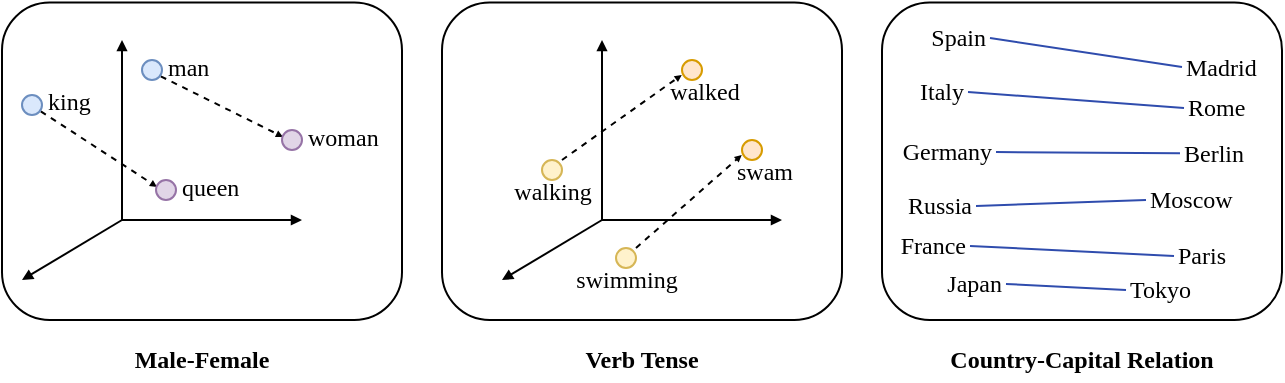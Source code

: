 <mxfile version="14.5.1" type="device" pages="8"><diagram id="vY7sk7BrKO1hbSf3xDoG" name="WordEmbeddings"><mxGraphModel dx="1642" dy="818" grid="1" gridSize="10" guides="1" tooltips="1" connect="1" arrows="1" fold="1" page="1" pageScale="1" pageWidth="220" pageHeight="150" math="0" shadow="0"><root><mxCell id="0"/><mxCell id="1" parent="0"/><mxCell id="4LO4ao0xz0n_asEA93p1-52" value="" style="rounded=1;whiteSpace=wrap;html=1;fontFamily=Fira Sans Light;fontSource=https%3A%2F%2Ffonts.googleapis.com%2Fcss%3Ffamily%3DFira%2BSans%2BLight;align=center;fillColor=none;" parent="1" vertex="1"><mxGeometry x="420" y="11.25" width="200" height="158.75" as="geometry"/></mxCell><mxCell id="4LO4ao0xz0n_asEA93p1-33" value="" style="rounded=1;whiteSpace=wrap;html=1;fontFamily=Fira Sans Light;fontSource=https%3A%2F%2Ffonts.googleapis.com%2Fcss%3Ffamily%3DFira%2BSans%2BLight;align=center;fillColor=none;" parent="1" vertex="1"><mxGeometry x="200" y="11.25" width="200" height="158.75" as="geometry"/></mxCell><mxCell id="4LO4ao0xz0n_asEA93p1-1" value="" style="endArrow=block;html=1;endFill=1;jumpSize=4;startSize=3;endSize=3;" parent="1" edge="1"><mxGeometry width="50" height="50" relative="1" as="geometry"><mxPoint x="40" y="120" as="sourcePoint"/><mxPoint x="40" y="30" as="targetPoint"/></mxGeometry></mxCell><mxCell id="4LO4ao0xz0n_asEA93p1-2" value="" style="endArrow=block;html=1;endFill=1;jumpSize=4;startSize=3;endSize=3;" parent="1" edge="1"><mxGeometry width="50" height="50" relative="1" as="geometry"><mxPoint x="40" y="120" as="sourcePoint"/><mxPoint x="130" y="120" as="targetPoint"/></mxGeometry></mxCell><mxCell id="4LO4ao0xz0n_asEA93p1-4" value="" style="endArrow=block;html=1;endFill=1;jumpSize=4;startSize=3;endSize=3;" parent="1" edge="1"><mxGeometry width="50" height="50" relative="1" as="geometry"><mxPoint x="40" y="120" as="sourcePoint"/><mxPoint x="-10" y="150" as="targetPoint"/></mxGeometry></mxCell><mxCell id="4LO4ao0xz0n_asEA93p1-8" style="rounded=0;jumpSize=0;orthogonalLoop=1;jettySize=auto;html=1;exitX=0.939;exitY=0.816;exitDx=0;exitDy=0;entryX=0.051;entryY=0.344;entryDx=0;entryDy=0;startSize=3;endArrow=block;endFill=1;endSize=1;exitPerimeter=0;entryPerimeter=0;dashed=1;" parent="1" source="4LO4ao0xz0n_asEA93p1-5" target="4LO4ao0xz0n_asEA93p1-7" edge="1"><mxGeometry relative="1" as="geometry"/></mxCell><mxCell id="4LO4ao0xz0n_asEA93p1-5" value="man" style="shape=ellipse;fillColor=#dae8fc;strokeColor=#6c8ebf;html=1;spacingLeft=13;spacing=0;spacingTop=-3;align=left;fontFamily=Fira Sans Light;fontSource=https%3A%2F%2Ffonts.googleapis.com%2Fcss%3Ffamily%3DFira%2BSans%2BLight;" parent="1" vertex="1"><mxGeometry x="50" y="40" width="10" height="10" as="geometry"/></mxCell><mxCell id="4LO4ao0xz0n_asEA93p1-7" value="woman" style="shape=ellipse;fillColor=#e1d5e7;strokeColor=#9673a6;html=1;spacingLeft=13;spacing=0;spacingTop=-3;align=left;fontFamily=Fira Sans Light;fontSource=https%3A%2F%2Ffonts.googleapis.com%2Fcss%3Ffamily%3DFira%2BSans%2BLight;" parent="1" vertex="1"><mxGeometry x="120" y="75" width="10" height="10" as="geometry"/></mxCell><mxCell id="4LO4ao0xz0n_asEA93p1-9" style="rounded=0;jumpSize=0;orthogonalLoop=1;jettySize=auto;html=1;exitX=0.939;exitY=0.816;exitDx=0;exitDy=0;entryX=0.051;entryY=0.344;entryDx=0;entryDy=0;startSize=3;endArrow=block;endFill=1;endSize=1;exitPerimeter=0;entryPerimeter=0;dashed=1;" parent="1" source="4LO4ao0xz0n_asEA93p1-10" target="4LO4ao0xz0n_asEA93p1-11" edge="1"><mxGeometry relative="1" as="geometry"/></mxCell><mxCell id="4LO4ao0xz0n_asEA93p1-10" value="king" style="shape=ellipse;fillColor=#dae8fc;strokeColor=#6c8ebf;html=1;spacingLeft=13;spacing=0;spacingTop=-3;align=left;fontFamily=Fira Sans Light;fontSource=https%3A%2F%2Ffonts.googleapis.com%2Fcss%3Ffamily%3DFira%2BSans%2BLight;" parent="1" vertex="1"><mxGeometry x="-10" y="57.5" width="10" height="10" as="geometry"/></mxCell><mxCell id="4LO4ao0xz0n_asEA93p1-11" value="queen" style="shape=ellipse;fillColor=#e1d5e7;strokeColor=#9673a6;html=1;spacingLeft=13;spacing=0;spacingTop=-3;align=left;fontFamily=Fira Sans Light;fontSource=https%3A%2F%2Ffonts.googleapis.com%2Fcss%3Ffamily%3DFira%2BSans%2BLight;" parent="1" vertex="1"><mxGeometry x="57" y="100" width="10" height="10" as="geometry"/></mxCell><mxCell id="4LO4ao0xz0n_asEA93p1-21" value="" style="endArrow=block;html=1;endFill=1;jumpSize=4;startSize=3;endSize=3;" parent="1" edge="1"><mxGeometry width="50" height="50" relative="1" as="geometry"><mxPoint x="280" y="120" as="sourcePoint"/><mxPoint x="280" y="30" as="targetPoint"/></mxGeometry></mxCell><mxCell id="4LO4ao0xz0n_asEA93p1-22" value="" style="endArrow=block;html=1;endFill=1;jumpSize=4;startSize=3;endSize=3;" parent="1" edge="1"><mxGeometry width="50" height="50" relative="1" as="geometry"><mxPoint x="280" y="120" as="sourcePoint"/><mxPoint x="370" y="120" as="targetPoint"/></mxGeometry></mxCell><mxCell id="4LO4ao0xz0n_asEA93p1-23" value="" style="endArrow=block;html=1;endFill=1;jumpSize=4;startSize=3;endSize=3;" parent="1" edge="1"><mxGeometry width="50" height="50" relative="1" as="geometry"><mxPoint x="280" y="120" as="sourcePoint"/><mxPoint x="230" y="150" as="targetPoint"/></mxGeometry></mxCell><mxCell id="4LO4ao0xz0n_asEA93p1-28" style="edgeStyle=none;rounded=0;jumpSize=0;orthogonalLoop=1;jettySize=auto;html=1;exitX=1;exitY=0;exitDx=0;exitDy=0;entryX=-0.012;entryY=0.745;entryDx=0;entryDy=0;entryPerimeter=0;dashed=1;startSize=3;endArrow=block;endFill=1;endSize=1;fontFamily=Fira Sans Light;fontSource=https%3A%2F%2Ffonts.googleapis.com%2Fcss%3Ffamily%3DFira%2BSans%2BLight;" parent="1" source="4LO4ao0xz0n_asEA93p1-25" target="4LO4ao0xz0n_asEA93p1-27" edge="1"><mxGeometry relative="1" as="geometry"/></mxCell><mxCell id="4LO4ao0xz0n_asEA93p1-25" value="walking" style="shape=ellipse;fillColor=#fff2cc;strokeColor=#d6b656;html=1;spacingLeft=0;spacing=0;spacingTop=-3;align=center;fontFamily=Fira Sans Light;fontSource=https%3A%2F%2Ffonts.googleapis.com%2Fcss%3Ffamily%3DFira%2BSans%2BLight;spacingBottom=-25;" parent="1" vertex="1"><mxGeometry x="250" y="90" width="10" height="10" as="geometry"/></mxCell><mxCell id="4LO4ao0xz0n_asEA93p1-27" value="walked" style="shape=ellipse;fillColor=#ffe6cc;strokeColor=#d79b00;html=1;spacingLeft=0;spacing=0;spacingTop=-3;align=center;fontFamily=Fira Sans Light;fontSource=https%3A%2F%2Ffonts.googleapis.com%2Fcss%3Ffamily%3DFira%2BSans%2BLight;spacingBottom=-25;spacingRight=-12;" parent="1" vertex="1"><mxGeometry x="320" y="40" width="10" height="10" as="geometry"/></mxCell><mxCell id="4LO4ao0xz0n_asEA93p1-29" style="edgeStyle=none;rounded=0;jumpSize=0;orthogonalLoop=1;jettySize=auto;html=1;exitX=1;exitY=0;exitDx=0;exitDy=0;entryX=-0.012;entryY=0.745;entryDx=0;entryDy=0;entryPerimeter=0;dashed=1;startSize=3;endArrow=block;endFill=1;endSize=1;fontFamily=Fira Sans Light;fontSource=https%3A%2F%2Ffonts.googleapis.com%2Fcss%3Ffamily%3DFira%2BSans%2BLight;" parent="1" source="4LO4ao0xz0n_asEA93p1-30" target="4LO4ao0xz0n_asEA93p1-31" edge="1"><mxGeometry relative="1" as="geometry"/></mxCell><mxCell id="4LO4ao0xz0n_asEA93p1-30" value="swimming" style="shape=ellipse;fillColor=#fff2cc;strokeColor=#d6b656;html=1;spacingLeft=0;spacing=0;spacingTop=-3;align=center;fontFamily=Fira Sans Light;fontSource=https%3A%2F%2Ffonts.googleapis.com%2Fcss%3Ffamily%3DFira%2BSans%2BLight;spacingBottom=-25;" parent="1" vertex="1"><mxGeometry x="287" y="134" width="10" height="10" as="geometry"/></mxCell><mxCell id="4LO4ao0xz0n_asEA93p1-31" value="swam" style="shape=ellipse;fillColor=#ffe6cc;strokeColor=#d79b00;html=1;spacingLeft=0;spacing=0;spacingTop=-3;align=center;fontFamily=Fira Sans Light;fontSource=https%3A%2F%2Ffonts.googleapis.com%2Fcss%3Ffamily%3DFira%2BSans%2BLight;spacingBottom=-25;spacingRight=-12;" parent="1" vertex="1"><mxGeometry x="350" y="80" width="10" height="10" as="geometry"/></mxCell><mxCell id="4LO4ao0xz0n_asEA93p1-32" value="" style="rounded=1;whiteSpace=wrap;html=1;fontFamily=Fira Sans Light;fontSource=https%3A%2F%2Ffonts.googleapis.com%2Fcss%3Ffamily%3DFira%2BSans%2BLight;align=center;fillColor=none;" parent="1" vertex="1"><mxGeometry x="-20" y="11.25" width="200" height="158.75" as="geometry"/></mxCell><mxCell id="4LO4ao0xz0n_asEA93p1-36" style="edgeStyle=none;rounded=0;jumpSize=0;orthogonalLoop=1;jettySize=auto;html=1;exitX=1;exitY=0.5;exitDx=0;exitDy=0;entryX=0;entryY=0.5;entryDx=0;entryDy=0;startSize=0;endArrow=none;endFill=0;endSize=0;fontFamily=Fira Sans Light;fontSource=https%3A%2F%2Ffonts.googleapis.com%2Fcss%3Ffamily%3DFira%2BSans%2BLight;strokeWidth=1;fillColor=#dae8fc;strokeColor=#2F4CAD;" parent="1" source="4LO4ao0xz0n_asEA93p1-34" target="4LO4ao0xz0n_asEA93p1-35" edge="1"><mxGeometry relative="1" as="geometry"/></mxCell><mxCell id="4LO4ao0xz0n_asEA93p1-34" value="Spain" style="text;html=1;strokeColor=none;fillColor=none;align=right;verticalAlign=middle;whiteSpace=wrap;rounded=0;fontFamily=Fira Sans Light;fontSource=https%3A%2F%2Ffonts.googleapis.com%2Fcss%3Ffamily%3DFira%2BSans%2BLight;" parent="1" vertex="1"><mxGeometry x="434" y="19" width="40" height="20" as="geometry"/></mxCell><mxCell id="4LO4ao0xz0n_asEA93p1-35" value="Madrid" style="text;html=1;strokeColor=none;fillColor=none;align=left;verticalAlign=middle;whiteSpace=wrap;rounded=0;fontFamily=Fira Sans Light;fontSource=https%3A%2F%2Ffonts.googleapis.com%2Fcss%3Ffamily%3DFira%2BSans%2BLight;spacingLeft=0;" parent="1" vertex="1"><mxGeometry x="570" y="33.5" width="40" height="20" as="geometry"/></mxCell><mxCell id="4LO4ao0xz0n_asEA93p1-37" style="edgeStyle=none;rounded=0;jumpSize=0;orthogonalLoop=1;jettySize=auto;html=1;exitX=1;exitY=0.5;exitDx=0;exitDy=0;entryX=0;entryY=0.5;entryDx=0;entryDy=0;startSize=0;endArrow=none;endFill=0;endSize=0;fontFamily=Fira Sans Light;fontSource=https%3A%2F%2Ffonts.googleapis.com%2Fcss%3Ffamily%3DFira%2BSans%2BLight;strokeWidth=1;fillColor=#dae8fc;strokeColor=#2F4CAD;" parent="1" target="4LO4ao0xz0n_asEA93p1-39" edge="1"><mxGeometry relative="1" as="geometry"><mxPoint x="463" y="56" as="sourcePoint"/></mxGeometry></mxCell><mxCell id="4LO4ao0xz0n_asEA93p1-38" value="Italy" style="text;html=1;strokeColor=none;fillColor=none;align=right;verticalAlign=middle;whiteSpace=wrap;rounded=0;fontFamily=Fira Sans Light;fontSource=https%3A%2F%2Ffonts.googleapis.com%2Fcss%3Ffamily%3DFira%2BSans%2BLight;" parent="1" vertex="1"><mxGeometry x="423" y="46" width="40" height="20" as="geometry"/></mxCell><mxCell id="4LO4ao0xz0n_asEA93p1-39" value="Rome" style="text;html=1;strokeColor=none;fillColor=none;align=left;verticalAlign=middle;whiteSpace=wrap;rounded=0;fontFamily=Fira Sans Light;fontSource=https%3A%2F%2Ffonts.googleapis.com%2Fcss%3Ffamily%3DFira%2BSans%2BLight;spacingLeft=0;" parent="1" vertex="1"><mxGeometry x="571" y="54" width="40" height="20" as="geometry"/></mxCell><mxCell id="4LO4ao0xz0n_asEA93p1-40" style="edgeStyle=none;rounded=0;jumpSize=0;orthogonalLoop=1;jettySize=auto;html=1;exitX=1;exitY=0.5;exitDx=0;exitDy=0;entryX=0;entryY=0.5;entryDx=0;entryDy=0;startSize=0;endArrow=none;endFill=0;endSize=0;fontFamily=Fira Sans Light;fontSource=https%3A%2F%2Ffonts.googleapis.com%2Fcss%3Ffamily%3DFira%2BSans%2BLight;strokeWidth=1;fillColor=#dae8fc;strokeColor=#2F4CAD;" parent="1" source="4LO4ao0xz0n_asEA93p1-41" target="4LO4ao0xz0n_asEA93p1-42" edge="1"><mxGeometry relative="1" as="geometry"/></mxCell><mxCell id="4LO4ao0xz0n_asEA93p1-41" value="Germany" style="text;html=1;strokeColor=none;fillColor=none;align=right;verticalAlign=middle;whiteSpace=wrap;rounded=0;fontFamily=Fira Sans Light;fontSource=https%3A%2F%2Ffonts.googleapis.com%2Fcss%3Ffamily%3DFira%2BSans%2BLight;" parent="1" vertex="1"><mxGeometry x="437" y="76" width="40" height="20" as="geometry"/></mxCell><mxCell id="4LO4ao0xz0n_asEA93p1-42" value="Berlin" style="text;html=1;strokeColor=none;fillColor=none;align=left;verticalAlign=middle;whiteSpace=wrap;rounded=0;fontFamily=Fira Sans Light;fontSource=https%3A%2F%2Ffonts.googleapis.com%2Fcss%3Ffamily%3DFira%2BSans%2BLight;spacingLeft=0;" parent="1" vertex="1"><mxGeometry x="569" y="76.63" width="40" height="20" as="geometry"/></mxCell><mxCell id="4LO4ao0xz0n_asEA93p1-43" style="edgeStyle=none;rounded=0;jumpSize=0;orthogonalLoop=1;jettySize=auto;html=1;exitX=1;exitY=0.5;exitDx=0;exitDy=0;entryX=0;entryY=0.5;entryDx=0;entryDy=0;startSize=0;endArrow=none;endFill=0;endSize=0;fontFamily=Fira Sans Light;fontSource=https%3A%2F%2Ffonts.googleapis.com%2Fcss%3Ffamily%3DFira%2BSans%2BLight;strokeWidth=1;fillColor=#dae8fc;strokeColor=#2F4CAD;" parent="1" source="4LO4ao0xz0n_asEA93p1-44" target="4LO4ao0xz0n_asEA93p1-45" edge="1"><mxGeometry relative="1" as="geometry"/></mxCell><mxCell id="4LO4ao0xz0n_asEA93p1-44" value="Russia" style="text;html=1;strokeColor=none;fillColor=none;align=right;verticalAlign=middle;whiteSpace=wrap;rounded=0;fontFamily=Fira Sans Light;fontSource=https%3A%2F%2Ffonts.googleapis.com%2Fcss%3Ffamily%3DFira%2BSans%2BLight;" parent="1" vertex="1"><mxGeometry x="427" y="103" width="40" height="20" as="geometry"/></mxCell><mxCell id="4LO4ao0xz0n_asEA93p1-45" value="Moscow" style="text;html=1;strokeColor=none;fillColor=none;align=left;verticalAlign=middle;whiteSpace=wrap;rounded=0;fontFamily=Fira Sans Light;fontSource=https%3A%2F%2Ffonts.googleapis.com%2Fcss%3Ffamily%3DFira%2BSans%2BLight;spacingLeft=0;" parent="1" vertex="1"><mxGeometry x="552" y="100" width="40" height="20" as="geometry"/></mxCell><mxCell id="4LO4ao0xz0n_asEA93p1-46" style="edgeStyle=none;rounded=0;jumpSize=0;orthogonalLoop=1;jettySize=auto;html=1;exitX=1;exitY=0.5;exitDx=0;exitDy=0;entryX=0;entryY=0.5;entryDx=0;entryDy=0;startSize=0;endArrow=none;endFill=0;endSize=0;fontFamily=Fira Sans Light;fontSource=https%3A%2F%2Ffonts.googleapis.com%2Fcss%3Ffamily%3DFira%2BSans%2BLight;strokeWidth=1;fillColor=#dae8fc;strokeColor=#2F4CAD;" parent="1" target="4LO4ao0xz0n_asEA93p1-48" edge="1"><mxGeometry relative="1" as="geometry"><mxPoint x="464" y="133" as="sourcePoint"/></mxGeometry></mxCell><mxCell id="4LO4ao0xz0n_asEA93p1-47" value="France" style="text;html=1;strokeColor=none;fillColor=none;align=right;verticalAlign=middle;whiteSpace=wrap;rounded=0;fontFamily=Fira Sans Light;fontSource=https%3A%2F%2Ffonts.googleapis.com%2Fcss%3Ffamily%3DFira%2BSans%2BLight;" parent="1" vertex="1"><mxGeometry x="424" y="123" width="40" height="20" as="geometry"/></mxCell><mxCell id="4LO4ao0xz0n_asEA93p1-48" value="Paris" style="text;html=1;strokeColor=none;fillColor=none;align=left;verticalAlign=middle;whiteSpace=wrap;rounded=0;fontFamily=Fira Sans Light;fontSource=https%3A%2F%2Ffonts.googleapis.com%2Fcss%3Ffamily%3DFira%2BSans%2BLight;spacingLeft=0;" parent="1" vertex="1"><mxGeometry x="566" y="128" width="40" height="20" as="geometry"/></mxCell><mxCell id="4LO4ao0xz0n_asEA93p1-49" style="edgeStyle=none;rounded=0;jumpSize=0;orthogonalLoop=1;jettySize=auto;html=1;exitX=1;exitY=0.5;exitDx=0;exitDy=0;entryX=0;entryY=0.5;entryDx=0;entryDy=0;startSize=0;endArrow=none;endFill=0;endSize=0;fontFamily=Fira Sans Light;fontSource=https%3A%2F%2Ffonts.googleapis.com%2Fcss%3Ffamily%3DFira%2BSans%2BLight;strokeWidth=1;fillColor=#dae8fc;strokeColor=#2F4CAD;" parent="1" source="4LO4ao0xz0n_asEA93p1-50" target="4LO4ao0xz0n_asEA93p1-51" edge="1"><mxGeometry relative="1" as="geometry"/></mxCell><mxCell id="4LO4ao0xz0n_asEA93p1-50" value="Japan" style="text;html=1;strokeColor=none;fillColor=none;align=right;verticalAlign=middle;whiteSpace=wrap;rounded=0;fontFamily=Fira Sans Light;fontSource=https%3A%2F%2Ffonts.googleapis.com%2Fcss%3Ffamily%3DFira%2BSans%2BLight;" parent="1" vertex="1"><mxGeometry x="442" y="142" width="40" height="20" as="geometry"/></mxCell><mxCell id="4LO4ao0xz0n_asEA93p1-51" value="Tokyo" style="text;html=1;strokeColor=none;fillColor=none;align=left;verticalAlign=middle;whiteSpace=wrap;rounded=0;fontFamily=Fira Sans Light;fontSource=https%3A%2F%2Ffonts.googleapis.com%2Fcss%3Ffamily%3DFira%2BSans%2BLight;spacingLeft=0;" parent="1" vertex="1"><mxGeometry x="542" y="145" width="40" height="20" as="geometry"/></mxCell><mxCell id="4LO4ao0xz0n_asEA93p1-62" value="Male-Female" style="text;html=1;strokeColor=none;fillColor=none;align=center;verticalAlign=middle;whiteSpace=wrap;rounded=0;fontFamily=Fira Sans Light;fontSource=https%3A%2F%2Ffonts.googleapis.com%2Fcss%3Ffamily%3DFira%2BSans%2BLight;fontStyle=1" parent="1" vertex="1"><mxGeometry x="-20" y="180" width="200" height="20" as="geometry"/></mxCell><mxCell id="4LO4ao0xz0n_asEA93p1-63" value="Verb Tense" style="text;html=1;strokeColor=none;fillColor=none;align=center;verticalAlign=middle;whiteSpace=wrap;rounded=0;fontFamily=Fira Sans Light;fontSource=https%3A%2F%2Ffonts.googleapis.com%2Fcss%3Ffamily%3DFira%2BSans%2BLight;fontStyle=1" parent="1" vertex="1"><mxGeometry x="200" y="180" width="200" height="20" as="geometry"/></mxCell><mxCell id="4LO4ao0xz0n_asEA93p1-64" value="Country-Capital Relation" style="text;html=1;strokeColor=none;fillColor=none;align=center;verticalAlign=middle;whiteSpace=wrap;rounded=0;fontFamily=Fira Sans Light;fontSource=https%3A%2F%2Ffonts.googleapis.com%2Fcss%3Ffamily%3DFira%2BSans%2BLight;fontStyle=1" parent="1" vertex="1"><mxGeometry x="420" y="180" width="200" height="20" as="geometry"/></mxCell></root></mxGraphModel></diagram><diagram id="t82NlKXn29HO2r-W9ogz" name="ELMo"><mxGraphModel dx="551" dy="340" grid="1" gridSize="10" guides="1" tooltips="1" connect="1" arrows="1" fold="1" page="1" pageScale="1" pageWidth="220" pageHeight="150" math="1" shadow="0"><root><mxCell id="_mamRLziphXlwsLHOtLc-0"/><mxCell id="_mamRLziphXlwsLHOtLc-1" parent="_mamRLziphXlwsLHOtLc-0"/><mxCell id="_mamRLziphXlwsLHOtLc-207" value="" style="rounded=1;whiteSpace=wrap;html=1;fontSize=7;fontColor=#080808;fontFamily=Fira Sans Light;fontSource=https%3A%2F%2Ffonts.googleapis.com%2Fcss%3Ffamily%3DFira%2BSans%2BLight;fontStyle=1" parent="_mamRLziphXlwsLHOtLc-1" vertex="1"><mxGeometry x="1" y="-102.5" width="279" height="46.5" as="geometry"/></mxCell><mxCell id="_mamRLziphXlwsLHOtLc-23" value="" style="rounded=0;whiteSpace=wrap;html=1;fillColor=#e1d5e7;strokeColor=#9673a6;fontFamily=Fira Sans Light;fontSource=https%3A%2F%2Ffonts.googleapis.com%2Fcss%3Ffamily%3DFira%2BSans%2BLight;fontStyle=1" parent="_mamRLziphXlwsLHOtLc-1" vertex="1"><mxGeometry x="40" y="40" width="10" height="10" as="geometry"/></mxCell><mxCell id="_mamRLziphXlwsLHOtLc-86" style="edgeStyle=orthogonalEdgeStyle;rounded=0;orthogonalLoop=1;jettySize=auto;html=1;exitX=1;exitY=0;exitDx=0;exitDy=0;entryX=0.5;entryY=1;entryDx=0;entryDy=0;startSize=5;endArrow=block;endFill=1;endSize=1;fontSize=8;fontFamily=Fira Sans Light;fontSource=https%3A%2F%2Ffonts.googleapis.com%2Fcss%3Ffamily%3DFira%2BSans%2BLight;fontStyle=1" parent="_mamRLziphXlwsLHOtLc-1" source="_mamRLziphXlwsLHOtLc-24" target="_mamRLziphXlwsLHOtLc-138" edge="1"><mxGeometry relative="1" as="geometry"><mxPoint x="60" y="30" as="targetPoint"/></mxGeometry></mxCell><mxCell id="_mamRLziphXlwsLHOtLc-24" value="" style="rounded=0;whiteSpace=wrap;html=1;fillColor=#e1d5e7;strokeColor=#9673a6;fontFamily=Fira Sans Light;fontSource=https%3A%2F%2Ffonts.googleapis.com%2Fcss%3Ffamily%3DFira%2BSans%2BLight;fontStyle=1" parent="_mamRLziphXlwsLHOtLc-1" vertex="1"><mxGeometry x="50" y="40" width="10" height="10" as="geometry"/></mxCell><mxCell id="_mamRLziphXlwsLHOtLc-25" value="" style="rounded=0;whiteSpace=wrap;html=1;fillColor=#e1d5e7;strokeColor=#9673a6;fontFamily=Fira Sans Light;fontSource=https%3A%2F%2Ffonts.googleapis.com%2Fcss%3Ffamily%3DFira%2BSans%2BLight;fontStyle=1" parent="_mamRLziphXlwsLHOtLc-1" vertex="1"><mxGeometry x="60" y="40" width="10" height="10" as="geometry"/></mxCell><mxCell id="_mamRLziphXlwsLHOtLc-26" value="" style="rounded=0;whiteSpace=wrap;html=1;fillColor=#e1d5e7;strokeColor=#9673a6;fontFamily=Fira Sans Light;fontSource=https%3A%2F%2Ffonts.googleapis.com%2Fcss%3Ffamily%3DFira%2BSans%2BLight;fontStyle=1" parent="_mamRLziphXlwsLHOtLc-1" vertex="1"><mxGeometry x="70" y="40" width="10" height="10" as="geometry"/></mxCell><mxCell id="_mamRLziphXlwsLHOtLc-30" style="edgeStyle=orthogonalEdgeStyle;rounded=0;orthogonalLoop=1;jettySize=auto;html=1;entryX=0;entryY=1;entryDx=0;entryDy=0;startSize=5;endArrow=block;endFill=1;endSize=1;fontFamily=Fira Sans Light;fontSource=https%3A%2F%2Ffonts.googleapis.com%2Fcss%3Ffamily%3DFira%2BSans%2BLight;fontStyle=1;exitX=0.5;exitY=0;exitDx=0;exitDy=0;" parent="_mamRLziphXlwsLHOtLc-1" source="_mamRLziphXlwsLHOtLc-119" target="_mamRLziphXlwsLHOtLc-25" edge="1"><mxGeometry relative="1" as="geometry"><mxPoint x="60" y="78" as="sourcePoint"/></mxGeometry></mxCell><mxCell id="_mamRLziphXlwsLHOtLc-57" value="" style="rounded=0;whiteSpace=wrap;html=1;fillColor=#e1d5e7;strokeColor=#9673a6;fontFamily=Fira Sans Light;fontSource=https%3A%2F%2Ffonts.googleapis.com%2Fcss%3Ffamily%3DFira%2BSans%2BLight;fontStyle=1" parent="_mamRLziphXlwsLHOtLc-1" vertex="1"><mxGeometry x="110" y="40" width="10" height="10" as="geometry"/></mxCell><mxCell id="_mamRLziphXlwsLHOtLc-58" value="" style="rounded=0;whiteSpace=wrap;html=1;fillColor=#e1d5e7;strokeColor=#9673a6;fontFamily=Fira Sans Light;fontSource=https%3A%2F%2Ffonts.googleapis.com%2Fcss%3Ffamily%3DFira%2BSans%2BLight;fontStyle=1" parent="_mamRLziphXlwsLHOtLc-1" vertex="1"><mxGeometry x="120" y="40" width="10" height="10" as="geometry"/></mxCell><mxCell id="_mamRLziphXlwsLHOtLc-110" style="edgeStyle=orthogonalEdgeStyle;rounded=0;orthogonalLoop=1;jettySize=auto;html=1;exitX=0;exitY=0;exitDx=0;exitDy=0;entryX=0.5;entryY=1;entryDx=0;entryDy=0;startArrow=none;startFill=0;startSize=1;endArrow=block;endFill=1;endSize=1;fontSize=8;fontColor=#FFFFFF;fontFamily=Fira Sans Light;fontSource=https%3A%2F%2Ffonts.googleapis.com%2Fcss%3Ffamily%3DFira%2BSans%2BLight;fontStyle=1" parent="_mamRLziphXlwsLHOtLc-1" source="_mamRLziphXlwsLHOtLc-59" target="_mamRLziphXlwsLHOtLc-139" edge="1"><mxGeometry relative="1" as="geometry"><mxPoint x="130" y="30" as="targetPoint"/></mxGeometry></mxCell><mxCell id="_mamRLziphXlwsLHOtLc-59" value="" style="rounded=0;whiteSpace=wrap;html=1;fillColor=#e1d5e7;strokeColor=#9673a6;fontFamily=Fira Sans Light;fontSource=https%3A%2F%2Ffonts.googleapis.com%2Fcss%3Ffamily%3DFira%2BSans%2BLight;fontStyle=1" parent="_mamRLziphXlwsLHOtLc-1" vertex="1"><mxGeometry x="130" y="40" width="10" height="10" as="geometry"/></mxCell><mxCell id="_mamRLziphXlwsLHOtLc-60" value="" style="rounded=0;whiteSpace=wrap;html=1;fillColor=#e1d5e7;strokeColor=#9673a6;fontFamily=Fira Sans Light;fontSource=https%3A%2F%2Ffonts.googleapis.com%2Fcss%3Ffamily%3DFira%2BSans%2BLight;fontStyle=1" parent="_mamRLziphXlwsLHOtLc-1" vertex="1"><mxGeometry x="140" y="40" width="10" height="10" as="geometry"/></mxCell><mxCell id="_mamRLziphXlwsLHOtLc-61" style="edgeStyle=orthogonalEdgeStyle;rounded=0;orthogonalLoop=1;jettySize=auto;html=1;exitX=0.1;exitY=0.5;exitDx=0;exitDy=0;entryX=0;entryY=1;entryDx=0;entryDy=0;startSize=5;endArrow=block;endFill=1;endSize=1;fontFamily=Fira Sans Light;fontSource=https%3A%2F%2Ffonts.googleapis.com%2Fcss%3Ffamily%3DFira%2BSans%2BLight;fontStyle=1;exitPerimeter=0;curved=1;" parent="_mamRLziphXlwsLHOtLc-1" source="DEBSKjekfBd5N4ZJPVFD-25" target="_mamRLziphXlwsLHOtLc-59" edge="1"><mxGeometry relative="1" as="geometry"><mxPoint x="130" y="70" as="sourcePoint"/><Array as="points"><mxPoint x="130" y="67"/></Array></mxGeometry></mxCell><mxCell id="_mamRLziphXlwsLHOtLc-68" value="" style="rounded=0;whiteSpace=wrap;html=1;fillColor=#e1d5e7;strokeColor=#9673a6;fontFamily=Fira Sans Light;fontSource=https%3A%2F%2Ffonts.googleapis.com%2Fcss%3Ffamily%3DFira%2BSans%2BLight;fontStyle=1" parent="_mamRLziphXlwsLHOtLc-1" vertex="1"><mxGeometry x="180" y="40" width="10" height="10" as="geometry"/></mxCell><mxCell id="_mamRLziphXlwsLHOtLc-69" value="" style="rounded=0;whiteSpace=wrap;html=1;fillColor=#e1d5e7;strokeColor=#9673a6;fontFamily=Fira Sans Light;fontSource=https%3A%2F%2Ffonts.googleapis.com%2Fcss%3Ffamily%3DFira%2BSans%2BLight;fontStyle=1" parent="_mamRLziphXlwsLHOtLc-1" vertex="1"><mxGeometry x="190" y="40" width="10" height="10" as="geometry"/></mxCell><mxCell id="_mamRLziphXlwsLHOtLc-111" style="edgeStyle=orthogonalEdgeStyle;rounded=0;orthogonalLoop=1;jettySize=auto;html=1;exitX=0;exitY=0;exitDx=0;exitDy=0;entryX=0.5;entryY=1;entryDx=0;entryDy=0;startArrow=none;startFill=0;startSize=1;endArrow=block;endFill=1;endSize=1;fontSize=8;fontColor=#FFFFFF;fontFamily=Fira Sans Light;fontSource=https%3A%2F%2Ffonts.googleapis.com%2Fcss%3Ffamily%3DFira%2BSans%2BLight;fontStyle=1" parent="_mamRLziphXlwsLHOtLc-1" source="_mamRLziphXlwsLHOtLc-70" target="_mamRLziphXlwsLHOtLc-140" edge="1"><mxGeometry relative="1" as="geometry"><mxPoint x="200" y="30" as="targetPoint"/></mxGeometry></mxCell><mxCell id="_mamRLziphXlwsLHOtLc-70" value="" style="rounded=0;whiteSpace=wrap;html=1;fillColor=#e1d5e7;strokeColor=#9673a6;fontFamily=Fira Sans Light;fontSource=https%3A%2F%2Ffonts.googleapis.com%2Fcss%3Ffamily%3DFira%2BSans%2BLight;fontStyle=1" parent="_mamRLziphXlwsLHOtLc-1" vertex="1"><mxGeometry x="200" y="40" width="10" height="10" as="geometry"/></mxCell><mxCell id="_mamRLziphXlwsLHOtLc-71" value="" style="rounded=0;whiteSpace=wrap;html=1;fillColor=#e1d5e7;strokeColor=#9673a6;fontFamily=Fira Sans Light;fontSource=https%3A%2F%2Ffonts.googleapis.com%2Fcss%3Ffamily%3DFira%2BSans%2BLight;fontStyle=1" parent="_mamRLziphXlwsLHOtLc-1" vertex="1"><mxGeometry x="210" y="40" width="10" height="10" as="geometry"/></mxCell><mxCell id="_mamRLziphXlwsLHOtLc-72" style="edgeStyle=orthogonalEdgeStyle;rounded=0;orthogonalLoop=1;jettySize=auto;html=1;entryX=0;entryY=1;entryDx=0;entryDy=0;startSize=5;endArrow=block;endFill=1;endSize=1;fontFamily=Fira Sans Light;fontSource=https%3A%2F%2Ffonts.googleapis.com%2Fcss%3Ffamily%3DFira%2BSans%2BLight;fontStyle=1;exitX=0.1;exitY=0.5;exitDx=0;exitDy=0;exitPerimeter=0;" parent="_mamRLziphXlwsLHOtLc-1" source="DEBSKjekfBd5N4ZJPVFD-126" target="_mamRLziphXlwsLHOtLc-70" edge="1"><mxGeometry relative="1" as="geometry"><mxPoint x="200" y="70" as="sourcePoint"/></mxGeometry></mxCell><mxCell id="_mamRLziphXlwsLHOtLc-79" value="" style="rounded=0;whiteSpace=wrap;html=1;fillColor=#e1d5e7;strokeColor=#9673a6;fontFamily=Fira Sans Light;fontSource=https%3A%2F%2Ffonts.googleapis.com%2Fcss%3Ffamily%3DFira%2BSans%2BLight;fontStyle=1" parent="_mamRLziphXlwsLHOtLc-1" vertex="1"><mxGeometry x="250" y="40" width="10" height="10" as="geometry"/></mxCell><mxCell id="_mamRLziphXlwsLHOtLc-112" style="edgeStyle=orthogonalEdgeStyle;rounded=0;orthogonalLoop=1;jettySize=auto;html=1;exitX=1;exitY=0;exitDx=0;exitDy=0;entryX=0.5;entryY=1;entryDx=0;entryDy=0;startArrow=none;startFill=0;startSize=1;endArrow=block;endFill=1;endSize=1;fontSize=8;fontColor=#FFFFFF;fontFamily=Fira Sans Light;fontSource=https%3A%2F%2Ffonts.googleapis.com%2Fcss%3Ffamily%3DFira%2BSans%2BLight;fontStyle=1" parent="_mamRLziphXlwsLHOtLc-1" source="_mamRLziphXlwsLHOtLc-80" target="_mamRLziphXlwsLHOtLc-141" edge="1"><mxGeometry relative="1" as="geometry"><mxPoint x="270" y="30" as="targetPoint"/></mxGeometry></mxCell><mxCell id="_mamRLziphXlwsLHOtLc-80" value="" style="rounded=0;whiteSpace=wrap;html=1;fillColor=#e1d5e7;strokeColor=#9673a6;fontFamily=Fira Sans Light;fontSource=https%3A%2F%2Ffonts.googleapis.com%2Fcss%3Ffamily%3DFira%2BSans%2BLight;fontStyle=1" parent="_mamRLziphXlwsLHOtLc-1" vertex="1"><mxGeometry x="260" y="40" width="10" height="10" as="geometry"/></mxCell><mxCell id="_mamRLziphXlwsLHOtLc-81" value="" style="rounded=0;whiteSpace=wrap;html=1;fillColor=#e1d5e7;strokeColor=#9673a6;fontFamily=Fira Sans Light;fontSource=https%3A%2F%2Ffonts.googleapis.com%2Fcss%3Ffamily%3DFira%2BSans%2BLight;fontStyle=1" parent="_mamRLziphXlwsLHOtLc-1" vertex="1"><mxGeometry x="270" y="40" width="10" height="10" as="geometry"/></mxCell><mxCell id="_mamRLziphXlwsLHOtLc-82" value="" style="rounded=0;whiteSpace=wrap;html=1;fillColor=#e1d5e7;strokeColor=#9673a6;fontFamily=Fira Sans Light;fontSource=https%3A%2F%2Ffonts.googleapis.com%2Fcss%3Ffamily%3DFira%2BSans%2BLight;fontStyle=1" parent="_mamRLziphXlwsLHOtLc-1" vertex="1"><mxGeometry x="280" y="40" width="10" height="10" as="geometry"/></mxCell><mxCell id="_mamRLziphXlwsLHOtLc-103" style="edgeStyle=orthogonalEdgeStyle;rounded=0;orthogonalLoop=1;jettySize=auto;html=1;exitX=0.5;exitY=0;exitDx=0;exitDy=0;entryX=0;entryY=1;entryDx=0;entryDy=0;startSize=5;endArrow=block;endFill=1;endSize=1;fontSize=8;fontColor=#FFFFFF;fontFamily=Fira Sans Light;fontSource=https%3A%2F%2Ffonts.googleapis.com%2Fcss%3Ffamily%3DFira%2BSans%2BLight;fontStyle=1" parent="_mamRLziphXlwsLHOtLc-1" source="_mamRLziphXlwsLHOtLc-138" target="_mamRLziphXlwsLHOtLc-89" edge="1"><mxGeometry relative="1" as="geometry"><mxPoint x="60" y="15" as="sourcePoint"/></mxGeometry></mxCell><mxCell id="_mamRLziphXlwsLHOtLc-107" style="edgeStyle=orthogonalEdgeStyle;rounded=0;orthogonalLoop=1;jettySize=auto;html=1;exitX=1;exitY=0.5;exitDx=0;exitDy=0;entryX=0;entryY=0.5;entryDx=0;entryDy=0;startSize=1;endArrow=block;endFill=1;endSize=1;fontSize=8;fontColor=#FFFFFF;startFill=1;startArrow=block;" parent="_mamRLziphXlwsLHOtLc-1" edge="1"><mxGeometry relative="1" as="geometry"><mxPoint x="75" y="20" as="sourcePoint"/></mxGeometry></mxCell><mxCell id="_mamRLziphXlwsLHOtLc-87" value="" style="rounded=0;whiteSpace=wrap;html=1;fillColor=#dae8fc;strokeColor=#6c8ebf;fontFamily=Fira Sans Light;fontSource=https%3A%2F%2Ffonts.googleapis.com%2Fcss%3Ffamily%3DFira%2BSans%2BLight;fontStyle=1" parent="_mamRLziphXlwsLHOtLc-1" vertex="1"><mxGeometry x="40" width="10" height="10" as="geometry"/></mxCell><mxCell id="_mamRLziphXlwsLHOtLc-152" style="edgeStyle=orthogonalEdgeStyle;rounded=0;orthogonalLoop=1;jettySize=auto;html=1;exitX=1;exitY=0;exitDx=0;exitDy=0;entryX=0.5;entryY=1;entryDx=0;entryDy=0;startArrow=none;startFill=0;startSize=1;endArrow=block;endFill=1;endSize=1;fontSize=7;fontColor=#FFFFFF;fontFamily=Fira Sans Light;fontSource=https%3A%2F%2Ffonts.googleapis.com%2Fcss%3Ffamily%3DFira%2BSans%2BLight;fontStyle=1" parent="_mamRLziphXlwsLHOtLc-1" source="_mamRLziphXlwsLHOtLc-88" target="_mamRLziphXlwsLHOtLc-150" edge="1"><mxGeometry relative="1" as="geometry"/></mxCell><mxCell id="_mamRLziphXlwsLHOtLc-88" value="" style="rounded=0;whiteSpace=wrap;html=1;fillColor=#dae8fc;strokeColor=#6c8ebf;fontFamily=Fira Sans Light;fontSource=https%3A%2F%2Ffonts.googleapis.com%2Fcss%3Ffamily%3DFira%2BSans%2BLight;fontStyle=1" parent="_mamRLziphXlwsLHOtLc-1" vertex="1"><mxGeometry x="50" width="10" height="10" as="geometry"/></mxCell><mxCell id="_mamRLziphXlwsLHOtLc-89" value="" style="rounded=0;whiteSpace=wrap;html=1;fillColor=#dae8fc;strokeColor=#6c8ebf;fontFamily=Fira Sans Light;fontSource=https%3A%2F%2Ffonts.googleapis.com%2Fcss%3Ffamily%3DFira%2BSans%2BLight;fontStyle=1" parent="_mamRLziphXlwsLHOtLc-1" vertex="1"><mxGeometry x="60" width="10" height="10" as="geometry"/></mxCell><mxCell id="_mamRLziphXlwsLHOtLc-90" value="" style="rounded=0;whiteSpace=wrap;html=1;fillColor=#dae8fc;strokeColor=#6c8ebf;fontFamily=Fira Sans Light;fontSource=https%3A%2F%2Ffonts.googleapis.com%2Fcss%3Ffamily%3DFira%2BSans%2BLight;fontStyle=1" parent="_mamRLziphXlwsLHOtLc-1" vertex="1"><mxGeometry x="70" width="10" height="10" as="geometry"/></mxCell><mxCell id="_mamRLziphXlwsLHOtLc-91" value="" style="rounded=0;whiteSpace=wrap;html=1;fillColor=#dae8fc;strokeColor=#6c8ebf;fontFamily=Fira Sans Light;fontSource=https%3A%2F%2Ffonts.googleapis.com%2Fcss%3Ffamily%3DFira%2BSans%2BLight;fontStyle=1" parent="_mamRLziphXlwsLHOtLc-1" vertex="1"><mxGeometry x="110" width="10" height="10" as="geometry"/></mxCell><mxCell id="_mamRLziphXlwsLHOtLc-92" value="" style="rounded=0;whiteSpace=wrap;html=1;fillColor=#dae8fc;strokeColor=#6c8ebf;fontFamily=Fira Sans Light;fontSource=https%3A%2F%2Ffonts.googleapis.com%2Fcss%3Ffamily%3DFira%2BSans%2BLight;fontStyle=1" parent="_mamRLziphXlwsLHOtLc-1" vertex="1"><mxGeometry x="120" width="10" height="10" as="geometry"/></mxCell><mxCell id="_mamRLziphXlwsLHOtLc-173" style="edgeStyle=orthogonalEdgeStyle;rounded=0;orthogonalLoop=1;jettySize=auto;html=1;exitX=0;exitY=0;exitDx=0;exitDy=0;entryX=0.5;entryY=1;entryDx=0;entryDy=0;startArrow=none;startFill=0;startSize=1;endArrow=block;endFill=1;endSize=1;fontSize=7;fontColor=#FFFFFF;fontFamily=Fira Sans Light;fontSource=https%3A%2F%2Ffonts.googleapis.com%2Fcss%3Ffamily%3DFira%2BSans%2BLight;fontStyle=1" parent="_mamRLziphXlwsLHOtLc-1" source="_mamRLziphXlwsLHOtLc-93" target="_mamRLziphXlwsLHOtLc-159" edge="1"><mxGeometry relative="1" as="geometry"/></mxCell><mxCell id="_mamRLziphXlwsLHOtLc-93" value="" style="rounded=0;whiteSpace=wrap;html=1;fillColor=#dae8fc;strokeColor=#6c8ebf;fontFamily=Fira Sans Light;fontSource=https%3A%2F%2Ffonts.googleapis.com%2Fcss%3Ffamily%3DFira%2BSans%2BLight;fontStyle=1" parent="_mamRLziphXlwsLHOtLc-1" vertex="1"><mxGeometry x="130" width="10" height="10" as="geometry"/></mxCell><mxCell id="_mamRLziphXlwsLHOtLc-94" value="" style="rounded=0;whiteSpace=wrap;html=1;fillColor=#dae8fc;strokeColor=#6c8ebf;fontFamily=Fira Sans Light;fontSource=https%3A%2F%2Ffonts.googleapis.com%2Fcss%3Ffamily%3DFira%2BSans%2BLight;fontStyle=1" parent="_mamRLziphXlwsLHOtLc-1" vertex="1"><mxGeometry x="140" width="10" height="10" as="geometry"/></mxCell><mxCell id="_mamRLziphXlwsLHOtLc-95" value="" style="rounded=0;whiteSpace=wrap;html=1;fillColor=#dae8fc;strokeColor=#6c8ebf;fontFamily=Fira Sans Light;fontSource=https%3A%2F%2Ffonts.googleapis.com%2Fcss%3Ffamily%3DFira%2BSans%2BLight;fontStyle=1" parent="_mamRLziphXlwsLHOtLc-1" vertex="1"><mxGeometry x="180" width="10" height="10" as="geometry"/></mxCell><mxCell id="_mamRLziphXlwsLHOtLc-96" value="" style="rounded=0;whiteSpace=wrap;html=1;fillColor=#dae8fc;strokeColor=#6c8ebf;fontFamily=Fira Sans Light;fontSource=https%3A%2F%2Ffonts.googleapis.com%2Fcss%3Ffamily%3DFira%2BSans%2BLight;fontStyle=1" parent="_mamRLziphXlwsLHOtLc-1" vertex="1"><mxGeometry x="190" width="10" height="10" as="geometry"/></mxCell><mxCell id="_mamRLziphXlwsLHOtLc-174" style="edgeStyle=orthogonalEdgeStyle;rounded=0;orthogonalLoop=1;jettySize=auto;html=1;exitX=0;exitY=0;exitDx=0;exitDy=0;entryX=0.5;entryY=1;entryDx=0;entryDy=0;startArrow=none;startFill=0;startSize=1;endArrow=block;endFill=1;endSize=1;fontSize=7;fontColor=#FFFFFF;fontFamily=Fira Sans Light;fontSource=https%3A%2F%2Ffonts.googleapis.com%2Fcss%3Ffamily%3DFira%2BSans%2BLight;fontStyle=1" parent="_mamRLziphXlwsLHOtLc-1" source="_mamRLziphXlwsLHOtLc-97" target="_mamRLziphXlwsLHOtLc-165" edge="1"><mxGeometry relative="1" as="geometry"/></mxCell><mxCell id="_mamRLziphXlwsLHOtLc-97" value="" style="rounded=0;whiteSpace=wrap;html=1;fillColor=#dae8fc;strokeColor=#6c8ebf;fontFamily=Fira Sans Light;fontSource=https%3A%2F%2Ffonts.googleapis.com%2Fcss%3Ffamily%3DFira%2BSans%2BLight;fontStyle=1" parent="_mamRLziphXlwsLHOtLc-1" vertex="1"><mxGeometry x="200" width="10" height="10" as="geometry"/></mxCell><mxCell id="_mamRLziphXlwsLHOtLc-98" value="" style="rounded=0;whiteSpace=wrap;html=1;fillColor=#dae8fc;strokeColor=#6c8ebf;fontFamily=Fira Sans Light;fontSource=https%3A%2F%2Ffonts.googleapis.com%2Fcss%3Ffamily%3DFira%2BSans%2BLight;fontStyle=1" parent="_mamRLziphXlwsLHOtLc-1" vertex="1"><mxGeometry x="210" width="10" height="10" as="geometry"/></mxCell><mxCell id="_mamRLziphXlwsLHOtLc-99" value="" style="rounded=0;whiteSpace=wrap;html=1;fillColor=#dae8fc;strokeColor=#6c8ebf;fontFamily=Fira Sans Light;fontSource=https%3A%2F%2Ffonts.googleapis.com%2Fcss%3Ffamily%3DFira%2BSans%2BLight;fontStyle=1" parent="_mamRLziphXlwsLHOtLc-1" vertex="1"><mxGeometry x="250" width="10" height="10" as="geometry"/></mxCell><mxCell id="_mamRLziphXlwsLHOtLc-100" value="" style="rounded=0;whiteSpace=wrap;html=1;fillColor=#dae8fc;strokeColor=#6c8ebf;fontFamily=Fira Sans Light;fontSource=https%3A%2F%2Ffonts.googleapis.com%2Fcss%3Ffamily%3DFira%2BSans%2BLight;fontStyle=1" parent="_mamRLziphXlwsLHOtLc-1" vertex="1"><mxGeometry x="260" width="10" height="10" as="geometry"/></mxCell><mxCell id="_mamRLziphXlwsLHOtLc-175" style="edgeStyle=orthogonalEdgeStyle;rounded=0;orthogonalLoop=1;jettySize=auto;html=1;exitX=0;exitY=0;exitDx=0;exitDy=0;entryX=0.5;entryY=1;entryDx=0;entryDy=0;startArrow=none;startFill=0;startSize=1;endArrow=block;endFill=1;endSize=1;fontSize=7;fontColor=#FFFFFF;fontFamily=Fira Sans Light;fontSource=https%3A%2F%2Ffonts.googleapis.com%2Fcss%3Ffamily%3DFira%2BSans%2BLight;fontStyle=1" parent="_mamRLziphXlwsLHOtLc-1" source="_mamRLziphXlwsLHOtLc-101" target="_mamRLziphXlwsLHOtLc-171" edge="1"><mxGeometry relative="1" as="geometry"/></mxCell><mxCell id="_mamRLziphXlwsLHOtLc-101" value="" style="rounded=0;whiteSpace=wrap;html=1;fillColor=#dae8fc;strokeColor=#6c8ebf;fontFamily=Fira Sans Light;fontSource=https%3A%2F%2Ffonts.googleapis.com%2Fcss%3Ffamily%3DFira%2BSans%2BLight;fontStyle=1" parent="_mamRLziphXlwsLHOtLc-1" vertex="1"><mxGeometry x="270" width="10" height="10" as="geometry"/></mxCell><mxCell id="_mamRLziphXlwsLHOtLc-102" value="" style="rounded=0;whiteSpace=wrap;html=1;fillColor=#dae8fc;strokeColor=#6c8ebf;fontFamily=Fira Sans Light;fontSource=https%3A%2F%2Ffonts.googleapis.com%2Fcss%3Ffamily%3DFira%2BSans%2BLight;fontStyle=1" parent="_mamRLziphXlwsLHOtLc-1" vertex="1"><mxGeometry x="280" width="10" height="10" as="geometry"/></mxCell><mxCell id="_mamRLziphXlwsLHOtLc-108" style="edgeStyle=orthogonalEdgeStyle;rounded=0;orthogonalLoop=1;jettySize=auto;html=1;exitX=1;exitY=0.5;exitDx=0;exitDy=0;entryX=0;entryY=0.5;entryDx=0;entryDy=0;startSize=1;endArrow=block;endFill=1;endSize=1;fontSize=8;fontColor=#FFFFFF;startFill=1;startArrow=block;" parent="_mamRLziphXlwsLHOtLc-1" edge="1"><mxGeometry relative="1" as="geometry"><mxPoint x="145" y="20" as="sourcePoint"/></mxGeometry></mxCell><mxCell id="_mamRLziphXlwsLHOtLc-113" style="edgeStyle=orthogonalEdgeStyle;rounded=0;orthogonalLoop=1;jettySize=auto;html=1;exitX=0.5;exitY=0;exitDx=0;exitDy=0;entryX=0;entryY=1;entryDx=0;entryDy=0;startArrow=none;startFill=0;startSize=1;endArrow=block;endFill=1;endSize=1;fontSize=8;fontColor=#FFFFFF;fontFamily=Fira Sans Light;fontSource=https%3A%2F%2Ffonts.googleapis.com%2Fcss%3Ffamily%3DFira%2BSans%2BLight;fontStyle=1" parent="_mamRLziphXlwsLHOtLc-1" source="_mamRLziphXlwsLHOtLc-139" target="_mamRLziphXlwsLHOtLc-93" edge="1"><mxGeometry relative="1" as="geometry"><mxPoint x="130" y="15" as="sourcePoint"/></mxGeometry></mxCell><mxCell id="_mamRLziphXlwsLHOtLc-109" style="edgeStyle=orthogonalEdgeStyle;rounded=0;orthogonalLoop=1;jettySize=auto;html=1;exitX=1;exitY=0.5;exitDx=0;exitDy=0;entryX=0;entryY=0.5;entryDx=0;entryDy=0;startSize=1;endArrow=block;endFill=1;endSize=1;fontSize=8;fontColor=#FFFFFF;startArrow=block;startFill=1;" parent="_mamRLziphXlwsLHOtLc-1" edge="1"><mxGeometry relative="1" as="geometry"><mxPoint x="215" y="20" as="sourcePoint"/></mxGeometry></mxCell><mxCell id="_mamRLziphXlwsLHOtLc-114" style="edgeStyle=orthogonalEdgeStyle;rounded=0;orthogonalLoop=1;jettySize=auto;html=1;exitX=0.5;exitY=0;exitDx=0;exitDy=0;entryX=0;entryY=1;entryDx=0;entryDy=0;startArrow=none;startFill=0;startSize=1;endArrow=block;endFill=1;endSize=1;fontSize=8;fontColor=#FFFFFF;fontFamily=Fira Sans Light;fontSource=https%3A%2F%2Ffonts.googleapis.com%2Fcss%3Ffamily%3DFira%2BSans%2BLight;fontStyle=1" parent="_mamRLziphXlwsLHOtLc-1" source="_mamRLziphXlwsLHOtLc-140" target="_mamRLziphXlwsLHOtLc-97" edge="1"><mxGeometry relative="1" as="geometry"><mxPoint x="200" y="15" as="sourcePoint"/></mxGeometry></mxCell><mxCell id="_mamRLziphXlwsLHOtLc-115" style="edgeStyle=orthogonalEdgeStyle;rounded=0;orthogonalLoop=1;jettySize=auto;html=1;exitX=0.5;exitY=0;exitDx=0;exitDy=0;entryX=0;entryY=1;entryDx=0;entryDy=0;startArrow=none;startFill=0;startSize=1;endArrow=block;endFill=1;endSize=1;fontSize=8;fontColor=#FFFFFF;fontFamily=Fira Sans Light;fontSource=https%3A%2F%2Ffonts.googleapis.com%2Fcss%3Ffamily%3DFira%2BSans%2BLight;fontStyle=1" parent="_mamRLziphXlwsLHOtLc-1" source="_mamRLziphXlwsLHOtLc-141" target="_mamRLziphXlwsLHOtLc-101" edge="1"><mxGeometry relative="1" as="geometry"><mxPoint x="270" y="15" as="sourcePoint"/></mxGeometry></mxCell><mxCell id="_mamRLziphXlwsLHOtLc-116" value="CNN" style="rounded=1;whiteSpace=wrap;html=1;fontSize=7;fontFamily=Fira Sans Light;fontSource=https%3A%2F%2Ffonts.googleapis.com%2Fcss%3Ffamily%3DFira%2BSans%2BLight;fontStyle=1" parent="_mamRLziphXlwsLHOtLc-1" vertex="1"><mxGeometry x="-10" y="55" width="40" height="20" as="geometry"/></mxCell><mxCell id="_mamRLziphXlwsLHOtLc-142" style="edgeStyle=orthogonalEdgeStyle;rounded=0;orthogonalLoop=1;jettySize=auto;html=1;exitX=0.1;exitY=0.5;exitDx=0;exitDy=0;entryX=0;entryY=1;entryDx=0;entryDy=0;startArrow=none;startFill=0;startSize=1;endArrow=block;endFill=1;endSize=1;fontSize=7;fontColor=#FFFFFF;fontFamily=Fira Sans Light;fontSource=https%3A%2F%2Ffonts.googleapis.com%2Fcss%3Ffamily%3DFira%2BSans%2BLight;fontStyle=1;exitPerimeter=0;" parent="_mamRLziphXlwsLHOtLc-1" source="DEBSKjekfBd5N4ZJPVFD-160" target="_mamRLziphXlwsLHOtLc-81" edge="1"><mxGeometry relative="1" as="geometry"><mxPoint x="270" y="70" as="sourcePoint"/></mxGeometry></mxCell><mxCell id="_mamRLziphXlwsLHOtLc-137" value="Bi-LSTM" style="rounded=1;whiteSpace=wrap;html=1;fillColor=#d5e8d4;fontSize=7;fontFamily=Fira Sans Light;fontSource=https%3A%2F%2Ffonts.googleapis.com%2Fcss%3Ffamily%3DFira%2BSans%2BLight;fontStyle=1;strokeColor=#020301;" parent="_mamRLziphXlwsLHOtLc-1" vertex="1"><mxGeometry x="-10" y="10" width="40" height="20" as="geometry"/></mxCell><mxCell id="_mamRLziphXlwsLHOtLc-143" style="edgeStyle=orthogonalEdgeStyle;rounded=0;orthogonalLoop=1;jettySize=auto;html=1;exitX=1;exitY=0.5;exitDx=0;exitDy=0;entryX=0;entryY=0.5;entryDx=0;entryDy=0;startArrow=block;startFill=1;startSize=1;endArrow=block;endFill=1;endSize=1;fontSize=7;fontColor=#FFFFFF;fontFamily=Fira Sans Light;fontSource=https%3A%2F%2Ffonts.googleapis.com%2Fcss%3Ffamily%3DFira%2BSans%2BLight;fontStyle=1" parent="_mamRLziphXlwsLHOtLc-1" source="_mamRLziphXlwsLHOtLc-138" target="_mamRLziphXlwsLHOtLc-139" edge="1"><mxGeometry relative="1" as="geometry"/></mxCell><mxCell id="_mamRLziphXlwsLHOtLc-138" value="" style="ellipse;whiteSpace=wrap;html=1;aspect=fixed;fontSize=7;fillColor=#d5e8d4;strokeColor=#82b366;fontFamily=Fira Sans Light;fontSource=https%3A%2F%2Ffonts.googleapis.com%2Fcss%3Ffamily%3DFira%2BSans%2BLight;fontStyle=1" parent="_mamRLziphXlwsLHOtLc-1" vertex="1"><mxGeometry x="55" y="20" width="10" height="10" as="geometry"/></mxCell><mxCell id="_mamRLziphXlwsLHOtLc-144" style="edgeStyle=orthogonalEdgeStyle;rounded=0;orthogonalLoop=1;jettySize=auto;html=1;exitX=1;exitY=0.5;exitDx=0;exitDy=0;entryX=0;entryY=0.5;entryDx=0;entryDy=0;startArrow=block;startFill=1;startSize=1;endArrow=block;endFill=1;endSize=1;fontSize=7;fontColor=#FFFFFF;fontFamily=Fira Sans Light;fontSource=https%3A%2F%2Ffonts.googleapis.com%2Fcss%3Ffamily%3DFira%2BSans%2BLight;fontStyle=1" parent="_mamRLziphXlwsLHOtLc-1" source="_mamRLziphXlwsLHOtLc-139" target="_mamRLziphXlwsLHOtLc-140" edge="1"><mxGeometry relative="1" as="geometry"/></mxCell><mxCell id="_mamRLziphXlwsLHOtLc-139" value="" style="ellipse;whiteSpace=wrap;html=1;aspect=fixed;fontSize=7;fillColor=#d5e8d4;strokeColor=#82b366;fontFamily=Fira Sans Light;fontSource=https%3A%2F%2Ffonts.googleapis.com%2Fcss%3Ffamily%3DFira%2BSans%2BLight;fontStyle=1" parent="_mamRLziphXlwsLHOtLc-1" vertex="1"><mxGeometry x="125" y="20" width="10" height="10" as="geometry"/></mxCell><mxCell id="_mamRLziphXlwsLHOtLc-145" style="edgeStyle=orthogonalEdgeStyle;rounded=0;orthogonalLoop=1;jettySize=auto;html=1;exitX=1;exitY=0.5;exitDx=0;exitDy=0;entryX=0;entryY=0.5;entryDx=0;entryDy=0;startArrow=block;startFill=1;startSize=1;endArrow=block;endFill=1;endSize=1;fontSize=7;fontColor=#FFFFFF;fontFamily=Fira Sans Light;fontSource=https%3A%2F%2Ffonts.googleapis.com%2Fcss%3Ffamily%3DFira%2BSans%2BLight;fontStyle=1" parent="_mamRLziphXlwsLHOtLc-1" source="_mamRLziphXlwsLHOtLc-140" target="_mamRLziphXlwsLHOtLc-141" edge="1"><mxGeometry relative="1" as="geometry"/></mxCell><mxCell id="_mamRLziphXlwsLHOtLc-140" value="" style="ellipse;whiteSpace=wrap;html=1;aspect=fixed;fontSize=7;fillColor=#d5e8d4;strokeColor=#82b366;fontFamily=Fira Sans Light;fontSource=https%3A%2F%2Ffonts.googleapis.com%2Fcss%3Ffamily%3DFira%2BSans%2BLight;fontStyle=1" parent="_mamRLziphXlwsLHOtLc-1" vertex="1"><mxGeometry x="195" y="20" width="10" height="10" as="geometry"/></mxCell><mxCell id="_mamRLziphXlwsLHOtLc-141" value="" style="ellipse;whiteSpace=wrap;html=1;aspect=fixed;fontSize=7;fillColor=#d5e8d4;strokeColor=#82b366;fontFamily=Fira Sans Light;fontSource=https%3A%2F%2Ffonts.googleapis.com%2Fcss%3Ffamily%3DFira%2BSans%2BLight;fontStyle=1" parent="_mamRLziphXlwsLHOtLc-1" vertex="1"><mxGeometry x="265" y="20" width="10" height="10" as="geometry"/></mxCell><mxCell id="_mamRLziphXlwsLHOtLc-146" value="" style="rounded=0;whiteSpace=wrap;html=1;fillColor=#fff2cc;strokeColor=#d6b656;fontFamily=Fira Sans Light;fontSource=https%3A%2F%2Ffonts.googleapis.com%2Fcss%3Ffamily%3DFira%2BSans%2BLight;fontStyle=1" parent="_mamRLziphXlwsLHOtLc-1" vertex="1"><mxGeometry x="40" y="-40" width="10" height="10" as="geometry"/></mxCell><mxCell id="_mamRLziphXlwsLHOtLc-147" value="" style="rounded=0;whiteSpace=wrap;html=1;fillColor=#fff2cc;strokeColor=#d6b656;fontFamily=Fira Sans Light;fontSource=https%3A%2F%2Ffonts.googleapis.com%2Fcss%3Ffamily%3DFira%2BSans%2BLight;fontStyle=1" parent="_mamRLziphXlwsLHOtLc-1" vertex="1"><mxGeometry x="50" y="-40" width="10" height="10" as="geometry"/></mxCell><mxCell id="_mamRLziphXlwsLHOtLc-148" value="" style="rounded=0;whiteSpace=wrap;html=1;fillColor=#fff2cc;strokeColor=#d6b656;fontFamily=Fira Sans Light;fontSource=https%3A%2F%2Ffonts.googleapis.com%2Fcss%3Ffamily%3DFira%2BSans%2BLight;fontStyle=1" parent="_mamRLziphXlwsLHOtLc-1" vertex="1"><mxGeometry x="60" y="-40" width="10" height="10" as="geometry"/></mxCell><mxCell id="_mamRLziphXlwsLHOtLc-149" value="" style="rounded=0;whiteSpace=wrap;html=1;fillColor=#fff2cc;strokeColor=#d6b656;fontFamily=Fira Sans Light;fontSource=https%3A%2F%2Ffonts.googleapis.com%2Fcss%3Ffamily%3DFira%2BSans%2BLight;fontStyle=1" parent="_mamRLziphXlwsLHOtLc-1" vertex="1"><mxGeometry x="70" y="-40" width="10" height="10" as="geometry"/></mxCell><mxCell id="_mamRLziphXlwsLHOtLc-153" style="edgeStyle=orthogonalEdgeStyle;rounded=0;orthogonalLoop=1;jettySize=auto;html=1;exitX=0.5;exitY=0;exitDx=0;exitDy=0;entryX=0;entryY=1;entryDx=0;entryDy=0;startArrow=none;startFill=0;startSize=1;endArrow=block;endFill=1;endSize=1;fontSize=7;fontColor=#FFFFFF;fontFamily=Fira Sans Light;fontSource=https%3A%2F%2Ffonts.googleapis.com%2Fcss%3Ffamily%3DFira%2BSans%2BLight;fontStyle=1" parent="_mamRLziphXlwsLHOtLc-1" source="_mamRLziphXlwsLHOtLc-150" target="_mamRLziphXlwsLHOtLc-148" edge="1"><mxGeometry relative="1" as="geometry"/></mxCell><mxCell id="_mamRLziphXlwsLHOtLc-176" style="edgeStyle=orthogonalEdgeStyle;rounded=0;orthogonalLoop=1;jettySize=auto;html=1;exitX=1;exitY=0.5;exitDx=0;exitDy=0;entryX=0;entryY=0.5;entryDx=0;entryDy=0;startArrow=block;startFill=1;startSize=1;endArrow=block;endFill=1;endSize=1;fontSize=7;fontColor=#FFFFFF;fontFamily=Fira Sans Light;fontSource=https%3A%2F%2Ffonts.googleapis.com%2Fcss%3Ffamily%3DFira%2BSans%2BLight;fontStyle=1" parent="_mamRLziphXlwsLHOtLc-1" source="_mamRLziphXlwsLHOtLc-150" target="_mamRLziphXlwsLHOtLc-159" edge="1"><mxGeometry relative="1" as="geometry"/></mxCell><mxCell id="_mamRLziphXlwsLHOtLc-150" value="" style="ellipse;whiteSpace=wrap;html=1;aspect=fixed;fontSize=7;fillColor=#ffe6cc;strokeColor=#d79b00;fontFamily=Fira Sans Light;fontSource=https%3A%2F%2Ffonts.googleapis.com%2Fcss%3Ffamily%3DFira%2BSans%2BLight;fontStyle=1" parent="_mamRLziphXlwsLHOtLc-1" vertex="1"><mxGeometry x="55" y="-20" width="10" height="10" as="geometry"/></mxCell><mxCell id="_mamRLziphXlwsLHOtLc-151" value="Bi-LSTM" style="rounded=1;whiteSpace=wrap;html=1;fillColor=#ffe6cc;fontSize=7;fontFamily=Fira Sans Light;fontSource=https%3A%2F%2Ffonts.googleapis.com%2Fcss%3Ffamily%3DFira%2BSans%2BLight;fontStyle=1;strokeColor=#020301;" parent="_mamRLziphXlwsLHOtLc-1" vertex="1"><mxGeometry x="-10" y="-25" width="40" height="20" as="geometry"/></mxCell><mxCell id="_mamRLziphXlwsLHOtLc-154" value="" style="rounded=0;whiteSpace=wrap;html=1;fillColor=#fff2cc;strokeColor=#d6b656;fontFamily=Fira Sans Light;fontSource=https%3A%2F%2Ffonts.googleapis.com%2Fcss%3Ffamily%3DFira%2BSans%2BLight;fontStyle=1" parent="_mamRLziphXlwsLHOtLc-1" vertex="1"><mxGeometry x="110" y="-40" width="10" height="10" as="geometry"/></mxCell><mxCell id="_mamRLziphXlwsLHOtLc-155" value="" style="rounded=0;whiteSpace=wrap;html=1;fillColor=#fff2cc;strokeColor=#d6b656;fontFamily=Fira Sans Light;fontSource=https%3A%2F%2Ffonts.googleapis.com%2Fcss%3Ffamily%3DFira%2BSans%2BLight;fontStyle=1" parent="_mamRLziphXlwsLHOtLc-1" vertex="1"><mxGeometry x="120" y="-40" width="10" height="10" as="geometry"/></mxCell><mxCell id="_mamRLziphXlwsLHOtLc-156" value="" style="rounded=0;whiteSpace=wrap;html=1;fillColor=#fff2cc;strokeColor=#d6b656;fontFamily=Fira Sans Light;fontSource=https%3A%2F%2Ffonts.googleapis.com%2Fcss%3Ffamily%3DFira%2BSans%2BLight;fontStyle=1" parent="_mamRLziphXlwsLHOtLc-1" vertex="1"><mxGeometry x="130" y="-40" width="10" height="10" as="geometry"/></mxCell><mxCell id="_mamRLziphXlwsLHOtLc-157" value="" style="rounded=0;whiteSpace=wrap;html=1;fillColor=#fff2cc;strokeColor=#d6b656;fontFamily=Fira Sans Light;fontSource=https%3A%2F%2Ffonts.googleapis.com%2Fcss%3Ffamily%3DFira%2BSans%2BLight;fontStyle=1" parent="_mamRLziphXlwsLHOtLc-1" vertex="1"><mxGeometry x="140" y="-40" width="10" height="10" as="geometry"/></mxCell><mxCell id="_mamRLziphXlwsLHOtLc-158" style="edgeStyle=orthogonalEdgeStyle;rounded=0;orthogonalLoop=1;jettySize=auto;html=1;exitX=0.5;exitY=0;exitDx=0;exitDy=0;entryX=0;entryY=1;entryDx=0;entryDy=0;startArrow=none;startFill=0;startSize=1;endArrow=block;endFill=1;endSize=1;fontSize=7;fontColor=#FFFFFF;fontFamily=Fira Sans Light;fontSource=https%3A%2F%2Ffonts.googleapis.com%2Fcss%3Ffamily%3DFira%2BSans%2BLight;fontStyle=1" parent="_mamRLziphXlwsLHOtLc-1" source="_mamRLziphXlwsLHOtLc-159" target="_mamRLziphXlwsLHOtLc-156" edge="1"><mxGeometry relative="1" as="geometry"/></mxCell><mxCell id="_mamRLziphXlwsLHOtLc-177" style="edgeStyle=orthogonalEdgeStyle;rounded=0;orthogonalLoop=1;jettySize=auto;html=1;exitX=1;exitY=0.5;exitDx=0;exitDy=0;entryX=0;entryY=0.5;entryDx=0;entryDy=0;startArrow=block;startFill=1;startSize=1;endArrow=block;endFill=1;endSize=1;fontSize=7;fontColor=#FFFFFF;fontFamily=Fira Sans Light;fontSource=https%3A%2F%2Ffonts.googleapis.com%2Fcss%3Ffamily%3DFira%2BSans%2BLight;fontStyle=1" parent="_mamRLziphXlwsLHOtLc-1" source="_mamRLziphXlwsLHOtLc-159" target="_mamRLziphXlwsLHOtLc-165" edge="1"><mxGeometry relative="1" as="geometry"/></mxCell><mxCell id="_mamRLziphXlwsLHOtLc-159" value="" style="ellipse;whiteSpace=wrap;html=1;aspect=fixed;fontSize=7;fillColor=#ffe6cc;strokeColor=#d79b00;fontFamily=Fira Sans Light;fontSource=https%3A%2F%2Ffonts.googleapis.com%2Fcss%3Ffamily%3DFira%2BSans%2BLight;fontStyle=1" parent="_mamRLziphXlwsLHOtLc-1" vertex="1"><mxGeometry x="125" y="-20" width="10" height="10" as="geometry"/></mxCell><mxCell id="_mamRLziphXlwsLHOtLc-160" value="" style="rounded=0;whiteSpace=wrap;html=1;fillColor=#fff2cc;strokeColor=#d6b656;fontFamily=Fira Sans Light;fontSource=https%3A%2F%2Ffonts.googleapis.com%2Fcss%3Ffamily%3DFira%2BSans%2BLight;fontStyle=1" parent="_mamRLziphXlwsLHOtLc-1" vertex="1"><mxGeometry x="180" y="-40" width="10" height="10" as="geometry"/></mxCell><mxCell id="_mamRLziphXlwsLHOtLc-161" value="" style="rounded=0;whiteSpace=wrap;html=1;fillColor=#fff2cc;strokeColor=#d6b656;fontFamily=Fira Sans Light;fontSource=https%3A%2F%2Ffonts.googleapis.com%2Fcss%3Ffamily%3DFira%2BSans%2BLight;fontStyle=1" parent="_mamRLziphXlwsLHOtLc-1" vertex="1"><mxGeometry x="190" y="-40" width="10" height="10" as="geometry"/></mxCell><mxCell id="_mamRLziphXlwsLHOtLc-162" value="" style="rounded=0;whiteSpace=wrap;html=1;fillColor=#fff2cc;strokeColor=#d6b656;fontFamily=Fira Sans Light;fontSource=https%3A%2F%2Ffonts.googleapis.com%2Fcss%3Ffamily%3DFira%2BSans%2BLight;fontStyle=1" parent="_mamRLziphXlwsLHOtLc-1" vertex="1"><mxGeometry x="200" y="-40" width="10" height="10" as="geometry"/></mxCell><mxCell id="_mamRLziphXlwsLHOtLc-163" value="" style="rounded=0;whiteSpace=wrap;html=1;fillColor=#fff2cc;strokeColor=#d6b656;fontFamily=Fira Sans Light;fontSource=https%3A%2F%2Ffonts.googleapis.com%2Fcss%3Ffamily%3DFira%2BSans%2BLight;fontStyle=1" parent="_mamRLziphXlwsLHOtLc-1" vertex="1"><mxGeometry x="210" y="-40" width="10" height="10" as="geometry"/></mxCell><mxCell id="_mamRLziphXlwsLHOtLc-164" style="edgeStyle=orthogonalEdgeStyle;rounded=0;orthogonalLoop=1;jettySize=auto;html=1;exitX=0.5;exitY=0;exitDx=0;exitDy=0;entryX=0;entryY=1;entryDx=0;entryDy=0;startArrow=none;startFill=0;startSize=1;endArrow=block;endFill=1;endSize=1;fontSize=7;fontColor=#FFFFFF;fontFamily=Fira Sans Light;fontSource=https%3A%2F%2Ffonts.googleapis.com%2Fcss%3Ffamily%3DFira%2BSans%2BLight;fontStyle=1" parent="_mamRLziphXlwsLHOtLc-1" source="_mamRLziphXlwsLHOtLc-165" target="_mamRLziphXlwsLHOtLc-162" edge="1"><mxGeometry relative="1" as="geometry"/></mxCell><mxCell id="_mamRLziphXlwsLHOtLc-178" style="edgeStyle=orthogonalEdgeStyle;rounded=0;orthogonalLoop=1;jettySize=auto;html=1;exitX=1;exitY=0.5;exitDx=0;exitDy=0;entryX=0;entryY=0.5;entryDx=0;entryDy=0;startArrow=block;startFill=1;startSize=1;endArrow=block;endFill=1;endSize=1;fontSize=7;fontColor=#FFFFFF;fontFamily=Fira Sans Light;fontSource=https%3A%2F%2Ffonts.googleapis.com%2Fcss%3Ffamily%3DFira%2BSans%2BLight;fontStyle=1" parent="_mamRLziphXlwsLHOtLc-1" source="_mamRLziphXlwsLHOtLc-165" target="_mamRLziphXlwsLHOtLc-171" edge="1"><mxGeometry relative="1" as="geometry"/></mxCell><mxCell id="_mamRLziphXlwsLHOtLc-165" value="" style="ellipse;whiteSpace=wrap;html=1;aspect=fixed;fontSize=7;fillColor=#ffe6cc;strokeColor=#d79b00;fontFamily=Fira Sans Light;fontSource=https%3A%2F%2Ffonts.googleapis.com%2Fcss%3Ffamily%3DFira%2BSans%2BLight;fontStyle=1" parent="_mamRLziphXlwsLHOtLc-1" vertex="1"><mxGeometry x="195" y="-20" width="10" height="10" as="geometry"/></mxCell><mxCell id="_mamRLziphXlwsLHOtLc-166" value="" style="rounded=0;whiteSpace=wrap;html=1;fillColor=#fff2cc;strokeColor=#d6b656;fontFamily=Fira Sans Light;fontSource=https%3A%2F%2Ffonts.googleapis.com%2Fcss%3Ffamily%3DFira%2BSans%2BLight;fontStyle=1" parent="_mamRLziphXlwsLHOtLc-1" vertex="1"><mxGeometry x="250" y="-40" width="10" height="10" as="geometry"/></mxCell><mxCell id="_mamRLziphXlwsLHOtLc-167" value="" style="rounded=0;whiteSpace=wrap;html=1;fillColor=#fff2cc;strokeColor=#d6b656;fontFamily=Fira Sans Light;fontSource=https%3A%2F%2Ffonts.googleapis.com%2Fcss%3Ffamily%3DFira%2BSans%2BLight;fontStyle=1" parent="_mamRLziphXlwsLHOtLc-1" vertex="1"><mxGeometry x="260" y="-40" width="10" height="10" as="geometry"/></mxCell><mxCell id="_mamRLziphXlwsLHOtLc-168" value="" style="rounded=0;whiteSpace=wrap;html=1;fillColor=#fff2cc;strokeColor=#d6b656;fontFamily=Fira Sans Light;fontSource=https%3A%2F%2Ffonts.googleapis.com%2Fcss%3Ffamily%3DFira%2BSans%2BLight;fontStyle=1" parent="_mamRLziphXlwsLHOtLc-1" vertex="1"><mxGeometry x="270" y="-40" width="10" height="10" as="geometry"/></mxCell><mxCell id="_mamRLziphXlwsLHOtLc-169" value="" style="rounded=0;whiteSpace=wrap;html=1;fillColor=#fff2cc;strokeColor=#d6b656;fontFamily=Fira Sans Light;fontSource=https%3A%2F%2Ffonts.googleapis.com%2Fcss%3Ffamily%3DFira%2BSans%2BLight;fontStyle=1" parent="_mamRLziphXlwsLHOtLc-1" vertex="1"><mxGeometry x="280" y="-40" width="10" height="10" as="geometry"/></mxCell><mxCell id="_mamRLziphXlwsLHOtLc-170" style="edgeStyle=orthogonalEdgeStyle;rounded=0;orthogonalLoop=1;jettySize=auto;html=1;exitX=0.5;exitY=0;exitDx=0;exitDy=0;entryX=0;entryY=1;entryDx=0;entryDy=0;startArrow=none;startFill=0;startSize=1;endArrow=block;endFill=1;endSize=1;fontSize=7;fontColor=#FFFFFF;fontFamily=Fira Sans Light;fontSource=https%3A%2F%2Ffonts.googleapis.com%2Fcss%3Ffamily%3DFira%2BSans%2BLight;fontStyle=1" parent="_mamRLziphXlwsLHOtLc-1" source="_mamRLziphXlwsLHOtLc-171" target="_mamRLziphXlwsLHOtLc-168" edge="1"><mxGeometry relative="1" as="geometry"/></mxCell><mxCell id="_mamRLziphXlwsLHOtLc-171" value="" style="ellipse;whiteSpace=wrap;html=1;aspect=fixed;fontSize=7;fillColor=#ffe6cc;strokeColor=#d79b00;fontFamily=Fira Sans Light;fontSource=https%3A%2F%2Ffonts.googleapis.com%2Fcss%3Ffamily%3DFira%2BSans%2BLight;fontStyle=1" parent="_mamRLziphXlwsLHOtLc-1" vertex="1"><mxGeometry x="265" y="-20" width="10" height="10" as="geometry"/></mxCell><mxCell id="_mamRLziphXlwsLHOtLc-180" value="ELMo Representation" style="text;html=1;strokeColor=none;fillColor=none;align=center;verticalAlign=middle;whiteSpace=wrap;rounded=0;fontSize=10;fontColor=#080808;fontFamily=Fira Sans Light;fontSource=https%3A%2F%2Ffonts.googleapis.com%2Fcss%3Ffamily%3DFira%2BSans%2BLight;fontStyle=1" parent="_mamRLziphXlwsLHOtLc-1" vertex="1"><mxGeometry x="51" y="-102.5" width="186" height="20" as="geometry"/></mxCell><mxCell id="_mamRLziphXlwsLHOtLc-182" value="" style="rounded=0;whiteSpace=wrap;html=1;fillColor=#e1d5e7;strokeColor=#9673a6;fontFamily=Fira Sans Light;fontSource=https%3A%2F%2Ffonts.googleapis.com%2Fcss%3Ffamily%3DFira%2BSans%2BLight;fontStyle=1" parent="_mamRLziphXlwsLHOtLc-1" vertex="1"><mxGeometry x="228" y="-76.5" width="10" height="10" as="geometry"/></mxCell><mxCell id="_mamRLziphXlwsLHOtLc-183" value="" style="rounded=0;whiteSpace=wrap;html=1;fillColor=#e1d5e7;strokeColor=#9673a6;fontFamily=Fira Sans Light;fontSource=https%3A%2F%2Ffonts.googleapis.com%2Fcss%3Ffamily%3DFira%2BSans%2BLight;fontStyle=1" parent="_mamRLziphXlwsLHOtLc-1" vertex="1"><mxGeometry x="238" y="-76.5" width="10" height="10" as="geometry"/></mxCell><mxCell id="_mamRLziphXlwsLHOtLc-184" value="" style="rounded=0;whiteSpace=wrap;html=1;fillColor=#e1d5e7;strokeColor=#9673a6;fontFamily=Fira Sans Light;fontSource=https%3A%2F%2Ffonts.googleapis.com%2Fcss%3Ffamily%3DFira%2BSans%2BLight;fontStyle=1" parent="_mamRLziphXlwsLHOtLc-1" vertex="1"><mxGeometry x="248" y="-76.5" width="10" height="10" as="geometry"/></mxCell><mxCell id="_mamRLziphXlwsLHOtLc-185" value="" style="rounded=0;whiteSpace=wrap;html=1;fillColor=#e1d5e7;strokeColor=#9673a6;fontFamily=Fira Sans Light;fontSource=https%3A%2F%2Ffonts.googleapis.com%2Fcss%3Ffamily%3DFira%2BSans%2BLight;fontStyle=1" parent="_mamRLziphXlwsLHOtLc-1" vertex="1"><mxGeometry x="258" y="-76.5" width="10" height="10" as="geometry"/></mxCell><mxCell id="_mamRLziphXlwsLHOtLc-186" value="" style="rounded=0;whiteSpace=wrap;html=1;fillColor=#dae8fc;strokeColor=#6c8ebf;fontFamily=Fira Sans Light;fontSource=https%3A%2F%2Ffonts.googleapis.com%2Fcss%3Ffamily%3DFira%2BSans%2BLight;fontStyle=1" parent="_mamRLziphXlwsLHOtLc-1" vertex="1"><mxGeometry x="159" y="-76.5" width="10" height="10" as="geometry"/></mxCell><mxCell id="_mamRLziphXlwsLHOtLc-187" value="" style="rounded=0;whiteSpace=wrap;html=1;fillColor=#dae8fc;strokeColor=#6c8ebf;fontFamily=Fira Sans Light;fontSource=https%3A%2F%2Ffonts.googleapis.com%2Fcss%3Ffamily%3DFira%2BSans%2BLight;fontStyle=1" parent="_mamRLziphXlwsLHOtLc-1" vertex="1"><mxGeometry x="169" y="-76.5" width="10" height="10" as="geometry"/></mxCell><mxCell id="_mamRLziphXlwsLHOtLc-188" value="" style="rounded=0;whiteSpace=wrap;html=1;fillColor=#dae8fc;strokeColor=#6c8ebf;fontFamily=Fira Sans Light;fontSource=https%3A%2F%2Ffonts.googleapis.com%2Fcss%3Ffamily%3DFira%2BSans%2BLight;fontStyle=1" parent="_mamRLziphXlwsLHOtLc-1" vertex="1"><mxGeometry x="179" y="-76.5" width="10" height="10" as="geometry"/></mxCell><mxCell id="_mamRLziphXlwsLHOtLc-189" value="" style="rounded=0;whiteSpace=wrap;html=1;fillColor=#dae8fc;strokeColor=#6c8ebf;fontFamily=Fira Sans Light;fontSource=https%3A%2F%2Ffonts.googleapis.com%2Fcss%3Ffamily%3DFira%2BSans%2BLight;fontStyle=1" parent="_mamRLziphXlwsLHOtLc-1" vertex="1"><mxGeometry x="189" y="-76.5" width="10" height="10" as="geometry"/></mxCell><mxCell id="_mamRLziphXlwsLHOtLc-195" value="" style="rounded=0;whiteSpace=wrap;html=1;fillColor=#fff2cc;strokeColor=#d6b656;fontFamily=Fira Sans Light;fontSource=https%3A%2F%2Ffonts.googleapis.com%2Fcss%3Ffamily%3DFira%2BSans%2BLight;fontStyle=1" parent="_mamRLziphXlwsLHOtLc-1" vertex="1"><mxGeometry x="90" y="-76.5" width="10" height="10" as="geometry"/></mxCell><mxCell id="_mamRLziphXlwsLHOtLc-196" value="" style="rounded=0;whiteSpace=wrap;html=1;fillColor=#fff2cc;strokeColor=#d6b656;fontFamily=Fira Sans Light;fontSource=https%3A%2F%2Ffonts.googleapis.com%2Fcss%3Ffamily%3DFira%2BSans%2BLight;fontStyle=1" parent="_mamRLziphXlwsLHOtLc-1" vertex="1"><mxGeometry x="100" y="-76.5" width="10" height="10" as="geometry"/></mxCell><mxCell id="_mamRLziphXlwsLHOtLc-197" value="" style="rounded=0;whiteSpace=wrap;html=1;fillColor=#fff2cc;strokeColor=#d6b656;fontFamily=Fira Sans Light;fontSource=https%3A%2F%2Ffonts.googleapis.com%2Fcss%3Ffamily%3DFira%2BSans%2BLight;fontStyle=1" parent="_mamRLziphXlwsLHOtLc-1" vertex="1"><mxGeometry x="110" y="-76.5" width="10" height="10" as="geometry"/></mxCell><mxCell id="_mamRLziphXlwsLHOtLc-198" value="" style="rounded=0;whiteSpace=wrap;html=1;fillColor=#fff2cc;strokeColor=#d6b656;fontFamily=Fira Sans Light;fontSource=https%3A%2F%2Ffonts.googleapis.com%2Fcss%3Ffamily%3DFira%2BSans%2BLight;fontStyle=1" parent="_mamRLziphXlwsLHOtLc-1" vertex="1"><mxGeometry x="120" y="-76.5" width="10" height="10" as="geometry"/></mxCell><mxCell id="_mamRLziphXlwsLHOtLc-199" value="" style="rounded=0;whiteSpace=wrap;html=1;fillColor=#f5f5f5;strokeColor=#666666;fontColor=#333333;fontFamily=Fira Sans Light;fontSource=https%3A%2F%2Ffonts.googleapis.com%2Fcss%3Ffamily%3DFira%2BSans%2BLight;fontStyle=1" parent="_mamRLziphXlwsLHOtLc-1" vertex="1"><mxGeometry x="11" y="-76.5" width="10" height="10" as="geometry"/></mxCell><mxCell id="_mamRLziphXlwsLHOtLc-200" value="" style="rounded=0;whiteSpace=wrap;html=1;fillColor=#f5f5f5;strokeColor=#666666;fontColor=#333333;fontFamily=Fira Sans Light;fontSource=https%3A%2F%2Ffonts.googleapis.com%2Fcss%3Ffamily%3DFira%2BSans%2BLight;fontStyle=1" parent="_mamRLziphXlwsLHOtLc-1" vertex="1"><mxGeometry x="21" y="-76.5" width="10" height="10" as="geometry"/></mxCell><mxCell id="_mamRLziphXlwsLHOtLc-201" value="" style="rounded=0;whiteSpace=wrap;html=1;fillColor=#f5f5f5;strokeColor=#666666;fontColor=#333333;fontFamily=Fira Sans Light;fontSource=https%3A%2F%2Ffonts.googleapis.com%2Fcss%3Ffamily%3DFira%2BSans%2BLight;fontStyle=1" parent="_mamRLziphXlwsLHOtLc-1" vertex="1"><mxGeometry x="31" y="-76.5" width="10" height="10" as="geometry"/></mxCell><mxCell id="_mamRLziphXlwsLHOtLc-202" value="" style="rounded=0;whiteSpace=wrap;html=1;fillColor=#f5f5f5;strokeColor=#666666;fontColor=#333333;fontFamily=Fira Sans Light;fontSource=https%3A%2F%2Ffonts.googleapis.com%2Fcss%3Ffamily%3DFira%2BSans%2BLight;fontStyle=1" parent="_mamRLziphXlwsLHOtLc-1" vertex="1"><mxGeometry x="41" y="-76.5" width="10" height="10" as="geometry"/></mxCell><mxCell id="_mamRLziphXlwsLHOtLc-203" value="=" style="text;html=1;align=center;verticalAlign=middle;resizable=0;points=[];autosize=1;fontSize=7;fontColor=#080808;fontFamily=Fira Sans Light;fontSource=https%3A%2F%2Ffonts.googleapis.com%2Fcss%3Ffamily%3DFira%2BSans%2BLight;fontStyle=1" parent="_mamRLziphXlwsLHOtLc-1" vertex="1"><mxGeometry x="51" y="-76.5" width="20" height="10" as="geometry"/></mxCell><mxCell id="_mamRLziphXlwsLHOtLc-204" value="$$\lambda_{2}\left(\ \ \&amp;nbsp;\&amp;nbsp;\&amp;nbsp;\&amp;nbsp;\&amp;nbsp;\&amp;nbsp;\&amp;nbsp;\&amp;nbsp;\&amp;nbsp;\&amp;nbsp;\&amp;nbsp;\&amp;nbsp;\&amp;nbsp;\&amp;nbsp;\&amp;nbsp;\&amp;nbsp;\&lt;br&gt;&amp;nbsp;\ \right)$$" style="text;html=1;align=center;verticalAlign=middle;resizable=0;points=[];autosize=1;fontSize=7;fontColor=#080808;fontFamily=Fira Sans Light;fontSource=https%3A%2F%2Ffonts.googleapis.com%2Fcss%3Ffamily%3DFira%2BSans%2BLight;fontStyle=1" parent="_mamRLziphXlwsLHOtLc-1" vertex="1"><mxGeometry x="14" y="-82.5" width="180" height="20" as="geometry"/></mxCell><mxCell id="_mamRLziphXlwsLHOtLc-205" value="$$+ \lambda_{1}\left(\ \ \&amp;nbsp;\&amp;nbsp;\&amp;nbsp;\&amp;nbsp;\&amp;nbsp;\&amp;nbsp;\&amp;nbsp;\&amp;nbsp;\&amp;nbsp;\&amp;nbsp;\&amp;nbsp;\&amp;nbsp;\&amp;nbsp;\&amp;nbsp;\&amp;nbsp;\&amp;nbsp;\&lt;br&gt;&amp;nbsp;\ \right)$$" style="text;html=1;align=center;verticalAlign=middle;resizable=0;points=[];autosize=1;fontSize=7;fontColor=#080808;fontFamily=Fira Sans Light;fontSource=https%3A%2F%2Ffonts.googleapis.com%2Fcss%3Ffamily%3DFira%2BSans%2BLight;fontStyle=1" parent="_mamRLziphXlwsLHOtLc-1" vertex="1"><mxGeometry x="75" y="-82.5" width="190" height="20" as="geometry"/></mxCell><mxCell id="_mamRLziphXlwsLHOtLc-206" value="$$+ \lambda_{0}\left(\ \ \&amp;nbsp;\&amp;nbsp;\&amp;nbsp;\&amp;nbsp;\&amp;nbsp;\&amp;nbsp;\&amp;nbsp;\&amp;nbsp;\&amp;nbsp;\&amp;nbsp;\&amp;nbsp;\&amp;nbsp;\&amp;nbsp;\&amp;nbsp;\&amp;nbsp;\&amp;nbsp;\&lt;br&gt;&amp;nbsp;\ \right)$$" style="text;html=1;align=center;verticalAlign=middle;resizable=0;points=[];autosize=1;fontSize=7;fontColor=#080808;fontFamily=Fira Sans Light;fontSource=https%3A%2F%2Ffonts.googleapis.com%2Fcss%3Ffamily%3DFira%2BSans%2BLight;fontStyle=1" parent="_mamRLziphXlwsLHOtLc-1" vertex="1"><mxGeometry x="144" y="-82" width="190" height="20" as="geometry"/></mxCell><mxCell id="DEBSKjekfBd5N4ZJPVFD-24" value="" style="group" vertex="1" connectable="0" parent="_mamRLziphXlwsLHOtLc-1"><mxGeometry x="55" y="80" width="10" height="40" as="geometry"/></mxCell><mxCell id="_mamRLziphXlwsLHOtLc-119" value="" style="rounded=0;whiteSpace=wrap;html=1;fillColor=#f8cecc;strokeColor=#b85450;fontFamily=Fira Sans Light;fontSource=https%3A%2F%2Ffonts.googleapis.com%2Fcss%3Ffamily%3DFira%2BSans%2BLight;fontStyle=1" parent="DEBSKjekfBd5N4ZJPVFD-24" vertex="1"><mxGeometry width="10" height="10" as="geometry"/></mxCell><mxCell id="_mamRLziphXlwsLHOtLc-121" value="" style="rounded=0;whiteSpace=wrap;html=1;fillColor=#f8cecc;strokeColor=#b85450;fontFamily=Fira Sans Light;fontSource=https%3A%2F%2Ffonts.googleapis.com%2Fcss%3Ffamily%3DFira%2BSans%2BLight;fontStyle=1" parent="DEBSKjekfBd5N4ZJPVFD-24" vertex="1"><mxGeometry y="20" width="10" height="10" as="geometry"/></mxCell><mxCell id="_mamRLziphXlwsLHOtLc-122" value="" style="rounded=0;whiteSpace=wrap;html=1;fillColor=#f8cecc;strokeColor=#b85450;fontFamily=Fira Sans Light;fontSource=https%3A%2F%2Ffonts.googleapis.com%2Fcss%3Ffamily%3DFira%2BSans%2BLight;fontStyle=1" parent="DEBSKjekfBd5N4ZJPVFD-24" vertex="1"><mxGeometry y="30" width="10" height="10" as="geometry"/></mxCell><mxCell id="DEBSKjekfBd5N4ZJPVFD-0" value="" style="rounded=0;whiteSpace=wrap;html=1;fillColor=#f8cecc;strokeColor=#b85450;fontFamily=Fira Sans Light;fontSource=https%3A%2F%2Ffonts.googleapis.com%2Fcss%3Ffamily%3DFira%2BSans%2BLight;fontStyle=1" vertex="1" parent="DEBSKjekfBd5N4ZJPVFD-24"><mxGeometry y="10" width="10" height="10" as="geometry"/></mxCell><mxCell id="DEBSKjekfBd5N4ZJPVFD-25" value="" style="shape=curlyBracket;whiteSpace=wrap;html=1;rounded=1;rotation=90;" vertex="1" parent="_mamRLziphXlwsLHOtLc-1"><mxGeometry x="120" y="46" width="20" height="59" as="geometry"/></mxCell><mxCell id="DEBSKjekfBd5N4ZJPVFD-32" value="" style="group" vertex="1" connectable="0" parent="_mamRLziphXlwsLHOtLc-1"><mxGeometry x="107" y="80" width="10" height="60" as="geometry"/></mxCell><mxCell id="DEBSKjekfBd5N4ZJPVFD-7" value="" style="group" vertex="1" connectable="0" parent="DEBSKjekfBd5N4ZJPVFD-32"><mxGeometry width="10" height="40" as="geometry"/></mxCell><mxCell id="DEBSKjekfBd5N4ZJPVFD-2" value="" style="rounded=0;whiteSpace=wrap;html=1;fillColor=#f8cecc;strokeColor=#b85450;fontFamily=Fira Sans Light;fontSource=https%3A%2F%2Ffonts.googleapis.com%2Fcss%3Ffamily%3DFira%2BSans%2BLight;fontStyle=1" vertex="1" parent="DEBSKjekfBd5N4ZJPVFD-7"><mxGeometry width="10" height="10" as="geometry"/></mxCell><mxCell id="DEBSKjekfBd5N4ZJPVFD-3" value="" style="rounded=0;whiteSpace=wrap;html=1;fillColor=#f8cecc;strokeColor=#b85450;fontFamily=Fira Sans Light;fontSource=https%3A%2F%2Ffonts.googleapis.com%2Fcss%3Ffamily%3DFira%2BSans%2BLight;fontStyle=1" vertex="1" parent="DEBSKjekfBd5N4ZJPVFD-7"><mxGeometry y="20" width="10" height="10" as="geometry"/></mxCell><mxCell id="DEBSKjekfBd5N4ZJPVFD-4" value="" style="rounded=0;whiteSpace=wrap;html=1;fillColor=#f8cecc;strokeColor=#b85450;fontFamily=Fira Sans Light;fontSource=https%3A%2F%2Ffonts.googleapis.com%2Fcss%3Ffamily%3DFira%2BSans%2BLight;fontStyle=1" vertex="1" parent="DEBSKjekfBd5N4ZJPVFD-7"><mxGeometry y="30" width="10" height="10" as="geometry"/></mxCell><mxCell id="DEBSKjekfBd5N4ZJPVFD-5" value="" style="rounded=0;whiteSpace=wrap;html=1;fillColor=#f8cecc;strokeColor=#b85450;fontFamily=Fira Sans Light;fontSource=https%3A%2F%2Ffonts.googleapis.com%2Fcss%3Ffamily%3DFira%2BSans%2BLight;fontStyle=1" vertex="1" parent="DEBSKjekfBd5N4ZJPVFD-7"><mxGeometry y="10" width="10" height="10" as="geometry"/></mxCell><mxCell id="DEBSKjekfBd5N4ZJPVFD-31" value="l" style="rounded=0;whiteSpace=wrap;html=1;fontFamily=Fira Sans Light;fontSource=https%3A%2F%2Ffonts.googleapis.com%2Fcss%3Ffamily%3DFira%2BSans%2BLight;fontStyle=1;strokeColor=none;" vertex="1" parent="DEBSKjekfBd5N4ZJPVFD-32"><mxGeometry y="45" width="10" height="10" as="geometry"/></mxCell><mxCell id="DEBSKjekfBd5N4ZJPVFD-33" value="" style="group" vertex="1" connectable="0" parent="_mamRLziphXlwsLHOtLc-1"><mxGeometry x="119" y="80" width="10" height="60" as="geometry"/></mxCell><mxCell id="DEBSKjekfBd5N4ZJPVFD-34" value="" style="group" vertex="1" connectable="0" parent="DEBSKjekfBd5N4ZJPVFD-33"><mxGeometry width="10" height="40" as="geometry"/></mxCell><mxCell id="DEBSKjekfBd5N4ZJPVFD-35" value="" style="rounded=0;whiteSpace=wrap;html=1;fillColor=#f8cecc;strokeColor=#b85450;fontFamily=Fira Sans Light;fontSource=https%3A%2F%2Ffonts.googleapis.com%2Fcss%3Ffamily%3DFira%2BSans%2BLight;fontStyle=1" vertex="1" parent="DEBSKjekfBd5N4ZJPVFD-34"><mxGeometry width="10" height="10" as="geometry"/></mxCell><mxCell id="DEBSKjekfBd5N4ZJPVFD-36" value="" style="rounded=0;whiteSpace=wrap;html=1;fillColor=#f8cecc;strokeColor=#b85450;fontFamily=Fira Sans Light;fontSource=https%3A%2F%2Ffonts.googleapis.com%2Fcss%3Ffamily%3DFira%2BSans%2BLight;fontStyle=1" vertex="1" parent="DEBSKjekfBd5N4ZJPVFD-34"><mxGeometry y="20" width="10" height="10" as="geometry"/></mxCell><mxCell id="DEBSKjekfBd5N4ZJPVFD-37" value="" style="rounded=0;whiteSpace=wrap;html=1;fillColor=#f8cecc;strokeColor=#b85450;fontFamily=Fira Sans Light;fontSource=https%3A%2F%2Ffonts.googleapis.com%2Fcss%3Ffamily%3DFira%2BSans%2BLight;fontStyle=1" vertex="1" parent="DEBSKjekfBd5N4ZJPVFD-34"><mxGeometry y="30" width="10" height="10" as="geometry"/></mxCell><mxCell id="DEBSKjekfBd5N4ZJPVFD-38" value="" style="rounded=0;whiteSpace=wrap;html=1;fillColor=#f8cecc;strokeColor=#b85450;fontFamily=Fira Sans Light;fontSource=https%3A%2F%2Ffonts.googleapis.com%2Fcss%3Ffamily%3DFira%2BSans%2BLight;fontStyle=1" vertex="1" parent="DEBSKjekfBd5N4ZJPVFD-34"><mxGeometry y="10" width="10" height="10" as="geometry"/></mxCell><mxCell id="DEBSKjekfBd5N4ZJPVFD-39" value="i" style="rounded=0;whiteSpace=wrap;html=1;fontFamily=Fira Sans Light;fontSource=https%3A%2F%2Ffonts.googleapis.com%2Fcss%3Ffamily%3DFira%2BSans%2BLight;fontStyle=1;strokeColor=none;" vertex="1" parent="DEBSKjekfBd5N4ZJPVFD-33"><mxGeometry y="45" width="10" height="10" as="geometry"/></mxCell><mxCell id="DEBSKjekfBd5N4ZJPVFD-47" value="" style="group" vertex="1" connectable="0" parent="_mamRLziphXlwsLHOtLc-1"><mxGeometry x="143" y="80" width="10" height="60" as="geometry"/></mxCell><mxCell id="DEBSKjekfBd5N4ZJPVFD-48" value="" style="group" vertex="1" connectable="0" parent="DEBSKjekfBd5N4ZJPVFD-47"><mxGeometry width="10" height="40" as="geometry"/></mxCell><mxCell id="DEBSKjekfBd5N4ZJPVFD-49" value="" style="rounded=0;whiteSpace=wrap;html=1;fillColor=#f8cecc;strokeColor=#b85450;fontFamily=Fira Sans Light;fontSource=https%3A%2F%2Ffonts.googleapis.com%2Fcss%3Ffamily%3DFira%2BSans%2BLight;fontStyle=1" vertex="1" parent="DEBSKjekfBd5N4ZJPVFD-48"><mxGeometry width="10" height="10" as="geometry"/></mxCell><mxCell id="DEBSKjekfBd5N4ZJPVFD-50" value="" style="rounded=0;whiteSpace=wrap;html=1;fillColor=#f8cecc;strokeColor=#b85450;fontFamily=Fira Sans Light;fontSource=https%3A%2F%2Ffonts.googleapis.com%2Fcss%3Ffamily%3DFira%2BSans%2BLight;fontStyle=1" vertex="1" parent="DEBSKjekfBd5N4ZJPVFD-48"><mxGeometry y="20" width="10" height="10" as="geometry"/></mxCell><mxCell id="DEBSKjekfBd5N4ZJPVFD-51" value="" style="rounded=0;whiteSpace=wrap;html=1;fillColor=#f8cecc;strokeColor=#b85450;fontFamily=Fira Sans Light;fontSource=https%3A%2F%2Ffonts.googleapis.com%2Fcss%3Ffamily%3DFira%2BSans%2BLight;fontStyle=1" vertex="1" parent="DEBSKjekfBd5N4ZJPVFD-48"><mxGeometry y="30" width="10" height="10" as="geometry"/></mxCell><mxCell id="DEBSKjekfBd5N4ZJPVFD-52" value="" style="rounded=0;whiteSpace=wrap;html=1;fillColor=#f8cecc;strokeColor=#b85450;fontFamily=Fira Sans Light;fontSource=https%3A%2F%2Ffonts.googleapis.com%2Fcss%3Ffamily%3DFira%2BSans%2BLight;fontStyle=1" vertex="1" parent="DEBSKjekfBd5N4ZJPVFD-48"><mxGeometry y="10" width="10" height="10" as="geometry"/></mxCell><mxCell id="DEBSKjekfBd5N4ZJPVFD-53" value="e" style="rounded=0;whiteSpace=wrap;html=1;fontFamily=Fira Sans Light;fontSource=https%3A%2F%2Ffonts.googleapis.com%2Fcss%3Ffamily%3DFira%2BSans%2BLight;fontStyle=1;strokeColor=none;" vertex="1" parent="DEBSKjekfBd5N4ZJPVFD-47"><mxGeometry y="45" width="10" height="10" as="geometry"/></mxCell><mxCell id="DEBSKjekfBd5N4ZJPVFD-56" value="I" style="rounded=0;whiteSpace=wrap;html=1;fontFamily=Fira Sans Light;fontSource=https%3A%2F%2Ffonts.googleapis.com%2Fcss%3Ffamily%3DFira%2BSans%2BLight;fontStyle=1;strokeColor=none;" vertex="1" parent="_mamRLziphXlwsLHOtLc-1"><mxGeometry x="55" y="124" width="10" height="10" as="geometry"/></mxCell><mxCell id="DEBSKjekfBd5N4ZJPVFD-46" value="k" style="rounded=0;whiteSpace=wrap;html=1;fontFamily=Fira Sans Light;fontSource=https%3A%2F%2Ffonts.googleapis.com%2Fcss%3Ffamily%3DFira%2BSans%2BLight;fontStyle=1;strokeColor=none;" vertex="1" parent="_mamRLziphXlwsLHOtLc-1"><mxGeometry x="131" y="125" width="10" height="10" as="geometry"/></mxCell><mxCell id="DEBSKjekfBd5N4ZJPVFD-44" value="" style="rounded=0;whiteSpace=wrap;html=1;fillColor=#f8cecc;strokeColor=#b85450;fontFamily=Fira Sans Light;fontSource=https%3A%2F%2Ffonts.googleapis.com%2Fcss%3Ffamily%3DFira%2BSans%2BLight;fontStyle=1" vertex="1" parent="_mamRLziphXlwsLHOtLc-1"><mxGeometry x="131" y="110" width="10" height="10" as="geometry"/></mxCell><mxCell id="DEBSKjekfBd5N4ZJPVFD-43" value="" style="rounded=0;whiteSpace=wrap;html=1;fillColor=#f8cecc;strokeColor=#b85450;fontFamily=Fira Sans Light;fontSource=https%3A%2F%2Ffonts.googleapis.com%2Fcss%3Ffamily%3DFira%2BSans%2BLight;fontStyle=1" vertex="1" parent="_mamRLziphXlwsLHOtLc-1"><mxGeometry x="131" y="100" width="10" height="10" as="geometry"/></mxCell><mxCell id="DEBSKjekfBd5N4ZJPVFD-45" value="" style="rounded=0;whiteSpace=wrap;html=1;fillColor=#f8cecc;strokeColor=#b85450;fontFamily=Fira Sans Light;fontSource=https%3A%2F%2Ffonts.googleapis.com%2Fcss%3Ffamily%3DFira%2BSans%2BLight;fontStyle=1" vertex="1" parent="_mamRLziphXlwsLHOtLc-1"><mxGeometry x="131" y="90" width="10" height="10" as="geometry"/></mxCell><mxCell id="DEBSKjekfBd5N4ZJPVFD-42" value="" style="rounded=0;whiteSpace=wrap;html=1;fillColor=#f8cecc;strokeColor=#b85450;fontFamily=Fira Sans Light;fontSource=https%3A%2F%2Ffonts.googleapis.com%2Fcss%3Ffamily%3DFira%2BSans%2BLight;fontStyle=1" vertex="1" parent="_mamRLziphXlwsLHOtLc-1"><mxGeometry x="131" y="80" width="10" height="10" as="geometry"/></mxCell><mxCell id="DEBSKjekfBd5N4ZJPVFD-93" value="" style="group" vertex="1" connectable="0" parent="_mamRLziphXlwsLHOtLc-1"><mxGeometry x="171" y="80" width="10" height="60" as="geometry"/></mxCell><mxCell id="DEBSKjekfBd5N4ZJPVFD-94" value="" style="group" vertex="1" connectable="0" parent="DEBSKjekfBd5N4ZJPVFD-93"><mxGeometry width="10" height="40" as="geometry"/></mxCell><mxCell id="DEBSKjekfBd5N4ZJPVFD-95" value="" style="rounded=0;whiteSpace=wrap;html=1;fillColor=#f8cecc;strokeColor=#b85450;fontFamily=Fira Sans Light;fontSource=https%3A%2F%2Ffonts.googleapis.com%2Fcss%3Ffamily%3DFira%2BSans%2BLight;fontStyle=1" vertex="1" parent="DEBSKjekfBd5N4ZJPVFD-94"><mxGeometry width="10" height="10" as="geometry"/></mxCell><mxCell id="DEBSKjekfBd5N4ZJPVFD-96" value="" style="rounded=0;whiteSpace=wrap;html=1;fillColor=#f8cecc;strokeColor=#b85450;fontFamily=Fira Sans Light;fontSource=https%3A%2F%2Ffonts.googleapis.com%2Fcss%3Ffamily%3DFira%2BSans%2BLight;fontStyle=1" vertex="1" parent="DEBSKjekfBd5N4ZJPVFD-94"><mxGeometry y="20" width="10" height="10" as="geometry"/></mxCell><mxCell id="DEBSKjekfBd5N4ZJPVFD-97" value="" style="rounded=0;whiteSpace=wrap;html=1;fillColor=#f8cecc;strokeColor=#b85450;fontFamily=Fira Sans Light;fontSource=https%3A%2F%2Ffonts.googleapis.com%2Fcss%3Ffamily%3DFira%2BSans%2BLight;fontStyle=1" vertex="1" parent="DEBSKjekfBd5N4ZJPVFD-94"><mxGeometry y="30" width="10" height="10" as="geometry"/></mxCell><mxCell id="DEBSKjekfBd5N4ZJPVFD-98" value="" style="rounded=0;whiteSpace=wrap;html=1;fillColor=#f8cecc;strokeColor=#b85450;fontFamily=Fira Sans Light;fontSource=https%3A%2F%2Ffonts.googleapis.com%2Fcss%3Ffamily%3DFira%2BSans%2BLight;fontStyle=1" vertex="1" parent="DEBSKjekfBd5N4ZJPVFD-94"><mxGeometry y="10" width="10" height="10" as="geometry"/></mxCell><mxCell id="DEBSKjekfBd5N4ZJPVFD-99" value="b" style="rounded=0;whiteSpace=wrap;html=1;fontFamily=Fira Sans Light;fontSource=https%3A%2F%2Ffonts.googleapis.com%2Fcss%3Ffamily%3DFira%2BSans%2BLight;fontStyle=1;strokeColor=none;" vertex="1" parent="DEBSKjekfBd5N4ZJPVFD-93"><mxGeometry y="45" width="10" height="10" as="geometry"/></mxCell><mxCell id="DEBSKjekfBd5N4ZJPVFD-100" value="" style="group" vertex="1" connectable="0" parent="_mamRLziphXlwsLHOtLc-1"><mxGeometry x="183" y="80" width="10" height="60" as="geometry"/></mxCell><mxCell id="DEBSKjekfBd5N4ZJPVFD-101" value="" style="group" vertex="1" connectable="0" parent="DEBSKjekfBd5N4ZJPVFD-100"><mxGeometry width="10" height="40" as="geometry"/></mxCell><mxCell id="DEBSKjekfBd5N4ZJPVFD-102" value="" style="rounded=0;whiteSpace=wrap;html=1;fillColor=#f8cecc;strokeColor=#b85450;fontFamily=Fira Sans Light;fontSource=https%3A%2F%2Ffonts.googleapis.com%2Fcss%3Ffamily%3DFira%2BSans%2BLight;fontStyle=1" vertex="1" parent="DEBSKjekfBd5N4ZJPVFD-101"><mxGeometry width="10" height="10" as="geometry"/></mxCell><mxCell id="DEBSKjekfBd5N4ZJPVFD-103" value="" style="rounded=0;whiteSpace=wrap;html=1;fillColor=#f8cecc;strokeColor=#b85450;fontFamily=Fira Sans Light;fontSource=https%3A%2F%2Ffonts.googleapis.com%2Fcss%3Ffamily%3DFira%2BSans%2BLight;fontStyle=1" vertex="1" parent="DEBSKjekfBd5N4ZJPVFD-101"><mxGeometry y="20" width="10" height="10" as="geometry"/></mxCell><mxCell id="DEBSKjekfBd5N4ZJPVFD-104" value="" style="rounded=0;whiteSpace=wrap;html=1;fillColor=#f8cecc;strokeColor=#b85450;fontFamily=Fira Sans Light;fontSource=https%3A%2F%2Ffonts.googleapis.com%2Fcss%3Ffamily%3DFira%2BSans%2BLight;fontStyle=1" vertex="1" parent="DEBSKjekfBd5N4ZJPVFD-101"><mxGeometry y="30" width="10" height="10" as="geometry"/></mxCell><mxCell id="DEBSKjekfBd5N4ZJPVFD-105" value="" style="rounded=0;whiteSpace=wrap;html=1;fillColor=#f8cecc;strokeColor=#b85450;fontFamily=Fira Sans Light;fontSource=https%3A%2F%2Ffonts.googleapis.com%2Fcss%3Ffamily%3DFira%2BSans%2BLight;fontStyle=1" vertex="1" parent="DEBSKjekfBd5N4ZJPVFD-101"><mxGeometry y="10" width="10" height="10" as="geometry"/></mxCell><mxCell id="DEBSKjekfBd5N4ZJPVFD-106" value="l" style="rounded=0;whiteSpace=wrap;html=1;fontFamily=Fira Sans Light;fontSource=https%3A%2F%2Ffonts.googleapis.com%2Fcss%3Ffamily%3DFira%2BSans%2BLight;fontStyle=1;strokeColor=none;" vertex="1" parent="DEBSKjekfBd5N4ZJPVFD-100"><mxGeometry y="45" width="10" height="10" as="geometry"/></mxCell><mxCell id="DEBSKjekfBd5N4ZJPVFD-107" value="" style="group" vertex="1" connectable="0" parent="_mamRLziphXlwsLHOtLc-1"><mxGeometry x="207" y="80" width="10" height="60" as="geometry"/></mxCell><mxCell id="DEBSKjekfBd5N4ZJPVFD-108" value="" style="group" vertex="1" connectable="0" parent="DEBSKjekfBd5N4ZJPVFD-107"><mxGeometry width="10" height="44.5" as="geometry"/></mxCell><mxCell id="DEBSKjekfBd5N4ZJPVFD-109" value="" style="rounded=0;whiteSpace=wrap;html=1;fillColor=#f8cecc;strokeColor=#b85450;fontFamily=Fira Sans Light;fontSource=https%3A%2F%2Ffonts.googleapis.com%2Fcss%3Ffamily%3DFira%2BSans%2BLight;fontStyle=1" vertex="1" parent="DEBSKjekfBd5N4ZJPVFD-108"><mxGeometry width="10" height="10" as="geometry"/></mxCell><mxCell id="DEBSKjekfBd5N4ZJPVFD-110" value="" style="rounded=0;whiteSpace=wrap;html=1;fillColor=#f8cecc;strokeColor=#b85450;fontFamily=Fira Sans Light;fontSource=https%3A%2F%2Ffonts.googleapis.com%2Fcss%3Ffamily%3DFira%2BSans%2BLight;fontStyle=1" vertex="1" parent="DEBSKjekfBd5N4ZJPVFD-108"><mxGeometry y="20" width="10" height="10" as="geometry"/></mxCell><mxCell id="DEBSKjekfBd5N4ZJPVFD-111" value="" style="rounded=0;whiteSpace=wrap;html=1;fillColor=#f8cecc;strokeColor=#b85450;fontFamily=Fira Sans Light;fontSource=https%3A%2F%2Ffonts.googleapis.com%2Fcss%3Ffamily%3DFira%2BSans%2BLight;fontStyle=1" vertex="1" parent="DEBSKjekfBd5N4ZJPVFD-108"><mxGeometry y="30" width="10" height="10" as="geometry"/></mxCell><mxCell id="DEBSKjekfBd5N4ZJPVFD-112" value="" style="rounded=0;whiteSpace=wrap;html=1;fillColor=#f8cecc;strokeColor=#b85450;fontFamily=Fira Sans Light;fontSource=https%3A%2F%2Ffonts.googleapis.com%2Fcss%3Ffamily%3DFira%2BSans%2BLight;fontStyle=1" vertex="1" parent="DEBSKjekfBd5N4ZJPVFD-108"><mxGeometry y="10" width="10" height="10" as="geometry"/></mxCell><mxCell id="DEBSKjekfBd5N4ZJPVFD-113" value="n" style="rounded=0;whiteSpace=wrap;html=1;fontFamily=Fira Sans Light;fontSource=https%3A%2F%2Ffonts.googleapis.com%2Fcss%3Ffamily%3DFira%2BSans%2BLight;fontStyle=1;strokeColor=none;" vertex="1" parent="DEBSKjekfBd5N4ZJPVFD-107"><mxGeometry y="45" width="10" height="10" as="geometry"/></mxCell><mxCell id="DEBSKjekfBd5N4ZJPVFD-114" value="o" style="rounded=0;whiteSpace=wrap;html=1;fontFamily=Fira Sans Light;fontSource=https%3A%2F%2Ffonts.googleapis.com%2Fcss%3Ffamily%3DFira%2BSans%2BLight;fontStyle=1;strokeColor=none;" vertex="1" parent="_mamRLziphXlwsLHOtLc-1"><mxGeometry x="195" y="125" width="10" height="10" as="geometry"/></mxCell><mxCell id="DEBSKjekfBd5N4ZJPVFD-115" value="" style="rounded=0;whiteSpace=wrap;html=1;fillColor=#f8cecc;strokeColor=#b85450;fontFamily=Fira Sans Light;fontSource=https%3A%2F%2Ffonts.googleapis.com%2Fcss%3Ffamily%3DFira%2BSans%2BLight;fontStyle=1" vertex="1" parent="_mamRLziphXlwsLHOtLc-1"><mxGeometry x="195" y="110" width="10" height="10" as="geometry"/></mxCell><mxCell id="DEBSKjekfBd5N4ZJPVFD-116" value="" style="rounded=0;whiteSpace=wrap;html=1;fillColor=#f8cecc;strokeColor=#b85450;fontFamily=Fira Sans Light;fontSource=https%3A%2F%2Ffonts.googleapis.com%2Fcss%3Ffamily%3DFira%2BSans%2BLight;fontStyle=1" vertex="1" parent="_mamRLziphXlwsLHOtLc-1"><mxGeometry x="195" y="100" width="10" height="10" as="geometry"/></mxCell><mxCell id="DEBSKjekfBd5N4ZJPVFD-117" value="" style="rounded=0;whiteSpace=wrap;html=1;fillColor=#f8cecc;strokeColor=#b85450;fontFamily=Fira Sans Light;fontSource=https%3A%2F%2Ffonts.googleapis.com%2Fcss%3Ffamily%3DFira%2BSans%2BLight;fontStyle=1" vertex="1" parent="_mamRLziphXlwsLHOtLc-1"><mxGeometry x="195" y="90" width="10" height="10" as="geometry"/></mxCell><mxCell id="DEBSKjekfBd5N4ZJPVFD-118" value="" style="rounded=0;whiteSpace=wrap;html=1;fillColor=#f8cecc;strokeColor=#b85450;fontFamily=Fira Sans Light;fontSource=https%3A%2F%2Ffonts.googleapis.com%2Fcss%3Ffamily%3DFira%2BSans%2BLight;fontStyle=1" vertex="1" parent="_mamRLziphXlwsLHOtLc-1"><mxGeometry x="195" y="80" width="10" height="10" as="geometry"/></mxCell><mxCell id="DEBSKjekfBd5N4ZJPVFD-119" value="" style="group" vertex="1" connectable="0" parent="_mamRLziphXlwsLHOtLc-1"><mxGeometry x="219" y="80" width="10" height="60" as="geometry"/></mxCell><mxCell id="DEBSKjekfBd5N4ZJPVFD-120" value="" style="group" vertex="1" connectable="0" parent="DEBSKjekfBd5N4ZJPVFD-119"><mxGeometry width="10" height="40" as="geometry"/></mxCell><mxCell id="DEBSKjekfBd5N4ZJPVFD-121" value="" style="rounded=0;whiteSpace=wrap;html=1;fillColor=#f8cecc;strokeColor=#b85450;fontFamily=Fira Sans Light;fontSource=https%3A%2F%2Ffonts.googleapis.com%2Fcss%3Ffamily%3DFira%2BSans%2BLight;fontStyle=1" vertex="1" parent="DEBSKjekfBd5N4ZJPVFD-120"><mxGeometry width="10" height="10" as="geometry"/></mxCell><mxCell id="DEBSKjekfBd5N4ZJPVFD-122" value="" style="rounded=0;whiteSpace=wrap;html=1;fillColor=#f8cecc;strokeColor=#b85450;fontFamily=Fira Sans Light;fontSource=https%3A%2F%2Ffonts.googleapis.com%2Fcss%3Ffamily%3DFira%2BSans%2BLight;fontStyle=1" vertex="1" parent="DEBSKjekfBd5N4ZJPVFD-120"><mxGeometry y="20" width="10" height="10" as="geometry"/></mxCell><mxCell id="DEBSKjekfBd5N4ZJPVFD-123" value="" style="rounded=0;whiteSpace=wrap;html=1;fillColor=#f8cecc;strokeColor=#b85450;fontFamily=Fira Sans Light;fontSource=https%3A%2F%2Ffonts.googleapis.com%2Fcss%3Ffamily%3DFira%2BSans%2BLight;fontStyle=1" vertex="1" parent="DEBSKjekfBd5N4ZJPVFD-120"><mxGeometry y="30" width="10" height="10" as="geometry"/></mxCell><mxCell id="DEBSKjekfBd5N4ZJPVFD-124" value="" style="rounded=0;whiteSpace=wrap;html=1;fillColor=#f8cecc;strokeColor=#b85450;fontFamily=Fira Sans Light;fontSource=https%3A%2F%2Ffonts.googleapis.com%2Fcss%3Ffamily%3DFira%2BSans%2BLight;fontStyle=1" vertex="1" parent="DEBSKjekfBd5N4ZJPVFD-120"><mxGeometry y="10" width="10" height="10" as="geometry"/></mxCell><mxCell id="DEBSKjekfBd5N4ZJPVFD-125" value="d" style="rounded=0;whiteSpace=wrap;html=1;fontFamily=Fira Sans Light;fontSource=https%3A%2F%2Ffonts.googleapis.com%2Fcss%3Ffamily%3DFira%2BSans%2BLight;fontStyle=1;strokeColor=none;" vertex="1" parent="DEBSKjekfBd5N4ZJPVFD-119"><mxGeometry y="45" width="10" height="10" as="geometry"/></mxCell><mxCell id="DEBSKjekfBd5N4ZJPVFD-126" value="" style="shape=curlyBracket;whiteSpace=wrap;html=1;rounded=1;rotation=90;" vertex="1" parent="_mamRLziphXlwsLHOtLc-1"><mxGeometry x="190" y="44.5" width="20" height="62" as="geometry"/></mxCell><mxCell id="DEBSKjekfBd5N4ZJPVFD-127" value="" style="group" vertex="1" connectable="0" parent="_mamRLziphXlwsLHOtLc-1"><mxGeometry x="241" y="80.5" width="10" height="60" as="geometry"/></mxCell><mxCell id="DEBSKjekfBd5N4ZJPVFD-128" value="" style="group" vertex="1" connectable="0" parent="DEBSKjekfBd5N4ZJPVFD-127"><mxGeometry width="10" height="40" as="geometry"/></mxCell><mxCell id="DEBSKjekfBd5N4ZJPVFD-129" value="" style="rounded=0;whiteSpace=wrap;html=1;fillColor=#f8cecc;strokeColor=#b85450;fontFamily=Fira Sans Light;fontSource=https%3A%2F%2Ffonts.googleapis.com%2Fcss%3Ffamily%3DFira%2BSans%2BLight;fontStyle=1" vertex="1" parent="DEBSKjekfBd5N4ZJPVFD-128"><mxGeometry width="10" height="10" as="geometry"/></mxCell><mxCell id="DEBSKjekfBd5N4ZJPVFD-130" value="" style="rounded=0;whiteSpace=wrap;html=1;fillColor=#f8cecc;strokeColor=#b85450;fontFamily=Fira Sans Light;fontSource=https%3A%2F%2Ffonts.googleapis.com%2Fcss%3Ffamily%3DFira%2BSans%2BLight;fontStyle=1" vertex="1" parent="DEBSKjekfBd5N4ZJPVFD-128"><mxGeometry y="20" width="10" height="10" as="geometry"/></mxCell><mxCell id="DEBSKjekfBd5N4ZJPVFD-131" value="" style="rounded=0;whiteSpace=wrap;html=1;fillColor=#f8cecc;strokeColor=#b85450;fontFamily=Fira Sans Light;fontSource=https%3A%2F%2Ffonts.googleapis.com%2Fcss%3Ffamily%3DFira%2BSans%2BLight;fontStyle=1" vertex="1" parent="DEBSKjekfBd5N4ZJPVFD-128"><mxGeometry y="30" width="10" height="10" as="geometry"/></mxCell><mxCell id="DEBSKjekfBd5N4ZJPVFD-132" value="" style="rounded=0;whiteSpace=wrap;html=1;fillColor=#f8cecc;strokeColor=#b85450;fontFamily=Fira Sans Light;fontSource=https%3A%2F%2Ffonts.googleapis.com%2Fcss%3Ffamily%3DFira%2BSans%2BLight;fontStyle=1" vertex="1" parent="DEBSKjekfBd5N4ZJPVFD-128"><mxGeometry y="10" width="10" height="10" as="geometry"/></mxCell><mxCell id="DEBSKjekfBd5N4ZJPVFD-133" value="g" style="rounded=0;whiteSpace=wrap;html=1;fontFamily=Fira Sans Light;fontSource=https%3A%2F%2Ffonts.googleapis.com%2Fcss%3Ffamily%3DFira%2BSans%2BLight;fontStyle=1;strokeColor=none;" vertex="1" parent="DEBSKjekfBd5N4ZJPVFD-127"><mxGeometry y="45" width="10" height="10" as="geometry"/></mxCell><mxCell id="DEBSKjekfBd5N4ZJPVFD-134" value="" style="group" vertex="1" connectable="0" parent="_mamRLziphXlwsLHOtLc-1"><mxGeometry x="253" y="80.5" width="10" height="60" as="geometry"/></mxCell><mxCell id="DEBSKjekfBd5N4ZJPVFD-135" value="" style="group" vertex="1" connectable="0" parent="DEBSKjekfBd5N4ZJPVFD-134"><mxGeometry width="10" height="40" as="geometry"/></mxCell><mxCell id="DEBSKjekfBd5N4ZJPVFD-136" value="" style="rounded=0;whiteSpace=wrap;html=1;fillColor=#f8cecc;strokeColor=#b85450;fontFamily=Fira Sans Light;fontSource=https%3A%2F%2Ffonts.googleapis.com%2Fcss%3Ffamily%3DFira%2BSans%2BLight;fontStyle=1" vertex="1" parent="DEBSKjekfBd5N4ZJPVFD-135"><mxGeometry width="10" height="10" as="geometry"/></mxCell><mxCell id="DEBSKjekfBd5N4ZJPVFD-137" value="" style="rounded=0;whiteSpace=wrap;html=1;fillColor=#f8cecc;strokeColor=#b85450;fontFamily=Fira Sans Light;fontSource=https%3A%2F%2Ffonts.googleapis.com%2Fcss%3Ffamily%3DFira%2BSans%2BLight;fontStyle=1" vertex="1" parent="DEBSKjekfBd5N4ZJPVFD-135"><mxGeometry y="20" width="10" height="10" as="geometry"/></mxCell><mxCell id="DEBSKjekfBd5N4ZJPVFD-138" value="" style="rounded=0;whiteSpace=wrap;html=1;fillColor=#f8cecc;strokeColor=#b85450;fontFamily=Fira Sans Light;fontSource=https%3A%2F%2Ffonts.googleapis.com%2Fcss%3Ffamily%3DFira%2BSans%2BLight;fontStyle=1" vertex="1" parent="DEBSKjekfBd5N4ZJPVFD-135"><mxGeometry y="30" width="10" height="10" as="geometry"/></mxCell><mxCell id="DEBSKjekfBd5N4ZJPVFD-139" value="" style="rounded=0;whiteSpace=wrap;html=1;fillColor=#f8cecc;strokeColor=#b85450;fontFamily=Fira Sans Light;fontSource=https%3A%2F%2Ffonts.googleapis.com%2Fcss%3Ffamily%3DFira%2BSans%2BLight;fontStyle=1" vertex="1" parent="DEBSKjekfBd5N4ZJPVFD-135"><mxGeometry y="10" width="10" height="10" as="geometry"/></mxCell><mxCell id="DEBSKjekfBd5N4ZJPVFD-140" value="i" style="rounded=0;whiteSpace=wrap;html=1;fontFamily=Fira Sans Light;fontSource=https%3A%2F%2Ffonts.googleapis.com%2Fcss%3Ffamily%3DFira%2BSans%2BLight;fontStyle=1;strokeColor=none;" vertex="1" parent="DEBSKjekfBd5N4ZJPVFD-134"><mxGeometry y="45" width="10" height="10" as="geometry"/></mxCell><mxCell id="DEBSKjekfBd5N4ZJPVFD-141" value="" style="group" vertex="1" connectable="0" parent="_mamRLziphXlwsLHOtLc-1"><mxGeometry x="277" y="80.5" width="10" height="60" as="geometry"/></mxCell><mxCell id="DEBSKjekfBd5N4ZJPVFD-142" value="" style="group" vertex="1" connectable="0" parent="DEBSKjekfBd5N4ZJPVFD-141"><mxGeometry width="10" height="44.5" as="geometry"/></mxCell><mxCell id="DEBSKjekfBd5N4ZJPVFD-143" value="" style="rounded=0;whiteSpace=wrap;html=1;fillColor=#f8cecc;strokeColor=#b85450;fontFamily=Fira Sans Light;fontSource=https%3A%2F%2Ffonts.googleapis.com%2Fcss%3Ffamily%3DFira%2BSans%2BLight;fontStyle=1" vertex="1" parent="DEBSKjekfBd5N4ZJPVFD-142"><mxGeometry width="10" height="10" as="geometry"/></mxCell><mxCell id="DEBSKjekfBd5N4ZJPVFD-144" value="" style="rounded=0;whiteSpace=wrap;html=1;fillColor=#f8cecc;strokeColor=#b85450;fontFamily=Fira Sans Light;fontSource=https%3A%2F%2Ffonts.googleapis.com%2Fcss%3Ffamily%3DFira%2BSans%2BLight;fontStyle=1" vertex="1" parent="DEBSKjekfBd5N4ZJPVFD-142"><mxGeometry y="20" width="10" height="10" as="geometry"/></mxCell><mxCell id="DEBSKjekfBd5N4ZJPVFD-145" value="" style="rounded=0;whiteSpace=wrap;html=1;fillColor=#f8cecc;strokeColor=#b85450;fontFamily=Fira Sans Light;fontSource=https%3A%2F%2Ffonts.googleapis.com%2Fcss%3Ffamily%3DFira%2BSans%2BLight;fontStyle=1" vertex="1" parent="DEBSKjekfBd5N4ZJPVFD-142"><mxGeometry y="30" width="10" height="10" as="geometry"/></mxCell><mxCell id="DEBSKjekfBd5N4ZJPVFD-146" value="" style="rounded=0;whiteSpace=wrap;html=1;fillColor=#f8cecc;strokeColor=#b85450;fontFamily=Fira Sans Light;fontSource=https%3A%2F%2Ffonts.googleapis.com%2Fcss%3Ffamily%3DFira%2BSans%2BLight;fontStyle=1" vertex="1" parent="DEBSKjekfBd5N4ZJPVFD-142"><mxGeometry y="10" width="10" height="10" as="geometry"/></mxCell><mxCell id="DEBSKjekfBd5N4ZJPVFD-147" value="l" style="rounded=0;whiteSpace=wrap;html=1;fontFamily=Fira Sans Light;fontSource=https%3A%2F%2Ffonts.googleapis.com%2Fcss%3Ffamily%3DFira%2BSans%2BLight;fontStyle=1;strokeColor=none;" vertex="1" parent="DEBSKjekfBd5N4ZJPVFD-141"><mxGeometry y="45" width="10" height="10" as="geometry"/></mxCell><mxCell id="DEBSKjekfBd5N4ZJPVFD-148" value="r" style="rounded=0;whiteSpace=wrap;html=1;fontFamily=Fira Sans Light;fontSource=https%3A%2F%2Ffonts.googleapis.com%2Fcss%3Ffamily%3DFira%2BSans%2BLight;fontStyle=1;strokeColor=none;" vertex="1" parent="_mamRLziphXlwsLHOtLc-1"><mxGeometry x="265" y="125.5" width="10" height="10" as="geometry"/></mxCell><mxCell id="DEBSKjekfBd5N4ZJPVFD-149" value="" style="rounded=0;whiteSpace=wrap;html=1;fillColor=#f8cecc;strokeColor=#b85450;fontFamily=Fira Sans Light;fontSource=https%3A%2F%2Ffonts.googleapis.com%2Fcss%3Ffamily%3DFira%2BSans%2BLight;fontStyle=1" vertex="1" parent="_mamRLziphXlwsLHOtLc-1"><mxGeometry x="265" y="110.5" width="10" height="10" as="geometry"/></mxCell><mxCell id="DEBSKjekfBd5N4ZJPVFD-150" value="" style="rounded=0;whiteSpace=wrap;html=1;fillColor=#f8cecc;strokeColor=#b85450;fontFamily=Fira Sans Light;fontSource=https%3A%2F%2Ffonts.googleapis.com%2Fcss%3Ffamily%3DFira%2BSans%2BLight;fontStyle=1" vertex="1" parent="_mamRLziphXlwsLHOtLc-1"><mxGeometry x="265" y="100.5" width="10" height="10" as="geometry"/></mxCell><mxCell id="DEBSKjekfBd5N4ZJPVFD-151" value="" style="rounded=0;whiteSpace=wrap;html=1;fillColor=#f8cecc;strokeColor=#b85450;fontFamily=Fira Sans Light;fontSource=https%3A%2F%2Ffonts.googleapis.com%2Fcss%3Ffamily%3DFira%2BSans%2BLight;fontStyle=1" vertex="1" parent="_mamRLziphXlwsLHOtLc-1"><mxGeometry x="265" y="90.5" width="10" height="10" as="geometry"/></mxCell><mxCell id="DEBSKjekfBd5N4ZJPVFD-152" value="" style="rounded=0;whiteSpace=wrap;html=1;fillColor=#f8cecc;strokeColor=#b85450;fontFamily=Fira Sans Light;fontSource=https%3A%2F%2Ffonts.googleapis.com%2Fcss%3Ffamily%3DFira%2BSans%2BLight;fontStyle=1" vertex="1" parent="_mamRLziphXlwsLHOtLc-1"><mxGeometry x="265" y="80.5" width="10" height="10" as="geometry"/></mxCell><mxCell id="DEBSKjekfBd5N4ZJPVFD-153" value="" style="group" vertex="1" connectable="0" parent="_mamRLziphXlwsLHOtLc-1"><mxGeometry x="289" y="80.5" width="10" height="60" as="geometry"/></mxCell><mxCell id="DEBSKjekfBd5N4ZJPVFD-154" value="" style="group" vertex="1" connectable="0" parent="DEBSKjekfBd5N4ZJPVFD-153"><mxGeometry width="10" height="40" as="geometry"/></mxCell><mxCell id="DEBSKjekfBd5N4ZJPVFD-155" value="" style="rounded=0;whiteSpace=wrap;html=1;fillColor=#f8cecc;strokeColor=#b85450;fontFamily=Fira Sans Light;fontSource=https%3A%2F%2Ffonts.googleapis.com%2Fcss%3Ffamily%3DFira%2BSans%2BLight;fontStyle=1" vertex="1" parent="DEBSKjekfBd5N4ZJPVFD-154"><mxGeometry width="10" height="10" as="geometry"/></mxCell><mxCell id="DEBSKjekfBd5N4ZJPVFD-156" value="" style="rounded=0;whiteSpace=wrap;html=1;fillColor=#f8cecc;strokeColor=#b85450;fontFamily=Fira Sans Light;fontSource=https%3A%2F%2Ffonts.googleapis.com%2Fcss%3Ffamily%3DFira%2BSans%2BLight;fontStyle=1" vertex="1" parent="DEBSKjekfBd5N4ZJPVFD-154"><mxGeometry y="20" width="10" height="10" as="geometry"/></mxCell><mxCell id="DEBSKjekfBd5N4ZJPVFD-157" value="" style="rounded=0;whiteSpace=wrap;html=1;fillColor=#f8cecc;strokeColor=#b85450;fontFamily=Fira Sans Light;fontSource=https%3A%2F%2Ffonts.googleapis.com%2Fcss%3Ffamily%3DFira%2BSans%2BLight;fontStyle=1" vertex="1" parent="DEBSKjekfBd5N4ZJPVFD-154"><mxGeometry y="30" width="10" height="10" as="geometry"/></mxCell><mxCell id="DEBSKjekfBd5N4ZJPVFD-158" value="" style="rounded=0;whiteSpace=wrap;html=1;fillColor=#f8cecc;strokeColor=#b85450;fontFamily=Fira Sans Light;fontSource=https%3A%2F%2Ffonts.googleapis.com%2Fcss%3Ffamily%3DFira%2BSans%2BLight;fontStyle=1" vertex="1" parent="DEBSKjekfBd5N4ZJPVFD-154"><mxGeometry y="10" width="10" height="10" as="geometry"/></mxCell><mxCell id="DEBSKjekfBd5N4ZJPVFD-159" value="s" style="rounded=0;whiteSpace=wrap;html=1;fontFamily=Fira Sans Light;fontSource=https%3A%2F%2Ffonts.googleapis.com%2Fcss%3Ffamily%3DFira%2BSans%2BLight;fontStyle=1;strokeColor=none;" vertex="1" parent="DEBSKjekfBd5N4ZJPVFD-153"><mxGeometry y="45" width="10" height="10" as="geometry"/></mxCell><mxCell id="DEBSKjekfBd5N4ZJPVFD-160" value="" style="shape=curlyBracket;whiteSpace=wrap;html=1;rounded=1;rotation=90;" vertex="1" parent="_mamRLziphXlwsLHOtLc-1"><mxGeometry x="260" y="45" width="20" height="62" as="geometry"/></mxCell></root></mxGraphModel></diagram><diagram id="TvQWFW1cHAOBFRRN9srR" name="Encoder-Decoder"><mxGraphModel dx="1422" dy="993" grid="1" gridSize="10" guides="1" tooltips="1" connect="1" arrows="1" fold="1" page="1" pageScale="1" pageWidth="220" pageHeight="150" math="1" shadow="0"><root><mxCell id="4gULu38BVtz1dcwNlDxj-0"/><mxCell id="4gULu38BVtz1dcwNlDxj-1" parent="4gULu38BVtz1dcwNlDxj-0"/><mxCell id="4gULu38BVtz1dcwNlDxj-2" value="Source sequence" style="text;html=1;strokeColor=none;fillColor=none;align=center;verticalAlign=middle;whiteSpace=wrap;rounded=0;fontFamily=Fira Sans Light;fontSource=https%3A%2F%2Ffonts.googleapis.com%2Fcss%3Ffamily%3DFira%2BSans%2BLight;fontStyle=1" parent="4gULu38BVtz1dcwNlDxj-1" vertex="1"><mxGeometry x="20" y="120" width="110" height="20" as="geometry"/></mxCell><mxCell id="4gULu38BVtz1dcwNlDxj-6" value="" style="edgeStyle=orthogonalEdgeStyle;rounded=0;orthogonalLoop=1;jettySize=auto;html=1;startSize=6;endSize=2;endArrow=block;endFill=1;fontFamily=Fira Sans Light;fontSource=https%3A%2F%2Ffonts.googleapis.com%2Fcss%3Ffamily%3DFira%2BSans%2BLight;fontStyle=1" parent="4gULu38BVtz1dcwNlDxj-1" source="4gULu38BVtz1dcwNlDxj-4" target="4gULu38BVtz1dcwNlDxj-5" edge="1"><mxGeometry relative="1" as="geometry"/></mxCell><mxCell id="4gULu38BVtz1dcwNlDxj-4" value="" style="ellipse;whiteSpace=wrap;html=1;aspect=fixed;fillColor=#ffe6cc;strokeColor=#d79b00;fontFamily=Fira Sans Light;fontSource=https%3A%2F%2Ffonts.googleapis.com%2Fcss%3Ffamily%3DFira%2BSans%2BLight;fontStyle=1" parent="4gULu38BVtz1dcwNlDxj-1" vertex="1"><mxGeometry x="30" y="50" width="10" height="10" as="geometry"/></mxCell><mxCell id="4gULu38BVtz1dcwNlDxj-8" value="" style="edgeStyle=orthogonalEdgeStyle;rounded=0;orthogonalLoop=1;jettySize=auto;html=1;endFill=1;endArrow=block;endSize=2;startSize=6;fontFamily=Fira Sans Light;fontSource=https%3A%2F%2Ffonts.googleapis.com%2Fcss%3Ffamily%3DFira%2BSans%2BLight;fontStyle=1" parent="4gULu38BVtz1dcwNlDxj-1" source="4gULu38BVtz1dcwNlDxj-5" target="4gULu38BVtz1dcwNlDxj-7" edge="1"><mxGeometry relative="1" as="geometry"/></mxCell><mxCell id="4gULu38BVtz1dcwNlDxj-5" value="" style="ellipse;whiteSpace=wrap;html=1;aspect=fixed;fillColor=#ffe6cc;strokeColor=#d79b00;fontFamily=Fira Sans Light;fontSource=https%3A%2F%2Ffonts.googleapis.com%2Fcss%3Ffamily%3DFira%2BSans%2BLight;fontStyle=1" parent="4gULu38BVtz1dcwNlDxj-1" vertex="1"><mxGeometry x="70" y="50" width="10" height="10" as="geometry"/></mxCell><mxCell id="4gULu38BVtz1dcwNlDxj-25" style="edgeStyle=orthogonalEdgeStyle;rounded=0;orthogonalLoop=1;jettySize=auto;html=1;exitX=1;exitY=0.5;exitDx=0;exitDy=0;entryX=0;entryY=0.5;entryDx=0;entryDy=0;startSize=6;endArrow=block;endFill=1;endSize=2;fontFamily=Fira Sans Light;fontSource=https%3A%2F%2Ffonts.googleapis.com%2Fcss%3Ffamily%3DFira%2BSans%2BLight;fontStyle=1" parent="4gULu38BVtz1dcwNlDxj-1" source="4gULu38BVtz1dcwNlDxj-7" target="4gULu38BVtz1dcwNlDxj-24" edge="1"><mxGeometry relative="1" as="geometry"/></mxCell><mxCell id="4gULu38BVtz1dcwNlDxj-7" value="" style="ellipse;whiteSpace=wrap;html=1;aspect=fixed;fillColor=#ffe6cc;strokeColor=#d79b00;fontFamily=Fira Sans Light;fontSource=https%3A%2F%2Ffonts.googleapis.com%2Fcss%3Ffamily%3DFira%2BSans%2BLight;fontStyle=1" parent="4gULu38BVtz1dcwNlDxj-1" vertex="1"><mxGeometry x="110" y="50" width="10" height="10" as="geometry"/></mxCell><mxCell id="4gULu38BVtz1dcwNlDxj-9" value="" style="endArrow=block;html=1;entryX=0.5;entryY=1;entryDx=0;entryDy=0;rounded=0;endFill=1;endSize=2;startSize=6;fontFamily=Fira Sans Light;fontSource=https%3A%2F%2Ffonts.googleapis.com%2Fcss%3Ffamily%3DFira%2BSans%2BLight;fontStyle=1;exitX=0.5;exitY=0;exitDx=0;exitDy=0;" parent="4gULu38BVtz1dcwNlDxj-1" source="4gULu38BVtz1dcwNlDxj-28" target="4gULu38BVtz1dcwNlDxj-4" edge="1"><mxGeometry width="50" height="50" relative="1" as="geometry"><mxPoint x="35" y="90" as="sourcePoint"/><mxPoint x="70" y="80" as="targetPoint"/></mxGeometry></mxCell><mxCell id="4gULu38BVtz1dcwNlDxj-10" value="" style="endArrow=block;html=1;entryX=0.5;entryY=1;entryDx=0;entryDy=0;rounded=0;endFill=1;endSize=2;startSize=6;fontFamily=Fira Sans Light;fontSource=https%3A%2F%2Ffonts.googleapis.com%2Fcss%3Ffamily%3DFira%2BSans%2BLight;fontStyle=1;exitX=0.5;exitY=0;exitDx=0;exitDy=0;" parent="4gULu38BVtz1dcwNlDxj-1" source="4gULu38BVtz1dcwNlDxj-29" edge="1"><mxGeometry width="50" height="50" relative="1" as="geometry"><mxPoint x="74.86" y="90" as="sourcePoint"/><mxPoint x="74.86" y="60" as="targetPoint"/></mxGeometry></mxCell><mxCell id="4gULu38BVtz1dcwNlDxj-11" value="" style="endArrow=block;html=1;entryX=0.5;entryY=1;entryDx=0;entryDy=0;rounded=0;endFill=1;endSize=2;startSize=6;fontFamily=Fira Sans Light;fontSource=https%3A%2F%2Ffonts.googleapis.com%2Fcss%3Ffamily%3DFira%2BSans%2BLight;fontStyle=1;exitX=0.5;exitY=0;exitDx=0;exitDy=0;" parent="4gULu38BVtz1dcwNlDxj-1" source="4gULu38BVtz1dcwNlDxj-30" edge="1"><mxGeometry width="50" height="50" relative="1" as="geometry"><mxPoint x="114.86" y="90" as="sourcePoint"/><mxPoint x="114.86" y="60" as="targetPoint"/></mxGeometry></mxCell><mxCell id="4gULu38BVtz1dcwNlDxj-16" value="" style="edgeStyle=orthogonalEdgeStyle;rounded=0;orthogonalLoop=1;jettySize=auto;html=1;startSize=6;endArrow=block;endFill=1;endSize=2;fontFamily=Fira Sans Light;fontSource=https%3A%2F%2Ffonts.googleapis.com%2Fcss%3Ffamily%3DFira%2BSans%2BLight;fontStyle=1" parent="4gULu38BVtz1dcwNlDxj-1" source="4gULu38BVtz1dcwNlDxj-12" target="4gULu38BVtz1dcwNlDxj-15" edge="1"><mxGeometry relative="1" as="geometry"/></mxCell><mxCell id="4gULu38BVtz1dcwNlDxj-12" value="" style="ellipse;whiteSpace=wrap;html=1;aspect=fixed;fillColor=#d5e8d4;strokeColor=#82b366;fontFamily=Fira Sans Light;fontSource=https%3A%2F%2Ffonts.googleapis.com%2Fcss%3Ffamily%3DFira%2BSans%2BLight;fontStyle=1" parent="4gULu38BVtz1dcwNlDxj-1" vertex="1"><mxGeometry x="210" y="50" width="10" height="10" as="geometry"/></mxCell><mxCell id="4gULu38BVtz1dcwNlDxj-14" value="" style="endArrow=block;html=1;entryX=0.5;entryY=1;entryDx=0;entryDy=0;rounded=0;endFill=1;endSize=2;startSize=6;fontFamily=Fira Sans Light;fontSource=https%3A%2F%2Ffonts.googleapis.com%2Fcss%3Ffamily%3DFira%2BSans%2BLight;fontStyle=1" parent="4gULu38BVtz1dcwNlDxj-1" target="4gULu38BVtz1dcwNlDxj-31" edge="1"><mxGeometry width="50" height="50" relative="1" as="geometry"><mxPoint x="214.86" y="50" as="sourcePoint"/><mxPoint x="214.86" y="20" as="targetPoint"/></mxGeometry></mxCell><mxCell id="4gULu38BVtz1dcwNlDxj-19" value="" style="edgeStyle=orthogonalEdgeStyle;rounded=0;orthogonalLoop=1;jettySize=auto;html=1;startSize=6;endArrow=block;endFill=1;endSize=2;fontFamily=Fira Sans Light;fontSource=https%3A%2F%2Ffonts.googleapis.com%2Fcss%3Ffamily%3DFira%2BSans%2BLight;fontStyle=1" parent="4gULu38BVtz1dcwNlDxj-1" source="4gULu38BVtz1dcwNlDxj-15" target="4gULu38BVtz1dcwNlDxj-18" edge="1"><mxGeometry relative="1" as="geometry"/></mxCell><mxCell id="4gULu38BVtz1dcwNlDxj-15" value="" style="ellipse;whiteSpace=wrap;html=1;aspect=fixed;fillColor=#d5e8d4;strokeColor=#82b366;fontFamily=Fira Sans Light;fontSource=https%3A%2F%2Ffonts.googleapis.com%2Fcss%3Ffamily%3DFira%2BSans%2BLight;fontStyle=1" parent="4gULu38BVtz1dcwNlDxj-1" vertex="1"><mxGeometry x="250" y="50" width="10" height="10" as="geometry"/></mxCell><mxCell id="4gULu38BVtz1dcwNlDxj-18" value="" style="ellipse;whiteSpace=wrap;html=1;aspect=fixed;fillColor=#d5e8d4;strokeColor=#82b366;fontFamily=Fira Sans Light;fontSource=https%3A%2F%2Ffonts.googleapis.com%2Fcss%3Ffamily%3DFira%2BSans%2BLight;fontStyle=1" parent="4gULu38BVtz1dcwNlDxj-1" vertex="1"><mxGeometry x="290" y="50" width="10" height="10" as="geometry"/></mxCell><mxCell id="4gULu38BVtz1dcwNlDxj-20" value="" style="endArrow=block;html=1;entryX=0.5;entryY=1;entryDx=0;entryDy=0;rounded=0;endFill=1;endSize=2;startSize=6;fontFamily=Fira Sans Light;fontSource=https%3A%2F%2Ffonts.googleapis.com%2Fcss%3Ffamily%3DFira%2BSans%2BLight;fontStyle=1" parent="4gULu38BVtz1dcwNlDxj-1" target="4gULu38BVtz1dcwNlDxj-32" edge="1"><mxGeometry width="50" height="50" relative="1" as="geometry"><mxPoint x="254.86" y="50" as="sourcePoint"/><mxPoint x="254.86" y="20" as="targetPoint"/><Array as="points"><mxPoint x="255" y="40"/></Array></mxGeometry></mxCell><mxCell id="4gULu38BVtz1dcwNlDxj-21" value="" style="endArrow=block;html=1;entryX=0.5;entryY=1;entryDx=0;entryDy=0;rounded=0;endFill=1;endSize=2;startSize=6;fontFamily=Fira Sans Light;fontSource=https%3A%2F%2Ffonts.googleapis.com%2Fcss%3Ffamily%3DFira%2BSans%2BLight;fontStyle=1" parent="4gULu38BVtz1dcwNlDxj-1" target="4gULu38BVtz1dcwNlDxj-33" edge="1"><mxGeometry width="50" height="50" relative="1" as="geometry"><mxPoint x="294.86" y="50" as="sourcePoint"/><mxPoint x="294.86" y="20" as="targetPoint"/></mxGeometry></mxCell><mxCell id="4gULu38BVtz1dcwNlDxj-22" value="Encoder" style="rounded=1;whiteSpace=wrap;html=1;fillColor=#ffe6cc;fontFamily=Fira Sans Light;fontSource=https%3A%2F%2Ffonts.googleapis.com%2Fcss%3Ffamily%3DFira%2BSans%2BLight;fontStyle=1;strokeColor=#030200;" parent="4gULu38BVtz1dcwNlDxj-1" vertex="1"><mxGeometry x="30" width="90" height="30" as="geometry"/></mxCell><mxCell id="4gULu38BVtz1dcwNlDxj-23" value="Decoder" style="rounded=1;whiteSpace=wrap;html=1;fillColor=#d5e8d4;fontFamily=Fira Sans Light;fontSource=https%3A%2F%2Ffonts.googleapis.com%2Fcss%3Ffamily%3DFira%2BSans%2BLight;fontStyle=1;strokeColor=#030200;" parent="4gULu38BVtz1dcwNlDxj-1" vertex="1"><mxGeometry x="210" y="70" width="90" height="40" as="geometry"/></mxCell><mxCell id="4gULu38BVtz1dcwNlDxj-26" style="edgeStyle=orthogonalEdgeStyle;rounded=0;orthogonalLoop=1;jettySize=auto;html=1;exitX=1;exitY=0.5;exitDx=0;exitDy=0;entryX=0;entryY=0.5;entryDx=0;entryDy=0;startSize=6;endArrow=block;endFill=1;endSize=2;fontFamily=Fira Sans Light;fontSource=https%3A%2F%2Ffonts.googleapis.com%2Fcss%3Ffamily%3DFira%2BSans%2BLight;fontStyle=1" parent="4gULu38BVtz1dcwNlDxj-1" source="4gULu38BVtz1dcwNlDxj-24" target="4gULu38BVtz1dcwNlDxj-12" edge="1"><mxGeometry relative="1" as="geometry"/></mxCell><mxCell id="4gULu38BVtz1dcwNlDxj-24" value="Encoded Vector" style="rounded=1;whiteSpace=wrap;html=1;horizontal=0;fontFamily=Fira Sans Light;fontSource=https%3A%2F%2Ffonts.googleapis.com%2Fcss%3Ffamily%3DFira%2BSans%2BLight;fontStyle=1;fillColor=#f5f5f5;fontColor=#0A0A0A;" parent="4gULu38BVtz1dcwNlDxj-1" vertex="1"><mxGeometry x="150" width="30" height="110" as="geometry"/></mxCell><mxCell id="4gULu38BVtz1dcwNlDxj-28" value="$$x_1$$" style="rounded=1;whiteSpace=wrap;html=1;fontFamily=Fira Sans Light;fontSource=https%3A%2F%2Ffonts.googleapis.com%2Fcss%3Ffamily%3DFira%2BSans%2BLight;" parent="4gULu38BVtz1dcwNlDxj-1" vertex="1"><mxGeometry x="20" y="90" width="30" height="20" as="geometry"/></mxCell><mxCell id="4gULu38BVtz1dcwNlDxj-29" value="$$x_2$$" style="rounded=1;whiteSpace=wrap;html=1;fontFamily=Fira Sans Light;fontSource=https%3A%2F%2Ffonts.googleapis.com%2Fcss%3Ffamily%3DFira%2BSans%2BLight;" parent="4gULu38BVtz1dcwNlDxj-1" vertex="1"><mxGeometry x="60" y="90" width="30" height="20" as="geometry"/></mxCell><mxCell id="4gULu38BVtz1dcwNlDxj-30" value="$$x_3$$" style="rounded=1;whiteSpace=wrap;html=1;fontFamily=Fira Sans Light;fontSource=https%3A%2F%2Ffonts.googleapis.com%2Fcss%3Ffamily%3DFira%2BSans%2BLight;" parent="4gULu38BVtz1dcwNlDxj-1" vertex="1"><mxGeometry x="100" y="90" width="30" height="20" as="geometry"/></mxCell><mxCell id="4gULu38BVtz1dcwNlDxj-31" value="$$y_1$$" style="rounded=1;whiteSpace=wrap;html=1;fontFamily=Fira Sans Light;fontSource=https%3A%2F%2Ffonts.googleapis.com%2Fcss%3Ffamily%3DFira%2BSans%2BLight;" parent="4gULu38BVtz1dcwNlDxj-1" vertex="1"><mxGeometry x="200" width="30" height="20" as="geometry"/></mxCell><mxCell id="4gULu38BVtz1dcwNlDxj-32" value="$$y_2$$" style="rounded=1;whiteSpace=wrap;html=1;fontFamily=Fira Sans Light;fontSource=https%3A%2F%2Ffonts.googleapis.com%2Fcss%3Ffamily%3DFira%2BSans%2BLight;" parent="4gULu38BVtz1dcwNlDxj-1" vertex="1"><mxGeometry x="240" width="30" height="20" as="geometry"/></mxCell><mxCell id="4gULu38BVtz1dcwNlDxj-33" value="$$y_3$$" style="rounded=1;whiteSpace=wrap;html=1;fontFamily=Fira Sans Light;fontSource=https%3A%2F%2Ffonts.googleapis.com%2Fcss%3Ffamily%3DFira%2BSans%2BLight;" parent="4gULu38BVtz1dcwNlDxj-1" vertex="1"><mxGeometry x="280" width="30" height="20" as="geometry"/></mxCell><mxCell id="4gULu38BVtz1dcwNlDxj-34" value="Target Sequence" style="text;html=1;strokeColor=none;fillColor=none;align=center;verticalAlign=middle;whiteSpace=wrap;rounded=0;fontFamily=Fira Sans Light;fontSource=https%3A%2F%2Ffonts.googleapis.com%2Fcss%3Ffamily%3DFira%2BSans%2BLight;fontStyle=1" parent="4gULu38BVtz1dcwNlDxj-1" vertex="1"><mxGeometry x="200" y="-30" width="110" height="20" as="geometry"/></mxCell></root></mxGraphModel></diagram><diagram id="sS5MjjR8BElbKc--cMLy" name="BERT"><mxGraphModel dx="1642" dy="993" grid="1" gridSize="10" guides="1" tooltips="1" connect="1" arrows="1" fold="1" page="1" pageScale="1" pageWidth="220" pageHeight="150" math="0" shadow="0"><root><mxCell id="vadeqK5ucdGEvrxGjKYc-0"/><mxCell id="vadeqK5ucdGEvrxGjKYc-1" parent="vadeqK5ucdGEvrxGjKYc-0"/><mxCell id="vadeqK5ucdGEvrxGjKYc-8" value="" style="rounded=1;whiteSpace=wrap;html=1;fontSize=22;" parent="vadeqK5ucdGEvrxGjKYc-1" vertex="1"><mxGeometry x="-170" y="-50" width="120" height="60" as="geometry"/></mxCell><mxCell id="vadeqK5ucdGEvrxGjKYc-2" value="Input&lt;br&gt;Embedding" style="rounded=1;whiteSpace=wrap;html=1;fillColor=#f8cecc;strokeColor=#b85450;" parent="vadeqK5ucdGEvrxGjKYc-1" vertex="1"><mxGeometry x="30" y="220" width="70" height="35" as="geometry"/></mxCell><mxCell id="vadeqK5ucdGEvrxGjKYc-3" value="Input&lt;br&gt;Embedding" style="rounded=1;whiteSpace=wrap;html=1;fillColor=#f8cecc;strokeColor=#b85450;" parent="vadeqK5ucdGEvrxGjKYc-1" vertex="1"><mxGeometry x="190" y="75" width="70" height="35" as="geometry"/></mxCell><mxCell id="vadeqK5ucdGEvrxGjKYc-4" value="Add &amp;amp; Norm" style="rounded=1;whiteSpace=wrap;html=1;fillColor=#fff2cc;strokeColor=#d6b656;" parent="vadeqK5ucdGEvrxGjKYc-1" vertex="1"><mxGeometry x="30" y="-50" width="70" height="20" as="geometry"/></mxCell><mxCell id="vadeqK5ucdGEvrxGjKYc-9" style="edgeStyle=orthogonalEdgeStyle;rounded=0;orthogonalLoop=1;jettySize=auto;html=1;exitX=0.5;exitY=0;exitDx=0;exitDy=0;entryX=0.5;entryY=1;entryDx=0;entryDy=0;fontSize=22;endArrow=none;endFill=0;" parent="vadeqK5ucdGEvrxGjKYc-1" source="vadeqK5ucdGEvrxGjKYc-5" target="vadeqK5ucdGEvrxGjKYc-4" edge="1"><mxGeometry relative="1" as="geometry"/></mxCell><mxCell id="vadeqK5ucdGEvrxGjKYc-5" value="Feed&lt;br&gt;Forward" style="rounded=1;whiteSpace=wrap;html=1;fillColor=#dae8fc;strokeColor=#6c8ebf;" parent="vadeqK5ucdGEvrxGjKYc-1" vertex="1"><mxGeometry x="30" y="-24" width="70" height="30" as="geometry"/></mxCell><mxCell id="vadeqK5ucdGEvrxGjKYc-6" value="Multi-Head&lt;br&gt;Attention" style="rounded=1;whiteSpace=wrap;html=1;fillColor=#ffe6cc;strokeColor=#d79b00;" parent="vadeqK5ucdGEvrxGjKYc-1" vertex="1"><mxGeometry x="-70" y="80" width="70" height="30" as="geometry"/></mxCell><mxCell id="vadeqK5ucdGEvrxGjKYc-7" value="+" style="ellipse;whiteSpace=wrap;html=1;aspect=fixed;fontSize=22;" parent="vadeqK5ucdGEvrxGjKYc-1" vertex="1"><mxGeometry x="55" y="180" width="20" height="20" as="geometry"/></mxCell><mxCell id="vadeqK5ucdGEvrxGjKYc-11" style="edgeStyle=orthogonalEdgeStyle;rounded=0;orthogonalLoop=1;jettySize=auto;html=1;exitX=0.5;exitY=0;exitDx=0;exitDy=0;entryX=0.5;entryY=1;entryDx=0;entryDy=0;endArrow=block;endFill=1;fontSize=22;startSize=5;endSize=1;" parent="vadeqK5ucdGEvrxGjKYc-1" source="vadeqK5ucdGEvrxGjKYc-10" target="vadeqK5ucdGEvrxGjKYc-5" edge="1"><mxGeometry relative="1" as="geometry"/></mxCell><mxCell id="vadeqK5ucdGEvrxGjKYc-10" value="Add &amp;amp; Norm" style="rounded=1;whiteSpace=wrap;html=1;fillColor=#fff2cc;strokeColor=#d6b656;" parent="vadeqK5ucdGEvrxGjKYc-1" vertex="1"><mxGeometry x="30" y="40" width="70" height="20" as="geometry"/></mxCell><mxCell id="vadeqK5ucdGEvrxGjKYc-13" value="" style="endArrow=classic;html=1;fontSize=22;" parent="vadeqK5ucdGEvrxGjKYc-1" edge="1"><mxGeometry width="50" height="50" relative="1" as="geometry"><mxPoint x="65" y="20" as="sourcePoint"/><mxPoint x="10" y="20" as="targetPoint"/></mxGeometry></mxCell></root></mxGraphModel></diagram><diagram id="BkWQuUsueFHO-k4oG6qb" name="intent-slots"><mxGraphModel dx="1642" dy="993" grid="1" gridSize="10" guides="1" tooltips="1" connect="1" arrows="1" fold="1" page="1" pageScale="1" pageWidth="220" pageHeight="150" math="0" shadow="0"><root><mxCell id="h4dUFXkMKReTiHkHuPBv-0"/><mxCell id="h4dUFXkMKReTiHkHuPBv-1" parent="h4dUFXkMKReTiHkHuPBv-0"/><mxCell id="h4dUFXkMKReTiHkHuPBv-2" value="&lt;div style=&quot;font-size: 13.5pt&quot;&gt;What's the &lt;font color=&quot;#ff0839&quot;&gt;earliest&lt;/font&gt; flight from &lt;font color=&quot;#66b2ff&quot;&gt;dallas&lt;/font&gt; to &lt;font color=&quot;#67ab9f&quot;&gt;houston&lt;/font&gt;?&lt;/div&gt;" style="text;html=1;align=center;verticalAlign=middle;whiteSpace=wrap;rounded=0;labelBackgroundColor=none;fontFamily=Fira Sans Light;fontSource=https%3A%2F%2Ffonts.googleapis.com%2Fcss%3Ffamily%3DFira%2BSans%2BLight;" parent="h4dUFXkMKReTiHkHuPBv-1" vertex="1"><mxGeometry x="15" y="-100" width="420" height="20" as="geometry"/></mxCell><mxCell id="h4dUFXkMKReTiHkHuPBv-7" value="&lt;span style=&quot;color: rgb(255, 8, 57); font-size: 8px;&quot;&gt;&quot;type&quot;: &quot;date_range&quot;&lt;/span&gt;&lt;br style=&quot;color: rgb(255, 8, 57); font-size: 8px;&quot;&gt;&lt;span style=&quot;color: rgb(255, 8, 57); font-size: 8px;&quot;&gt;&quot;value&quot;: &quot;asap&quot;&lt;/span&gt;" style="rounded=1;whiteSpace=wrap;html=1;labelBackgroundColor=none;fontFamily=Fira Code;fontSource=https%3A%2F%2Ffonts.googleapis.com%2Fcss%3Ffamily%3DFira%2BCode;fontSize=8;fontColor=#67AB9F;align=left;fontStyle=1;spacing=7;" parent="h4dUFXkMKReTiHkHuPBv-1" vertex="1"><mxGeometry x="30" y="-25" width="120" height="30" as="geometry"/></mxCell><mxCell id="h4dUFXkMKReTiHkHuPBv-8" value="&lt;span style=&quot;color: rgb(102, 178, 255); font-size: 8px;&quot;&gt;&quot;type&quot;: &quot;location_from&quot;&lt;/span&gt;&lt;br style=&quot;color: rgb(102, 178, 255); font-size: 8px;&quot;&gt;&lt;span style=&quot;color: rgb(102, 178, 255); font-size: 8px;&quot;&gt;&quot;value&quot;: &quot;dallas&quot;&lt;/span&gt;" style="rounded=1;whiteSpace=wrap;html=1;labelBackgroundColor=none;fontFamily=Fira Code;fontSource=https%3A%2F%2Ffonts.googleapis.com%2Fcss%3Ffamily%3DFira%2BCode;fontSize=8;fontColor=#67AB9F;align=left;fontStyle=1;spacing=7;" parent="h4dUFXkMKReTiHkHuPBv-1" vertex="1"><mxGeometry x="160" y="-25" width="130" height="30" as="geometry"/></mxCell><mxCell id="h4dUFXkMKReTiHkHuPBv-9" value="&lt;span style=&quot;font-size: 8px;&quot;&gt;&quot;type&quot;: &quot;location_to&quot;&lt;/span&gt;&lt;br style=&quot;font-size: 8px;&quot;&gt;&lt;span style=&quot;font-size: 8px;&quot;&gt;&quot;value&quot;: &quot;houston&quot;&lt;/span&gt;" style="rounded=1;whiteSpace=wrap;html=1;labelBackgroundColor=none;fontFamily=Fira Code;fontSource=https%3A%2F%2Ffonts.googleapis.com%2Fcss%3Ffamily%3DFira%2BCode;fontSize=8;fontColor=#67AB9F;align=left;fontStyle=1;spacing=7;" parent="h4dUFXkMKReTiHkHuPBv-1" vertex="1"><mxGeometry x="300" y="-25" width="130" height="30" as="geometry"/></mxCell><mxCell id="h4dUFXkMKReTiHkHuPBv-10" value="&lt;font color=&quot;#050505&quot; style=&quot;font-size: 11px&quot;&gt;SLOTS&lt;/font&gt;" style="rounded=1;whiteSpace=wrap;html=1;labelBackgroundColor=none;fontFamily=Fira Sans Light;fontSource=https%3A%2F%2Ffonts.googleapis.com%2Fcss%3Ffamily%3DFira%2BSans%2BLight;fontSize=8;fontColor=#67AB9F;fontStyle=1;strokeColor=none;" parent="h4dUFXkMKReTiHkHuPBv-1" vertex="1"><mxGeometry x="-25" y="-20" width="20" height="20" as="geometry"/></mxCell><mxCell id="h4dUFXkMKReTiHkHuPBv-25" value="&lt;font color=&quot;#050505&quot; style=&quot;font-size: 11px&quot;&gt;INTENT&lt;/font&gt;" style="rounded=1;whiteSpace=wrap;html=1;labelBackgroundColor=none;fontFamily=Fira Sans Light;fontSource=https%3A%2F%2Ffonts.googleapis.com%2Fcss%3Ffamily%3DFira%2BSans%2BLight;fontSize=8;fontColor=#67AB9F;fontStyle=1;strokeColor=none;" parent="h4dUFXkMKReTiHkHuPBv-1" vertex="1"><mxGeometry x="-30" y="-60" width="30" height="20" as="geometry"/></mxCell><mxCell id="h4dUFXkMKReTiHkHuPBv-27" value="&lt;font color=&quot;#000000&quot; style=&quot;font-size: 10px;&quot;&gt;&lt;span style=&quot;font-size: 10px;&quot;&gt;ask_flight_info&lt;/span&gt;&lt;/font&gt;" style="rounded=1;whiteSpace=wrap;html=1;labelBackgroundColor=none;fontFamily=Fira Code;fontSource=https%3A%2F%2Ffonts.googleapis.com%2Fcss%3Ffamily%3DFira%2BCode;fontSize=10;fontColor=#67AB9F;fontStyle=1" parent="h4dUFXkMKReTiHkHuPBv-1" vertex="1"><mxGeometry x="30" y="-65" width="100" height="25" as="geometry"/></mxCell><mxCell id="h4dUFXkMKReTiHkHuPBv-28" value="&lt;font color=&quot;#050505&quot; style=&quot;font-size: 11px&quot;&gt;QUERY&lt;/font&gt;" style="rounded=1;whiteSpace=wrap;html=1;labelBackgroundColor=none;fontFamily=Fira Sans Light;fontSource=https%3A%2F%2Ffonts.googleapis.com%2Fcss%3Ffamily%3DFira%2BSans%2BLight;fontSize=8;fontColor=#67AB9F;fontStyle=1;strokeColor=none;" parent="h4dUFXkMKReTiHkHuPBv-1" vertex="1"><mxGeometry x="-30" y="-100" width="30" height="20" as="geometry"/></mxCell></root></mxGraphModel></diagram><diagram id="i-KpP-2adca7NC6_R98t" name="Page-6"><mxGraphModel dx="1642" dy="693" grid="1" gridSize="10" guides="1" tooltips="1" connect="1" arrows="1" fold="1" page="1" pageScale="1" pageWidth="220" pageHeight="150" math="1" shadow="0"><root><mxCell id="PPLvbF-xwgGvQpEOoUUa-0"/><mxCell id="PPLvbF-xwgGvQpEOoUUa-1" parent="PPLvbF-xwgGvQpEOoUUa-0"/><mxCell id="PPLvbF-xwgGvQpEOoUUa-7" value="" style="group" parent="PPLvbF-xwgGvQpEOoUUa-1" vertex="1" connectable="0"><mxGeometry x="-60" y="150" width="160" height="120" as="geometry"/></mxCell><mxCell id="PPLvbF-xwgGvQpEOoUUa-3" value="" style="verticalLabelPosition=bottom;verticalAlign=top;html=1;shape=mxgraph.basic.polygon;polyCoords=[[0,0],[1,0],[1,0.25],[1,0.75],[1,0.75],[0.65,0.67],[0.25,0.58],[0.25,0.58]];polyline=0;fillColor=#ffe6cc;strokeColor=#080600;" parent="PPLvbF-xwgGvQpEOoUUa-7" vertex="1"><mxGeometry x="60" width="100" height="100" as="geometry"/></mxCell><mxCell id="PPLvbF-xwgGvQpEOoUUa-5" value="" style="verticalLabelPosition=bottom;verticalAlign=top;html=1;shape=mxgraph.basic.polygon;polyCoords=[[0,0],[0.55,0],[0.77,0.48],[0.59,0.76],[0.43,1],[0,1],[0,0.75],[0,0.25]];polyline=0;fillColor=#d5e8d4;strokeColor=#0D120A;" parent="PPLvbF-xwgGvQpEOoUUa-7" vertex="1"><mxGeometry width="110" height="120" as="geometry"/></mxCell><mxCell id="PPLvbF-xwgGvQpEOoUUa-6" value="" style="verticalLabelPosition=bottom;verticalAlign=top;html=1;shape=mxgraph.basic.polygon;polyCoords=[[0.62,0.43],[0.99,0.55],[1,0.55],[1,1],[0.75,1],[0.19,1],[0.19,1],[0.46,0.37]];polyline=0;fillColor=#dae8fc;strokeColor=#080600;" parent="PPLvbF-xwgGvQpEOoUUa-7" vertex="1"><mxGeometry x="20" y="20" width="140" height="100" as="geometry"/></mxCell><mxCell id="PPLvbF-xwgGvQpEOoUUa-8" value="$$p_1$$" style="shape=ellipse;html=1;fillColor=#000103;fontSize=7;fontColor=#FCFCFC;spacing=0;spacingTop=-3;" parent="PPLvbF-xwgGvQpEOoUUa-1" vertex="1"><mxGeometry x="-24" y="202" width="12" height="12" as="geometry"/></mxCell><mxCell id="PPLvbF-xwgGvQpEOoUUa-33" style="edgeStyle=none;rounded=0;orthogonalLoop=1;jettySize=auto;html=1;exitX=1;exitY=1;exitDx=0;exitDy=0;entryX=0.05;entryY=0.087;entryDx=0;entryDy=0;entryPerimeter=0;startSize=1;endArrow=block;endFill=1;endSize=0;fontSize=8;fontColor=#FCFCFC;" parent="PPLvbF-xwgGvQpEOoUUa-1" source="PPLvbF-xwgGvQpEOoUUa-9" target="PPLvbF-xwgGvQpEOoUUa-8" edge="1"><mxGeometry relative="1" as="geometry"/></mxCell><mxCell id="PPLvbF-xwgGvQpEOoUUa-9" value="" style="shape=ellipse;html=1;fillColor=#82B366;" parent="PPLvbF-xwgGvQpEOoUUa-1" vertex="1"><mxGeometry x="-44" y="186" width="8" height="8" as="geometry"/></mxCell><mxCell id="PPLvbF-xwgGvQpEOoUUa-34" style="edgeStyle=none;rounded=0;orthogonalLoop=1;jettySize=auto;html=1;exitX=0;exitY=1;exitDx=0;exitDy=0;entryX=0.874;entryY=0.031;entryDx=0;entryDy=0;entryPerimeter=0;startSize=1;endArrow=block;endFill=1;endSize=0;fontSize=8;fontColor=#FCFCFC;" parent="PPLvbF-xwgGvQpEOoUUa-1" source="PPLvbF-xwgGvQpEOoUUa-10" target="PPLvbF-xwgGvQpEOoUUa-8" edge="1"><mxGeometry relative="1" as="geometry"/></mxCell><mxCell id="PPLvbF-xwgGvQpEOoUUa-10" value="" style="shape=ellipse;html=1;fillColor=#82B366;" parent="PPLvbF-xwgGvQpEOoUUa-1" vertex="1"><mxGeometry x="-8" y="186" width="8" height="8" as="geometry"/></mxCell><mxCell id="PPLvbF-xwgGvQpEOoUUa-35" style="edgeStyle=none;rounded=0;orthogonalLoop=1;jettySize=auto;html=1;exitX=0;exitY=0.5;exitDx=0;exitDy=0;entryX=1.069;entryY=0.492;entryDx=0;entryDy=0;entryPerimeter=0;startSize=1;endArrow=block;endFill=1;endSize=0;fontSize=8;fontColor=#FCFCFC;" parent="PPLvbF-xwgGvQpEOoUUa-1" source="PPLvbF-xwgGvQpEOoUUa-11" target="PPLvbF-xwgGvQpEOoUUa-8" edge="1"><mxGeometry relative="1" as="geometry"/></mxCell><mxCell id="PPLvbF-xwgGvQpEOoUUa-11" value="" style="shape=ellipse;html=1;fillColor=#82B366;" parent="PPLvbF-xwgGvQpEOoUUa-1" vertex="1"><mxGeometry y="205" width="8" height="8" as="geometry"/></mxCell><mxCell id="PPLvbF-xwgGvQpEOoUUa-36" style="edgeStyle=none;rounded=0;orthogonalLoop=1;jettySize=auto;html=1;exitX=1;exitY=0;exitDx=0;exitDy=0;entryX=-0.034;entryY=0.744;entryDx=0;entryDy=0;entryPerimeter=0;startSize=1;endArrow=block;endFill=1;endSize=0;fontSize=8;fontColor=#FCFCFC;" parent="PPLvbF-xwgGvQpEOoUUa-1" source="PPLvbF-xwgGvQpEOoUUa-12" target="PPLvbF-xwgGvQpEOoUUa-8" edge="1"><mxGeometry relative="1" as="geometry"/></mxCell><mxCell id="PPLvbF-xwgGvQpEOoUUa-12" value="" style="shape=ellipse;html=1;fillColor=#82B366;" parent="PPLvbF-xwgGvQpEOoUUa-1" vertex="1"><mxGeometry x="-52" y="218" width="8" height="8" as="geometry"/></mxCell><mxCell id="PPLvbF-xwgGvQpEOoUUa-37" style="edgeStyle=none;rounded=0;orthogonalLoop=1;jettySize=auto;html=1;exitX=0.5;exitY=0;exitDx=0;exitDy=0;entryX=0.497;entryY=1.037;entryDx=0;entryDy=0;entryPerimeter=0;startSize=1;endArrow=block;endFill=1;endSize=0;fontSize=8;fontColor=#FCFCFC;" parent="PPLvbF-xwgGvQpEOoUUa-1" source="PPLvbF-xwgGvQpEOoUUa-13" target="PPLvbF-xwgGvQpEOoUUa-8" edge="1"><mxGeometry relative="1" as="geometry"/></mxCell><mxCell id="PPLvbF-xwgGvQpEOoUUa-13" value="" style="shape=ellipse;html=1;fillColor=#82B366;" parent="PPLvbF-xwgGvQpEOoUUa-1" vertex="1"><mxGeometry x="-23" y="221" width="8" height="8" as="geometry"/></mxCell><mxCell id="PPLvbF-xwgGvQpEOoUUa-28" style="rounded=0;orthogonalLoop=1;jettySize=auto;html=1;exitX=0.955;exitY=0.737;exitDx=0;exitDy=0;entryX=0.026;entryY=0.21;entryDx=0;entryDy=0;startSize=1;endSize=0;endArrow=block;endFill=1;exitPerimeter=0;entryPerimeter=0;" parent="PPLvbF-xwgGvQpEOoUUa-1" source="PPLvbF-xwgGvQpEOoUUa-14" target="PPLvbF-xwgGvQpEOoUUa-19" edge="1"><mxGeometry relative="1" as="geometry"/></mxCell><mxCell id="PPLvbF-xwgGvQpEOoUUa-14" value="" style="shape=ellipse;html=1;fillColor=#D79B00;" parent="PPLvbF-xwgGvQpEOoUUa-1" vertex="1"><mxGeometry x="32" y="164" width="8" height="8" as="geometry"/></mxCell><mxCell id="PPLvbF-xwgGvQpEOoUUa-29" style="edgeStyle=none;rounded=0;orthogonalLoop=1;jettySize=auto;html=1;exitX=0.335;exitY=0.998;exitDx=0;exitDy=0;entryX=0.747;entryY=-0.025;entryDx=0;entryDy=0;startSize=1;endArrow=block;endFill=1;endSize=0;entryPerimeter=0;exitPerimeter=0;" parent="PPLvbF-xwgGvQpEOoUUa-1" source="PPLvbF-xwgGvQpEOoUUa-15" target="PPLvbF-xwgGvQpEOoUUa-19" edge="1"><mxGeometry relative="1" as="geometry"/></mxCell><mxCell id="PPLvbF-xwgGvQpEOoUUa-15" value="" style="shape=ellipse;html=1;fillColor=#D79B00;" parent="PPLvbF-xwgGvQpEOoUUa-1" vertex="1"><mxGeometry x="63" y="156" width="8" height="8" as="geometry"/></mxCell><mxCell id="PPLvbF-xwgGvQpEOoUUa-32" style="edgeStyle=none;rounded=0;orthogonalLoop=1;jettySize=auto;html=1;exitX=1;exitY=0;exitDx=0;exitDy=0;entryX=0.06;entryY=0.881;entryDx=0;entryDy=0;entryPerimeter=0;startSize=1;endArrow=block;endFill=1;endSize=0;" parent="PPLvbF-xwgGvQpEOoUUa-1" source="PPLvbF-xwgGvQpEOoUUa-16" target="PPLvbF-xwgGvQpEOoUUa-19" edge="1"><mxGeometry relative="1" as="geometry"/></mxCell><mxCell id="PPLvbF-xwgGvQpEOoUUa-16" value="" style="shape=ellipse;html=1;fillColor=#D79B00;" parent="PPLvbF-xwgGvQpEOoUUa-1" vertex="1"><mxGeometry x="38" y="195" width="8" height="8" as="geometry"/></mxCell><mxCell id="PPLvbF-xwgGvQpEOoUUa-31" style="edgeStyle=none;rounded=0;orthogonalLoop=1;jettySize=auto;html=1;exitX=0.149;exitY=0.029;exitDx=0;exitDy=0;entryX=0.781;entryY=0.965;entryDx=0;entryDy=0;entryPerimeter=0;startSize=1;endArrow=block;endFill=1;endSize=0;exitPerimeter=0;" parent="PPLvbF-xwgGvQpEOoUUa-1" source="PPLvbF-xwgGvQpEOoUUa-17" target="PPLvbF-xwgGvQpEOoUUa-19" edge="1"><mxGeometry relative="1" as="geometry"/></mxCell><mxCell id="PPLvbF-xwgGvQpEOoUUa-17" value="" style="shape=ellipse;html=1;fillColor=#D79B00;" parent="PPLvbF-xwgGvQpEOoUUa-1" vertex="1"><mxGeometry x="72" y="200" width="8" height="8" as="geometry"/></mxCell><mxCell id="PPLvbF-xwgGvQpEOoUUa-30" style="edgeStyle=none;rounded=0;orthogonalLoop=1;jettySize=auto;html=1;exitX=0;exitY=0.5;exitDx=0;exitDy=0;startSize=1;endArrow=block;endFill=1;endSize=0;entryX=1;entryY=0.5;entryDx=0;entryDy=0;entryPerimeter=0;" parent="PPLvbF-xwgGvQpEOoUUa-1" source="PPLvbF-xwgGvQpEOoUUa-18" target="PPLvbF-xwgGvQpEOoUUa-19" edge="1"><mxGeometry relative="1" as="geometry"><mxPoint x="64" y="180" as="targetPoint"/></mxGeometry></mxCell><mxCell id="PPLvbF-xwgGvQpEOoUUa-18" value="" style="shape=ellipse;html=1;fillColor=#D79B00;" parent="PPLvbF-xwgGvQpEOoUUa-1" vertex="1"><mxGeometry x="80" y="176" width="8" height="8" as="geometry"/></mxCell><mxCell id="PPLvbF-xwgGvQpEOoUUa-19" value="$$p_2$$" style="shape=ellipse;html=1;fillColor=#000103;fontSize=7;fontColor=#FCFCFC;spacing=0;spacingTop=-3;" parent="PPLvbF-xwgGvQpEOoUUa-1" vertex="1"><mxGeometry x="55" y="176" width="12" height="12" as="geometry"/></mxCell><mxCell id="PPLvbF-xwgGvQpEOoUUa-38" style="edgeStyle=none;rounded=0;orthogonalLoop=1;jettySize=auto;html=1;exitX=0.5;exitY=1;exitDx=0;exitDy=0;entryX=0.653;entryY=0.004;entryDx=0;entryDy=0;entryPerimeter=0;startSize=1;endArrow=block;endFill=1;endSize=0;fontSize=8;fontColor=#FCFCFC;" parent="PPLvbF-xwgGvQpEOoUUa-1" source="PPLvbF-xwgGvQpEOoUUa-21" target="PPLvbF-xwgGvQpEOoUUa-26" edge="1"><mxGeometry relative="1" as="geometry"/></mxCell><mxCell id="PPLvbF-xwgGvQpEOoUUa-21" value="" style="shape=ellipse;html=1;strokeColor=#06080A;fillColor=#6C8EBF;" parent="PPLvbF-xwgGvQpEOoUUa-1" vertex="1"><mxGeometry x="45" y="216" width="8" height="8" as="geometry"/></mxCell><mxCell id="PPLvbF-xwgGvQpEOoUUa-39" style="edgeStyle=none;rounded=0;orthogonalLoop=1;jettySize=auto;html=1;exitX=0;exitY=0.5;exitDx=0;exitDy=0;entryX=1.039;entryY=0.323;entryDx=0;entryDy=0;entryPerimeter=0;startSize=1;endArrow=block;endFill=1;endSize=0;fontSize=8;fontColor=#FCFCFC;" parent="PPLvbF-xwgGvQpEOoUUa-1" source="PPLvbF-xwgGvQpEOoUUa-22" target="PPLvbF-xwgGvQpEOoUUa-26" edge="1"><mxGeometry relative="1" as="geometry"/></mxCell><mxCell id="PPLvbF-xwgGvQpEOoUUa-22" value="" style="shape=ellipse;html=1;strokeColor=#06080A;fillColor=#6C8EBF;" parent="PPLvbF-xwgGvQpEOoUUa-1" vertex="1"><mxGeometry x="61" y="231" width="8" height="8" as="geometry"/></mxCell><mxCell id="PPLvbF-xwgGvQpEOoUUa-40" style="edgeStyle=none;rounded=0;orthogonalLoop=1;jettySize=auto;html=1;exitX=0;exitY=0;exitDx=0;exitDy=0;entryX=0.921;entryY=0.893;entryDx=0;entryDy=0;entryPerimeter=0;startSize=1;endArrow=block;endFill=1;endSize=0;fontSize=8;fontColor=#FCFCFC;" parent="PPLvbF-xwgGvQpEOoUUa-1" source="PPLvbF-xwgGvQpEOoUUa-23" target="PPLvbF-xwgGvQpEOoUUa-26" edge="1"><mxGeometry relative="1" as="geometry"/></mxCell><mxCell id="PPLvbF-xwgGvQpEOoUUa-23" value="" style="shape=ellipse;html=1;strokeColor=#06080A;fillColor=#6C8EBF;" parent="PPLvbF-xwgGvQpEOoUUa-1" vertex="1"><mxGeometry x="53" y="256" width="8" height="8" as="geometry"/></mxCell><mxCell id="PPLvbF-xwgGvQpEOoUUa-41" style="edgeStyle=none;rounded=0;orthogonalLoop=1;jettySize=auto;html=1;exitX=1;exitY=0;exitDx=0;exitDy=0;entryX=0.082;entryY=0.843;entryDx=0;entryDy=0;entryPerimeter=0;startSize=1;endArrow=block;endFill=1;endSize=0;fontSize=8;fontColor=#FCFCFC;" parent="PPLvbF-xwgGvQpEOoUUa-1" source="PPLvbF-xwgGvQpEOoUUa-24" target="PPLvbF-xwgGvQpEOoUUa-26" edge="1"><mxGeometry relative="1" as="geometry"/></mxCell><mxCell id="PPLvbF-xwgGvQpEOoUUa-24" value="" style="shape=ellipse;html=1;strokeColor=#06080A;fillColor=#6C8EBF;" parent="PPLvbF-xwgGvQpEOoUUa-1" vertex="1"><mxGeometry x="11" y="260" width="8" height="8" as="geometry"/></mxCell><mxCell id="PPLvbF-xwgGvQpEOoUUa-42" style="edgeStyle=none;rounded=0;orthogonalLoop=1;jettySize=auto;html=1;exitX=1;exitY=0.5;exitDx=0;exitDy=0;entryX=-0.002;entryY=0.323;entryDx=0;entryDy=0;entryPerimeter=0;startSize=1;endArrow=block;endFill=1;endSize=0;fontSize=8;fontColor=#FCFCFC;" parent="PPLvbF-xwgGvQpEOoUUa-1" source="PPLvbF-xwgGvQpEOoUUa-25" target="PPLvbF-xwgGvQpEOoUUa-26" edge="1"><mxGeometry relative="1" as="geometry"/></mxCell><mxCell id="PPLvbF-xwgGvQpEOoUUa-25" value="" style="shape=ellipse;html=1;strokeColor=#06080A;fillColor=#6C8EBF;" parent="PPLvbF-xwgGvQpEOoUUa-1" vertex="1"><mxGeometry x="11" y="230" width="8" height="8" as="geometry"/></mxCell><mxCell id="PPLvbF-xwgGvQpEOoUUa-26" value="$$p_3$$" style="shape=ellipse;html=1;fillColor=#000103;fontSize=7;fontColor=#FCFCFC;spacing=0;spacingTop=-3;" parent="PPLvbF-xwgGvQpEOoUUa-1" vertex="1"><mxGeometry x="37" y="239" width="12" height="12" as="geometry"/></mxCell><mxCell id="PPLvbF-xwgGvQpEOoUUa-43" style="edgeStyle=none;rounded=0;orthogonalLoop=1;jettySize=auto;html=1;exitX=0.674;exitY=1.039;exitDx=0;exitDy=0;entryX=0.276;entryY=-0.06;entryDx=0;entryDy=0;entryPerimeter=0;startSize=1;endArrow=none;endFill=0;endSize=0;fontSize=8;fontColor=#FCFCFC;exitPerimeter=0;dashed=1;dashPattern=1 2;strokeColor=#121212;" parent="PPLvbF-xwgGvQpEOoUUa-1" source="PPLvbF-xwgGvQpEOoUUa-27" target="PPLvbF-xwgGvQpEOoUUa-26" edge="1"><mxGeometry relative="1" as="geometry"/></mxCell><mxCell id="PPLvbF-xwgGvQpEOoUUa-44" style="edgeStyle=none;rounded=0;orthogonalLoop=1;jettySize=auto;html=1;exitX=1.109;exitY=0.238;exitDx=0;exitDy=0;entryX=-0.032;entryY=0.633;entryDx=0;entryDy=0;entryPerimeter=0;dashed=1;dashPattern=1 2;startSize=1;endArrow=none;endFill=0;endSize=0;strokeColor=#121212;fontSize=8;fontColor=#FCFCFC;exitPerimeter=0;" parent="PPLvbF-xwgGvQpEOoUUa-1" source="PPLvbF-xwgGvQpEOoUUa-27" target="PPLvbF-xwgGvQpEOoUUa-19" edge="1"><mxGeometry relative="1" as="geometry"/></mxCell><mxCell id="PPLvbF-xwgGvQpEOoUUa-45" style="edgeStyle=none;rounded=0;orthogonalLoop=1;jettySize=auto;html=1;exitX=0;exitY=0.5;exitDx=0;exitDy=0;entryX=0.911;entryY=0.306;entryDx=0;entryDy=0;entryPerimeter=0;dashed=1;dashPattern=1 2;startSize=1;endArrow=none;endFill=0;endSize=0;strokeColor=#121212;fontSize=8;fontColor=#FCFCFC;" parent="PPLvbF-xwgGvQpEOoUUa-1" source="PPLvbF-xwgGvQpEOoUUa-27" target="PPLvbF-xwgGvQpEOoUUa-8" edge="1"><mxGeometry relative="1" as="geometry"/></mxCell><mxCell id="PPLvbF-xwgGvQpEOoUUa-27" value="" style="shape=ellipse;html=1;" parent="PPLvbF-xwgGvQpEOoUUa-1" vertex="1"><mxGeometry x="25" y="185" width="8" height="8" as="geometry"/></mxCell></root></mxGraphModel></diagram><diagram id="Ltl3BUjSjs7ThyiG9D34" name="Back-Translation"><mxGraphModel dx="1009" dy="337" grid="1" gridSize="10" guides="1" tooltips="1" connect="1" arrows="1" fold="1" page="1" pageScale="1" pageWidth="220" pageHeight="150" math="0" shadow="0"><root><mxCell id="irsx8Fyw6fG_OHNqF5tg-0"/><mxCell id="irsx8Fyw6fG_OHNqF5tg-1" parent="irsx8Fyw6fG_OHNqF5tg-0"/><mxCell id="irsx8Fyw6fG_OHNqF5tg-2" value="&lt;div&gt;&lt;/div&gt;&lt;font face=&quot;Fira Code&quot; data-font-src=&quot;https://fonts.googleapis.com/css?family=Fira+Code&quot;&gt;&lt;b&gt;original:&amp;nbsp;&lt;/b&gt;&lt;/font&gt;🇬🇧&amp;nbsp;Hi there, how are you doing today?" style="text;html=1;align=left;verticalAlign=middle;resizable=0;points=[];autosize=1;fontFamily=Fira Sans Light;fontSource=https%3A%2F%2Ffonts.googleapis.com%2Fcss%3Ffamily%3DFira%2BSans%2BLight;" vertex="1" parent="irsx8Fyw6fG_OHNqF5tg-1"><mxGeometry x="-196" y="10" width="290" height="20" as="geometry"/></mxCell><mxCell id="irsx8Fyw6fG_OHNqF5tg-3" value="&lt;div&gt;&lt;/div&gt;&lt;b&gt;&lt;font face=&quot;Fira Code&quot; data-font-src=&quot;https://fonts.googleapis.com/css?family=Fira+Code&quot;&gt;translated:&amp;nbsp;&lt;/font&gt;&lt;/b&gt;🇫🇷&amp;nbsp;Bonjour, comment allez-vous aujourd'hui ?" style="text;html=1;align=left;verticalAlign=middle;resizable=0;points=[];autosize=1;fontFamily=Fira Sans Light;fontSource=https%3A%2F%2Ffonts.googleapis.com%2Fcss%3Ffamily%3DFira%2BSans%2BLight;" vertex="1" parent="irsx8Fyw6fG_OHNqF5tg-1"><mxGeometry x="-210" y="75" width="350" height="20" as="geometry"/></mxCell><mxCell id="irsx8Fyw6fG_OHNqF5tg-5" value="&lt;div&gt;&lt;/div&gt;&lt;b&gt;&lt;font face=&quot;Fira Code&quot; data-font-src=&quot;https://fonts.googleapis.com/css?family=Fira+Code&quot;&gt;back-translated:&amp;nbsp;&lt;/font&gt;&lt;/b&gt;🇬🇧&amp;nbsp;Hello, how are you today?" style="text;html=1;align=left;verticalAlign=middle;resizable=0;points=[];autosize=1;fontFamily=Fira Sans Light;fontSource=https%3A%2F%2Ffonts.googleapis.com%2Fcss%3Ffamily%3DFira%2BSans%2BLight;" vertex="1" parent="irsx8Fyw6fG_OHNqF5tg-1"><mxGeometry x="-246" y="146" width="290" height="20" as="geometry"/></mxCell><mxCell id="irsx8Fyw6fG_OHNqF5tg-7" value="translation model &lt;b&gt;en &amp;gt; fr&lt;/b&gt;" style="rounded=1;whiteSpace=wrap;html=1;fontFamily=Fira Sans Light;fontSource=https%3A%2F%2Ffonts.googleapis.com%2Fcss%3Ffamily%3DFira%2BSans%2BLight;align=center;fillColor=#fff2cc;strokeColor=#d6b656;" vertex="1" parent="irsx8Fyw6fG_OHNqF5tg-1"><mxGeometry x="-160" y="36" width="190" height="30" as="geometry"/></mxCell><mxCell id="irsx8Fyw6fG_OHNqF5tg-12" value="" style="curved=1;endArrow=classic;html=1;fontFamily=Fira Sans Light;fontSource=https%3A%2F%2Ffonts.googleapis.com%2Fcss%3Ffamily%3DFira%2BSans%2BLight;exitX=1.002;exitY=0.57;exitDx=0;exitDy=0;exitPerimeter=0;entryX=1;entryY=0.5;entryDx=0;entryDy=0;" edge="1" parent="irsx8Fyw6fG_OHNqF5tg-1" source="irsx8Fyw6fG_OHNqF5tg-2" target="irsx8Fyw6fG_OHNqF5tg-7"><mxGeometry width="50" height="50" relative="1" as="geometry"><mxPoint x="-60" y="90" as="sourcePoint"/><mxPoint x="70" y="60" as="targetPoint"/><Array as="points"><mxPoint x="120" y="30"/><mxPoint x="80" y="50"/></Array></mxGeometry></mxCell><mxCell id="irsx8Fyw6fG_OHNqF5tg-14" value="" style="curved=1;endArrow=none;html=1;fontFamily=Fira Sans Light;fontSource=https%3A%2F%2Ffonts.googleapis.com%2Fcss%3Ffamily%3DFira%2BSans%2BLight;exitX=-0.006;exitY=0.46;exitDx=0;exitDy=0;exitPerimeter=0;entryX=0;entryY=0.5;entryDx=0;entryDy=0;startArrow=classic;startFill=1;endFill=0;" edge="1" parent="irsx8Fyw6fG_OHNqF5tg-1" source="irsx8Fyw6fG_OHNqF5tg-3" target="irsx8Fyw6fG_OHNqF5tg-7"><mxGeometry width="50" height="50" relative="1" as="geometry"><mxPoint x="-280" y="80" as="sourcePoint"/><mxPoint x="-230" y="30" as="targetPoint"/><Array as="points"><mxPoint x="-240" y="80"/><mxPoint x="-220" y="51"/></Array></mxGeometry></mxCell><mxCell id="irsx8Fyw6fG_OHNqF5tg-15" value="" style="curved=1;endArrow=classic;html=1;fontFamily=Fira Sans Light;fontSource=https%3A%2F%2Ffonts.googleapis.com%2Fcss%3Ffamily%3DFira%2BSans%2BLight;exitX=1.004;exitY=0.52;exitDx=0;exitDy=0;exitPerimeter=0;entryX=1;entryY=0.5;entryDx=0;entryDy=0;" edge="1" parent="irsx8Fyw6fG_OHNqF5tg-1" source="irsx8Fyw6fG_OHNqF5tg-3" target="irsx8Fyw6fG_OHNqF5tg-16"><mxGeometry width="50" height="50" relative="1" as="geometry"><mxPoint x="142" y="85" as="sourcePoint"/><mxPoint x="130" y="120" as="targetPoint"/><Array as="points"><mxPoint x="170" y="100"/><mxPoint x="120" y="130"/></Array></mxGeometry></mxCell><mxCell id="irsx8Fyw6fG_OHNqF5tg-16" value="translation model &lt;b&gt;fr &amp;gt; en&lt;/b&gt;" style="rounded=1;whiteSpace=wrap;html=1;fontFamily=Fira Sans Light;fontSource=https%3A%2F%2Ffonts.googleapis.com%2Fcss%3Ffamily%3DFira%2BSans%2BLight;align=center;fillColor=#fff2cc;strokeColor=#d6b656;" vertex="1" parent="irsx8Fyw6fG_OHNqF5tg-1"><mxGeometry x="-160" y="105" width="190" height="30" as="geometry"/></mxCell><mxCell id="irsx8Fyw6fG_OHNqF5tg-17" value="" style="curved=1;endArrow=classic;html=1;fontFamily=Fira Sans Light;fontSource=https%3A%2F%2Ffonts.googleapis.com%2Fcss%3Ffamily%3DFira%2BSans%2BLight;exitX=0;exitY=0.5;exitDx=0;exitDy=0;entryX=-0.001;entryY=0.57;entryDx=0;entryDy=0;entryPerimeter=0;" edge="1" parent="irsx8Fyw6fG_OHNqF5tg-1" source="irsx8Fyw6fG_OHNqF5tg-16" target="irsx8Fyw6fG_OHNqF5tg-5"><mxGeometry width="50" height="50" relative="1" as="geometry"><mxPoint x="-280" y="140" as="sourcePoint"/><mxPoint x="-230" y="90" as="targetPoint"/><Array as="points"><mxPoint x="-240" y="120"/><mxPoint x="-270" y="150"/></Array></mxGeometry></mxCell></root></mxGraphModel></diagram><diagram id="43-B7tQGfVJ-JSlsr6x_" name="ARSC Dataset"><mxGraphModel dx="1084" dy="539" grid="1" gridSize="10" guides="1" tooltips="1" connect="1" arrows="1" fold="1" page="1" pageScale="1" pageWidth="220" pageHeight="150" math="0" shadow="0"><root><mxCell id="axGKSRoUQh8s_r1V_hFP-0"/><mxCell id="axGKSRoUQh8s_r1V_hFP-1" parent="axGKSRoUQh8s_r1V_hFP-0"/><mxCell id="axGKSRoUQh8s_r1V_hFP-2" value="+" style="rounded=0;whiteSpace=wrap;html=1;fillColor=#d5e8d4;strokeColor=#82b366;fontSize=16;fontStyle=1" vertex="1" parent="axGKSRoUQh8s_r1V_hFP-1"><mxGeometry x="80" y="40" width="160" height="20" as="geometry"/></mxCell><mxCell id="axGKSRoUQh8s_r1V_hFP-4" value="1⭐" style="rounded=0;whiteSpace=wrap;html=1;verticalAlign=middle;fontSize=13;fontFamily=Fira Sans Light;fontSource=https%3A%2F%2Ffonts.googleapis.com%2Fcss%3Ffamily%3DFira%2BSans%2BLight;dashed=1;dashPattern=1 4;strokeColor=none;" vertex="1" parent="axGKSRoUQh8s_r1V_hFP-1"><mxGeometry x="40" y="5" width="40" height="25" as="geometry"/></mxCell><mxCell id="axGKSRoUQh8s_r1V_hFP-5" value="2⭐" style="rounded=0;whiteSpace=wrap;html=1;verticalAlign=middle;fontSize=13;fontFamily=Fira Sans Light;fontSource=https%3A%2F%2Ffonts.googleapis.com%2Fcss%3Ffamily%3DFira%2BSans%2BLight;dashed=1;dashPattern=1 4;strokeColor=none;" vertex="1" parent="axGKSRoUQh8s_r1V_hFP-1"><mxGeometry x="80" y="5" width="40" height="25" as="geometry"/></mxCell><mxCell id="axGKSRoUQh8s_r1V_hFP-6" value="3⭐" style="rounded=0;whiteSpace=wrap;html=1;verticalAlign=middle;fontSize=13;fontFamily=Fira Sans Light;fontSource=https%3A%2F%2Ffonts.googleapis.com%2Fcss%3Ffamily%3DFira%2BSans%2BLight;dashed=1;dashPattern=1 4;strokeColor=none;" vertex="1" parent="axGKSRoUQh8s_r1V_hFP-1"><mxGeometry x="120" y="5" width="40" height="25" as="geometry"/></mxCell><mxCell id="axGKSRoUQh8s_r1V_hFP-7" value="4⭐" style="rounded=0;whiteSpace=wrap;html=1;verticalAlign=middle;fontSize=13;fontFamily=Fira Sans Light;fontSource=https%3A%2F%2Ffonts.googleapis.com%2Fcss%3Ffamily%3DFira%2BSans%2BLight;dashed=1;dashPattern=1 4;strokeColor=none;" vertex="1" parent="axGKSRoUQh8s_r1V_hFP-1"><mxGeometry x="160" y="5" width="40" height="25" as="geometry"/></mxCell><mxCell id="axGKSRoUQh8s_r1V_hFP-8" value="5⭐" style="rounded=0;whiteSpace=wrap;html=1;verticalAlign=middle;fontSize=13;fontFamily=Fira Sans Light;fontSource=https%3A%2F%2Ffonts.googleapis.com%2Fcss%3Ffamily%3DFira%2BSans%2BLight;dashed=1;dashPattern=1 4;strokeColor=none;" vertex="1" parent="axGKSRoUQh8s_r1V_hFP-1"><mxGeometry x="200" y="5" width="40" height="25" as="geometry"/></mxCell><mxCell id="axGKSRoUQh8s_r1V_hFP-9" value="Task #1" style="text;html=1;strokeColor=none;fillColor=none;align=center;verticalAlign=middle;whiteSpace=wrap;rounded=0;fontFamily=Fira Sans Light;fontSource=https%3A%2F%2Ffonts.googleapis.com%2Fcss%3Ffamily%3DFira%2BSans%2BLight;fontSize=15;" vertex="1" parent="axGKSRoUQh8s_r1V_hFP-1"><mxGeometry x="-50" y="40" width="90" height="20" as="geometry"/></mxCell><mxCell id="axGKSRoUQh8s_r1V_hFP-10" value="-" style="rounded=0;whiteSpace=wrap;html=1;fillColor=#f8cecc;strokeColor=#b85450;fontStyle=1;fontSize=16;" vertex="1" parent="axGKSRoUQh8s_r1V_hFP-1"><mxGeometry x="40" y="40" width="40" height="20" as="geometry"/></mxCell><mxCell id="axGKSRoUQh8s_r1V_hFP-11" value="+" style="rounded=0;whiteSpace=wrap;html=1;fillColor=#d5e8d4;strokeColor=#82b366;fontSize=16;fontStyle=1" vertex="1" parent="axGKSRoUQh8s_r1V_hFP-1"><mxGeometry x="160" y="60" width="80" height="20" as="geometry"/></mxCell><mxCell id="axGKSRoUQh8s_r1V_hFP-12" value="Task #2" style="text;html=1;strokeColor=none;fillColor=none;align=center;verticalAlign=middle;whiteSpace=wrap;rounded=0;fontFamily=Fira Sans Light;fontSource=https%3A%2F%2Ffonts.googleapis.com%2Fcss%3Ffamily%3DFira%2BSans%2BLight;fontSize=15;" vertex="1" parent="axGKSRoUQh8s_r1V_hFP-1"><mxGeometry x="-50" y="60" width="90" height="20" as="geometry"/></mxCell><mxCell id="axGKSRoUQh8s_r1V_hFP-13" value="-" style="rounded=0;whiteSpace=wrap;html=1;fillColor=#f8cecc;strokeColor=#b85450;fontStyle=1;fontSize=16;" vertex="1" parent="axGKSRoUQh8s_r1V_hFP-1"><mxGeometry x="40" y="60" width="120" height="20" as="geometry"/></mxCell><mxCell id="axGKSRoUQh8s_r1V_hFP-14" value="+" style="rounded=0;whiteSpace=wrap;html=1;fillColor=#d5e8d4;strokeColor=#82b366;fontSize=16;fontStyle=1" vertex="1" parent="axGKSRoUQh8s_r1V_hFP-1"><mxGeometry x="200" y="80" width="40" height="20" as="geometry"/></mxCell><mxCell id="axGKSRoUQh8s_r1V_hFP-15" value="Task #3" style="text;html=1;strokeColor=none;fillColor=none;align=center;verticalAlign=middle;whiteSpace=wrap;rounded=0;fontFamily=Fira Sans Light;fontSource=https%3A%2F%2Ffonts.googleapis.com%2Fcss%3Ffamily%3DFira%2BSans%2BLight;fontSize=15;" vertex="1" parent="axGKSRoUQh8s_r1V_hFP-1"><mxGeometry x="-50" y="80" width="90" height="20" as="geometry"/></mxCell><mxCell id="axGKSRoUQh8s_r1V_hFP-16" value="-" style="rounded=0;whiteSpace=wrap;html=1;fillColor=#f8cecc;strokeColor=#b85450;fontStyle=1;fontSize=16;" vertex="1" parent="axGKSRoUQh8s_r1V_hFP-1"><mxGeometry x="40" y="80" width="160" height="20" as="geometry"/></mxCell><mxCell id="axGKSRoUQh8s_r1V_hFP-22" value="1⭐" style="rounded=0;whiteSpace=wrap;html=1;verticalAlign=middle;fontSize=13;fontFamily=Fira Sans Light;fontSource=https%3A%2F%2Ffonts.googleapis.com%2Fcss%3Ffamily%3DFira%2BSans%2BLight;dashed=1;dashPattern=1 4;" vertex="1" parent="axGKSRoUQh8s_r1V_hFP-1"><mxGeometry x="-320" y="-87" width="40" height="25" as="geometry"/></mxCell><mxCell id="axGKSRoUQh8s_r1V_hFP-23" value="2⭐" style="rounded=0;whiteSpace=wrap;html=1;verticalAlign=middle;fontSize=13;fontFamily=Fira Sans Light;fontSource=https%3A%2F%2Ffonts.googleapis.com%2Fcss%3Ffamily%3DFira%2BSans%2BLight;dashed=1;dashPattern=1 4;" vertex="1" parent="axGKSRoUQh8s_r1V_hFP-1"><mxGeometry x="-280" y="-87" width="40" height="25" as="geometry"/></mxCell><mxCell id="axGKSRoUQh8s_r1V_hFP-24" value="3⭐" style="rounded=0;whiteSpace=wrap;html=1;verticalAlign=middle;fontSize=13;fontFamily=Fira Sans Light;fontSource=https%3A%2F%2Ffonts.googleapis.com%2Fcss%3Ffamily%3DFira%2BSans%2BLight;dashed=1;dashPattern=1 4;" vertex="1" parent="axGKSRoUQh8s_r1V_hFP-1"><mxGeometry x="-240" y="-87" width="40" height="25" as="geometry"/></mxCell><mxCell id="axGKSRoUQh8s_r1V_hFP-25" value="4⭐" style="rounded=0;whiteSpace=wrap;html=1;verticalAlign=middle;fontSize=13;fontFamily=Fira Sans Light;fontSource=https%3A%2F%2Ffonts.googleapis.com%2Fcss%3Ffamily%3DFira%2BSans%2BLight;dashed=1;dashPattern=1 4;" vertex="1" parent="axGKSRoUQh8s_r1V_hFP-1"><mxGeometry x="-200" y="-87" width="40" height="25" as="geometry"/></mxCell><mxCell id="axGKSRoUQh8s_r1V_hFP-26" value="5⭐" style="rounded=0;whiteSpace=wrap;html=1;verticalAlign=middle;fontSize=13;fontFamily=Fira Sans Light;fontSource=https%3A%2F%2Ffonts.googleapis.com%2Fcss%3Ffamily%3DFira%2BSans%2BLight;dashed=1;dashPattern=1 4;" vertex="1" parent="axGKSRoUQh8s_r1V_hFP-1"><mxGeometry x="-160" y="-87" width="40" height="25" as="geometry"/></mxCell><mxCell id="axGKSRoUQh8s_r1V_hFP-27" value="" style="endArrow=none;dashed=1;html=1;dashPattern=1 4;strokeWidth=1;fontFamily=Fira Sans Light;fontSource=https%3A%2F%2Ffonts.googleapis.com%2Fcss%3Ffamily%3DFira%2BSans%2BLight;fontSize=13;fontColor=#000000;startSize=1;" edge="1" parent="axGKSRoUQh8s_r1V_hFP-1"><mxGeometry width="50" height="50" relative="1" as="geometry"><mxPoint x="80" y="120" as="sourcePoint"/><mxPoint x="80" as="targetPoint"/></mxGeometry></mxCell><mxCell id="axGKSRoUQh8s_r1V_hFP-28" value="" style="endArrow=none;dashed=1;html=1;dashPattern=1 4;strokeWidth=1;fontFamily=Fira Sans Light;fontSource=https%3A%2F%2Ffonts.googleapis.com%2Fcss%3Ffamily%3DFira%2BSans%2BLight;fontSize=13;fontColor=#000000;startSize=1;" edge="1" parent="axGKSRoUQh8s_r1V_hFP-1"><mxGeometry width="50" height="50" relative="1" as="geometry"><mxPoint x="120" y="120" as="sourcePoint"/><mxPoint x="120" as="targetPoint"/></mxGeometry></mxCell><mxCell id="axGKSRoUQh8s_r1V_hFP-29" value="" style="endArrow=none;dashed=1;html=1;dashPattern=1 4;strokeWidth=1;fontFamily=Fira Sans Light;fontSource=https%3A%2F%2Ffonts.googleapis.com%2Fcss%3Ffamily%3DFira%2BSans%2BLight;fontSize=13;fontColor=#000000;startSize=1;" edge="1" parent="axGKSRoUQh8s_r1V_hFP-1"><mxGeometry width="50" height="50" relative="1" as="geometry"><mxPoint x="159.67" y="120" as="sourcePoint"/><mxPoint x="159.67" as="targetPoint"/></mxGeometry></mxCell><mxCell id="axGKSRoUQh8s_r1V_hFP-30" value="" style="endArrow=none;dashed=1;html=1;dashPattern=1 4;strokeWidth=1;fontFamily=Fira Sans Light;fontSource=https%3A%2F%2Ffonts.googleapis.com%2Fcss%3Ffamily%3DFira%2BSans%2BLight;fontSize=13;fontColor=#000000;startSize=1;" edge="1" parent="axGKSRoUQh8s_r1V_hFP-1"><mxGeometry width="50" height="50" relative="1" as="geometry"><mxPoint x="199.67" y="120" as="sourcePoint"/><mxPoint x="199.67" as="targetPoint"/></mxGeometry></mxCell><mxCell id="axGKSRoUQh8s_r1V_hFP-31" value="" style="endArrow=none;dashed=1;html=1;dashPattern=1 4;strokeWidth=1;fontFamily=Fira Sans Light;fontSource=https%3A%2F%2Ffonts.googleapis.com%2Fcss%3Ffamily%3DFira%2BSans%2BLight;fontSize=13;fontColor=#000000;startSize=1;" edge="1" parent="axGKSRoUQh8s_r1V_hFP-1"><mxGeometry width="50" height="50" relative="1" as="geometry"><mxPoint x="240" y="120" as="sourcePoint"/><mxPoint x="240" as="targetPoint"/></mxGeometry></mxCell><mxCell id="axGKSRoUQh8s_r1V_hFP-32" value="" style="endArrow=none;dashed=1;html=1;dashPattern=1 4;strokeWidth=1;fontFamily=Fira Sans Light;fontSource=https%3A%2F%2Ffonts.googleapis.com%2Fcss%3Ffamily%3DFira%2BSans%2BLight;fontSize=13;fontColor=#000000;startSize=1;" edge="1" parent="axGKSRoUQh8s_r1V_hFP-1"><mxGeometry width="50" height="50" relative="1" as="geometry"><mxPoint x="40" y="120" as="sourcePoint"/><mxPoint x="40" as="targetPoint"/></mxGeometry></mxCell></root></mxGraphModel></diagram></mxfile>